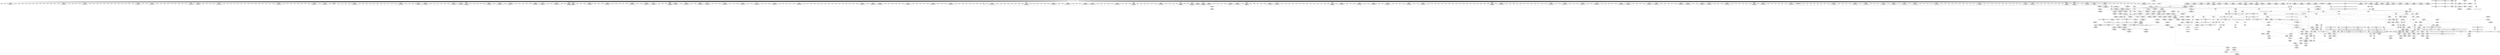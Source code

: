 digraph {
	CE0x57b6e10 [shape=record,shape=Mrecord,label="{CE0x57b6e10|56:_i8*,_:_CRE_571,572_}"]
	CE0x579b4d0 [shape=record,shape=Mrecord,label="{CE0x579b4d0|56:_i8*,_:_CRE_800,804_|*MultipleSource*|Function::selinux_kernel_create_files_as&Arg::inode::|security/selinux/hooks.c,3543}"]
	CE0x57f8f80 [shape=record,shape=Mrecord,label="{CE0x57f8f80|current_sid:_tmp2|*SummSource*}"]
	CE0x57f14b0 [shape=record,shape=Mrecord,label="{CE0x57f14b0|current_sid:_sid|security/selinux/hooks.c,220|*SummSource*}"]
	CE0x57ed610 [shape=record,shape=Mrecord,label="{CE0x57ed610|selinux_kernel_create_files_as:_tmp13|security/selinux/hooks.c,3554|*SummSink*}"]
	CE0x57eaf60 [shape=record,shape=Mrecord,label="{CE0x57eaf60|i8*_getelementptr_inbounds_(_25_x_i8_,_25_x_i8_*_.str3,_i32_0,_i32_0)|*Constant*}"]
	CE0x5782520 [shape=record,shape=Mrecord,label="{CE0x5782520|56:_i8*,_:_CRE_299,300_}"]
	CE0x57d8260 [shape=record,shape=Mrecord,label="{CE0x57d8260|28:_i32,_:_CRE_109,110_}"]
	CE0x5787110 [shape=record,shape=Mrecord,label="{CE0x5787110|i1_true|*Constant*|*SummSink*}"]
	CE0x57adb60 [shape=record,shape=Mrecord,label="{CE0x57adb60|56:_i8*,_:_CRE_921,922_}"]
	CE0x5796ac0 [shape=record,shape=Mrecord,label="{CE0x5796ac0|current_sid:_tmp1}"]
	CE0x5806290 [shape=record,shape=Mrecord,label="{CE0x5806290|i32_1|*Constant*|*SummSource*}"]
	CE0x57d8150 [shape=record,shape=Mrecord,label="{CE0x57d8150|28:_i32,_:_CRE_108,109_}"]
	CE0x5801030 [shape=record,shape=Mrecord,label="{CE0x5801030|current_sid:_tmp8|security/selinux/hooks.c,218}"]
	CE0x57831e0 [shape=record,shape=Mrecord,label="{CE0x57831e0|56:_i8*,_:_CRE_311,312_}"]
	CE0x57e31c0 [shape=record,shape=Mrecord,label="{CE0x57e31c0|i32_22|*Constant*}"]
	CE0x57f5640 [shape=record,shape=Mrecord,label="{CE0x57f5640|current_sid:_tmp14|security/selinux/hooks.c,218|*SummSource*}"]
	CE0x5804210 [shape=record,shape=Mrecord,label="{CE0x5804210|current_sid:_tobool1|security/selinux/hooks.c,218|*SummSink*}"]
	CE0x57ac2f0 [shape=record,shape=Mrecord,label="{CE0x57ac2f0|56:_i8*,_:_CRE_898,899_}"]
	CE0x578f2b0 [shape=record,shape=Mrecord,label="{CE0x578f2b0|i32_10|*Constant*|*SummSink*}"]
	CE0x57db1b0 [shape=record,shape=Mrecord,label="{CE0x57db1b0|i64_2|*Constant*|*SummSink*}"]
	CE0x5793380 [shape=record,shape=Mrecord,label="{CE0x5793380|56:_i8*,_:_CRE_175,176_}"]
	CE0x57d6f80 [shape=record,shape=Mrecord,label="{CE0x57d6f80|28:_i32,_:_CRE_91,92_}"]
	CE0x57aa710 [shape=record,shape=Mrecord,label="{CE0x57aa710|56:_i8*,_:_CRE_298,299_}"]
	CE0x57abfc0 [shape=record,shape=Mrecord,label="{CE0x57abfc0|56:_i8*,_:_CRE_895,896_}"]
	CE0x57dbd30 [shape=record,shape=Mrecord,label="{CE0x57dbd30|i64_0|*Constant*|*SummSource*}"]
	CE0x57ef130 [shape=record,shape=Mrecord,label="{CE0x57ef130|current_sid:_tmp3|*SummSource*}"]
	CE0x57d7180 [shape=record,shape=Mrecord,label="{CE0x57d7180|28:_i32,_:_CRE_93,94_}"]
	"CONST[source:0(mediator),value:2(dynamic)][purpose:{subject}]"
	CE0x578eab0 [shape=record,shape=Mrecord,label="{CE0x578eab0|selinux_kernel_create_files_as:_tmp|*SummSource*}"]
	CE0x579c1f0 [shape=record,shape=Mrecord,label="{CE0x579c1f0|56:_i8*,_:_CRE_856,864_|*MultipleSource*|Function::selinux_kernel_create_files_as&Arg::inode::|security/selinux/hooks.c,3543}"]
	CE0x579b890 [shape=record,shape=Mrecord,label="{CE0x579b890|56:_i8*,_:_CRE_816,824_|*MultipleSource*|Function::selinux_kernel_create_files_as&Arg::inode::|security/selinux/hooks.c,3543}"]
	CE0x57b3e60 [shape=record,shape=Mrecord,label="{CE0x57b3e60|56:_i8*,_:_CRE_488,496_|*MultipleSource*|Function::selinux_kernel_create_files_as&Arg::inode::|security/selinux/hooks.c,3543}"]
	CE0x57d6280 [shape=record,shape=Mrecord,label="{CE0x57d6280|28:_i32,_:_CRE_78,79_}"]
	CE0x57e6cc0 [shape=record,shape=Mrecord,label="{CE0x57e6cc0|i32_(i32,_i32,_i16,_i32,_%struct.common_audit_data*)*_bitcast_(i32_(i32,_i32,_i16,_i32,_%struct.common_audit_data.495*)*_avc_has_perm_to_i32_(i32,_i32,_i16,_i32,_%struct.common_audit_data*)*)|*Constant*|*SummSink*}"]
	CE0x57b1c20 [shape=record,shape=Mrecord,label="{CE0x57b1c20|28:_i32,_:_CRE_13,14_}"]
	CE0x5792380 [shape=record,shape=Mrecord,label="{CE0x5792380|selinux_kernel_create_files_as:_tmp9|security/selinux/hooks.c,3553|*SummSource*}"]
	CE0x5782eb0 [shape=record,shape=Mrecord,label="{CE0x5782eb0|56:_i8*,_:_CRE_308,309_}"]
	CE0x5798990 [shape=record,shape=Mrecord,label="{CE0x5798990|56:_i8*,_:_CRE_620,621_}"]
	CE0x57b3800 [shape=record,shape=Mrecord,label="{CE0x57b3800|56:_i8*,_:_CRE_483,484_}"]
	CE0x57a5f10 [shape=record,shape=Mrecord,label="{CE0x57a5f10|56:_i8*,_:_CRE_206,207_}"]
	CE0x57aa4f0 [shape=record,shape=Mrecord,label="{CE0x57aa4f0|56:_i8*,_:_CRE_296,297_}"]
	CE0x57b8460 [shape=record,shape=Mrecord,label="{CE0x57b8460|56:_i8*,_:_CRE_592,593_}"]
	CE0x5787790 [shape=record,shape=Mrecord,label="{CE0x5787790|current_sid:_tmp9|security/selinux/hooks.c,218|*SummSource*}"]
	CE0x578ff20 [shape=record,shape=Mrecord,label="{CE0x578ff20|56:_i8*,_:_CRE_144,145_}"]
	CE0x57842f0 [shape=record,shape=Mrecord,label="{CE0x57842f0|56:_i8*,_:_CRE_392,400_|*MultipleSource*|Function::selinux_kernel_create_files_as&Arg::inode::|security/selinux/hooks.c,3543}"]
	CE0x57a8c80 [shape=record,shape=Mrecord,label="{CE0x57a8c80|56:_i8*,_:_CRE_273,274_}"]
	CE0x57a6130 [shape=record,shape=Mrecord,label="{CE0x57a6130|56:_i8*,_:_CRE_240,241_}"]
	CE0x57a20c0 [shape=record,shape=Mrecord,label="{CE0x57a20c0|56:_i8*,_:_CRE_143,144_}"]
	CE0x57aba70 [shape=record,shape=Mrecord,label="{CE0x57aba70|56:_i8*,_:_CRE_890,891_}"]
	CE0x5786510 [shape=record,shape=Mrecord,label="{CE0x5786510|current_sid:_tobool|security/selinux/hooks.c,218|*SummSink*}"]
	CE0x57f04b0 [shape=record,shape=Mrecord,label="{CE0x57f04b0|i32_0|*Constant*}"]
	CE0x5807940 [shape=record,shape=Mrecord,label="{CE0x5807940|get_current:_bb}"]
	CE0x57a7cd0 [shape=record,shape=Mrecord,label="{CE0x57a7cd0|56:_i8*,_:_CRE_155,156_}"]
	CE0x57a7ef0 [shape=record,shape=Mrecord,label="{CE0x57a7ef0|56:_i8*,_:_CRE_157,158_}"]
	CE0x57ac0d0 [shape=record,shape=Mrecord,label="{CE0x57ac0d0|56:_i8*,_:_CRE_896,897_}"]
	CE0x57ecb70 [shape=record,shape=Mrecord,label="{CE0x57ecb70|selinux_kernel_create_files_as:_sid3|security/selinux/hooks.c,3554}"]
	CE0x57dee60 [shape=record,shape=Mrecord,label="{CE0x57dee60|current_sid:_entry|*SummSource*}"]
	CE0x57feb30 [shape=record,shape=Mrecord,label="{CE0x57feb30|current_sid:_tmp10|security/selinux/hooks.c,218|*SummSink*}"]
	CE0x579d310 [shape=record,shape=Mrecord,label="{CE0x579d310|56:_i8*,_:_CRE_878,879_}"]
	CE0x57d8f20 [shape=record,shape=Mrecord,label="{CE0x57d8f20|28:_i32,_:_CRE_128,136_|*MultipleSource*|*LoadInst*|security/selinux/hooks.c,3543|security/selinux/hooks.c,3543|security/selinux/hooks.c,3548}"]
	CE0x57afd30 [shape=record,shape=Mrecord,label="{CE0x57afd30|selinux_kernel_create_files_as:_tmp2|*LoadInst*|security/selinux/hooks.c,3543}"]
	CE0x5786360 [shape=record,shape=Mrecord,label="{CE0x5786360|current_sid:_call|security/selinux/hooks.c,218|*SummSource*}"]
	CE0x57fb8d0 [shape=record,shape=Mrecord,label="{CE0x57fb8d0|current_sid:_tmp7|security/selinux/hooks.c,218|*SummSink*}"]
	CE0x57b79c0 [shape=record,shape=Mrecord,label="{CE0x57b79c0|56:_i8*,_:_CRE_582,583_}"]
	CE0x57dcb50 [shape=record,shape=Mrecord,label="{CE0x57dcb50|128:_i8*,_:_CRE_88,89_|*MultipleSource*|Function::selinux_kernel_create_files_as&Arg::new::|security/selinux/hooks.c,3544}"]
	CE0x57937a0 [shape=record,shape=Mrecord,label="{CE0x57937a0|selinux_kernel_create_files_as:_tmp4|*LoadInst*|security/selinux/hooks.c,3544}"]
	CE0x5782fc0 [shape=record,shape=Mrecord,label="{CE0x5782fc0|56:_i8*,_:_CRE_309,310_}"]
	CE0x58075c0 [shape=record,shape=Mrecord,label="{CE0x58075c0|current_sid:_tmp24|security/selinux/hooks.c,220|*SummSource*}"]
	CE0x57a0310 [shape=record,shape=Mrecord,label="{CE0x57a0310|56:_i8*,_:_CRE_268,269_}"]
	CE0x57f3620 [shape=record,shape=Mrecord,label="{CE0x57f3620|selinux_kernel_create_files_as:_create_sid|security/selinux/hooks.c,3554|*SummSource*}"]
	CE0x578f870 [shape=record,shape=Mrecord,label="{CE0x578f870|56:_i8*,_:_CRE_185,186_}"]
	CE0x5785b60 [shape=record,shape=Mrecord,label="{CE0x5785b60|56:_i8*,_:_CRE_477,478_}"]
	CE0x5792a20 [shape=record,shape=Mrecord,label="{CE0x5792a20|56:_i8*,_:_CRE_165,166_}"]
	CE0x57b4830 [shape=record,shape=Mrecord,label="{CE0x57b4830|56:_i8*,_:_CRE_520,528_|*MultipleSource*|Function::selinux_kernel_create_files_as&Arg::inode::|security/selinux/hooks.c,3543}"]
	CE0x57e03c0 [shape=record,shape=Mrecord,label="{CE0x57e03c0|i32_3|*Constant*}"]
	CE0x57ffc50 [shape=record,shape=Mrecord,label="{CE0x57ffc50|current_sid:_bb|*SummSource*}"]
	CE0x579da60 [shape=record,shape=Mrecord,label="{CE0x579da60|56:_i8*,_:_CRE_190,191_}"]
	CE0x5782960 [shape=record,shape=Mrecord,label="{CE0x5782960|56:_i8*,_:_CRE_303,304_}"]
	CE0x57a9fa0 [shape=record,shape=Mrecord,label="{CE0x57a9fa0|56:_i8*,_:_CRE_291,292_}"]
	CE0x57f1010 [shape=record,shape=Mrecord,label="{CE0x57f1010|selinux_kernel_create_files_as:_tmp14|security/selinux/hooks.c,3555|*SummSource*}"]
	CE0x57e04e0 [shape=record,shape=Mrecord,label="{CE0x57e04e0|i32_3|*Constant*|*SummSource*}"]
	CE0x57de1d0 [shape=record,shape=Mrecord,label="{CE0x57de1d0|selinux_kernel_create_files_as:_tmp4|*LoadInst*|security/selinux/hooks.c,3544|*SummSink*}"]
	CE0x57a1540 [shape=record,shape=Mrecord,label="{CE0x57a1540|56:_i8*,_:_CRE_76,80_|*MultipleSource*|Function::selinux_kernel_create_files_as&Arg::inode::|security/selinux/hooks.c,3543}"]
	CE0x57b7250 [shape=record,shape=Mrecord,label="{CE0x57b7250|56:_i8*,_:_CRE_575,576_}"]
	CE0x57d6c80 [shape=record,shape=Mrecord,label="{CE0x57d6c80|28:_i32,_:_CRE_88,89_}"]
	CE0x57f4420 [shape=record,shape=Mrecord,label="{CE0x57f4420|12:_i32,_:_CME_16,20_|*MultipleSource*|*LoadInst*|security/selinux/hooks.c,3544|security/selinux/hooks.c,3544|security/selinux/hooks.c,3554}"]
	CE0x57da900 [shape=record,shape=Mrecord,label="{CE0x57da900|selinux_kernel_create_files_as:_cmp|security/selinux/hooks.c,3553}"]
	CE0x57fcd20 [shape=record,shape=Mrecord,label="{CE0x57fcd20|current_sid:_tmp6|security/selinux/hooks.c,218|*SummSink*}"]
	CE0x57d7980 [shape=record,shape=Mrecord,label="{CE0x57d7980|28:_i32,_:_CRE_101,102_}"]
	CE0x579bc50 [shape=record,shape=Mrecord,label="{CE0x579bc50|56:_i8*,_:_CRE_832,840_|*MultipleSource*|Function::selinux_kernel_create_files_as&Arg::inode::|security/selinux/hooks.c,3543}"]
	CE0x57e5e70 [shape=record,shape=Mrecord,label="{CE0x57e5e70|_ret_i32_%retval.0,_!dbg_!27728|security/selinux/avc.c,775|*SummSource*}"]
	CE0x578a760 [shape=record,shape=Mrecord,label="{CE0x578a760|get_current:_tmp4|./arch/x86/include/asm/current.h,14|*SummSink*}"]
	CE0x57f7d90 [shape=record,shape=Mrecord,label="{CE0x57f7d90|GLOBAL:___llvm_gcov_ctr125|Global_var:__llvm_gcov_ctr125}"]
	CE0x5784c50 [shape=record,shape=Mrecord,label="{CE0x5784c50|56:_i8*,_:_CRE_432,440_|*MultipleSource*|Function::selinux_kernel_create_files_as&Arg::inode::|security/selinux/hooks.c,3543}"]
	CE0x579d0f0 [shape=record,shape=Mrecord,label="{CE0x579d0f0|56:_i8*,_:_CRE_876,877_}"]
	CE0x57a8450 [shape=record,shape=Mrecord,label="{CE0x57a8450|56:_i8*,_:_CRE_258,259_}"]
	CE0x57d7780 [shape=record,shape=Mrecord,label="{CE0x57d7780|28:_i32,_:_CRE_99,100_}"]
	CE0x57893f0 [shape=record,shape=Mrecord,label="{CE0x57893f0|56:_i8*,_:_CRE_159,160_}"]
	CE0x57fbe90 [shape=record,shape=Mrecord,label="{CE0x57fbe90|GLOBAL:_current_task|Global_var:current_task|*SummSink*}"]
	CE0x57fc0f0 [shape=record,shape=Mrecord,label="{CE0x57fc0f0|i64*_getelementptr_inbounds_(_11_x_i64_,_11_x_i64_*___llvm_gcov_ctr125,_i64_0,_i64_8)|*Constant*|*SummSink*}"]
	CE0x57dc120 [shape=record,shape=Mrecord,label="{CE0x57dc120|GLOBAL:___llvm_gcov_ctr277|Global_var:__llvm_gcov_ctr277|*SummSource*}"]
	CE0x57f5d50 [shape=record,shape=Mrecord,label="{CE0x57f5d50|GLOBAL:_current_task|Global_var:current_task}"]
	CE0x579cba0 [shape=record,shape=Mrecord,label="{CE0x579cba0|56:_i8*,_:_CRE_871,872_}"]
	CE0x57ed490 [shape=record,shape=Mrecord,label="{CE0x57ed490|selinux_kernel_create_files_as:_tmp13|security/selinux/hooks.c,3554|*SummSource*}"]
	CE0x5783fb0 [shape=record,shape=Mrecord,label="{CE0x5783fb0|56:_i8*,_:_CRE_376,384_|*MultipleSource*|Function::selinux_kernel_create_files_as&Arg::inode::|security/selinux/hooks.c,3543}"]
	CE0x57a0530 [shape=record,shape=Mrecord,label="{CE0x57a0530|56:_i8*,_:_CRE_270,271_}"]
	CE0x57aafb0 [shape=record,shape=Mrecord,label="{CE0x57aafb0|56:_i8*,_:_CRE_172,173_}"]
	CE0x57a9500 [shape=record,shape=Mrecord,label="{CE0x57a9500|56:_i8*,_:_CRE_281,282_}"]
	CE0x57d94b0 [shape=record,shape=Mrecord,label="{CE0x57d94b0|28:_i32,_:_CRE_152,160_|*MultipleSource*|*LoadInst*|security/selinux/hooks.c,3543|security/selinux/hooks.c,3543|security/selinux/hooks.c,3548}"]
	CE0x579ccb0 [shape=record,shape=Mrecord,label="{CE0x579ccb0|56:_i8*,_:_CRE_872,873_}"]
	CE0x57fd620 [shape=record,shape=Mrecord,label="{CE0x57fd620|current_sid:_tmp1|*SummSource*}"]
	CE0x5809a30 [shape=record,shape=Mrecord,label="{CE0x5809a30|current_sid:_call4|security/selinux/hooks.c,218}"]
	CE0x57b3c40 [shape=record,shape=Mrecord,label="{CE0x57b3c40|56:_i8*,_:_CRE_487,488_}"]
	CE0x57b0a70 [shape=record,shape=Mrecord,label="{CE0x57b0a70|selinux_kernel_create_files_as:_security|security/selinux/hooks.c,3544|*SummSource*}"]
	CE0x57b5190 [shape=record,shape=Mrecord,label="{CE0x57b5190|56:_i8*,_:_CRE_553,554_}"]
	CE0x57b77a0 [shape=record,shape=Mrecord,label="{CE0x57b77a0|56:_i8*,_:_CRE_580,581_}"]
	CE0x57dbbd0 [shape=record,shape=Mrecord,label="{CE0x57dbbd0|i64_0|*Constant*}"]
	CE0x57a7050 [shape=record,shape=Mrecord,label="{CE0x57a7050|56:_i8*,_:_CRE_245,246_}"]
	CE0x57ebc40 [shape=record,shape=Mrecord,label="{CE0x57ebc40|i8*_getelementptr_inbounds_(_45_x_i8_,_45_x_i8_*_.str12,_i32_0,_i32_0)|*Constant*|*SummSink*}"]
	CE0x5798550 [shape=record,shape=Mrecord,label="{CE0x5798550|56:_i8*,_:_CRE_616,617_}"]
	CE0x580c990 [shape=record,shape=Mrecord,label="{CE0x580c990|COLLAPSED:_CMRE:_elem_0::|security/selinux/hooks.c,218}"]
	CE0x57853d0 [shape=record,shape=Mrecord,label="{CE0x57853d0|56:_i8*,_:_CRE_464,472_|*MultipleSource*|Function::selinux_kernel_create_files_as&Arg::inode::|security/selinux/hooks.c,3543}"]
	CE0x5797560 [shape=record,shape=Mrecord,label="{CE0x5797560|56:_i8*,_:_CRE_601,602_}"]
	CE0x57d8ae0 [shape=record,shape=Mrecord,label="{CE0x57d8ae0|28:_i32,_:_CRE_117,118_}"]
	CE0x57a1160 [shape=record,shape=Mrecord,label="{CE0x57a1160|56:_i8*,_:_CRE_137,138_}"]
	CE0x57e1f80 [shape=record,shape=Mrecord,label="{CE0x57e1f80|28:_i32,_:_CRE_71,72_}"]
	CE0x57b63d0 [shape=record,shape=Mrecord,label="{CE0x57b63d0|28:_i32,_:_CRE_34,35_|*MultipleSource*|*LoadInst*|security/selinux/hooks.c,3543|security/selinux/hooks.c,3543|security/selinux/hooks.c,3548}"]
	CE0x57e66a0 [shape=record,shape=Mrecord,label="{CE0x57e66a0|selinux_kernel_create_files_as:_call2|security/selinux/hooks.c,3548|*SummSource*}"]
	CE0x57ae2d0 [shape=record,shape=Mrecord,label="{CE0x57ae2d0|56:_i8*,_:_CRE_928,929_}"]
	CE0x5782850 [shape=record,shape=Mrecord,label="{CE0x5782850|56:_i8*,_:_CRE_302,303_}"]
	CE0x57b5f90 [shape=record,shape=Mrecord,label="{CE0x57b5f90|28:_i32,_:_CRE_24,28_|*MultipleSource*|*LoadInst*|security/selinux/hooks.c,3543|security/selinux/hooks.c,3543|security/selinux/hooks.c,3548}"]
	CE0x57f4d10 [shape=record,shape=Mrecord,label="{CE0x57f4d10|i64*_getelementptr_inbounds_(_11_x_i64_,_11_x_i64_*___llvm_gcov_ctr125,_i64_0,_i64_6)|*Constant*|*SummSink*}"]
	CE0x57ebf10 [shape=record,shape=Mrecord,label="{CE0x57ebf10|i64*_getelementptr_inbounds_(_11_x_i64_,_11_x_i64_*___llvm_gcov_ctr125,_i64_0,_i64_9)|*Constant*}"]
	CE0x57b4a10 [shape=record,shape=Mrecord,label="{CE0x57b4a10|56:_i8*,_:_CRE_528,536_|*MultipleSource*|Function::selinux_kernel_create_files_as&Arg::inode::|security/selinux/hooks.c,3543}"]
	CE0x57d96b0 [shape=record,shape=Mrecord,label="{CE0x57d96b0|28:_i32,_:_CRE_160,168_|*MultipleSource*|*LoadInst*|security/selinux/hooks.c,3543|security/selinux/hooks.c,3543|security/selinux/hooks.c,3548}"]
	CE0x579b2f0 [shape=record,shape=Mrecord,label="{CE0x579b2f0|56:_i8*,_:_CRE_792,800_|*MultipleSource*|Function::selinux_kernel_create_files_as&Arg::inode::|security/selinux/hooks.c,3543}"]
	CE0x57ae3e0 [shape=record,shape=Mrecord,label="{CE0x57ae3e0|56:_i8*,_:_CRE_929,930_}"]
	CE0x57d7880 [shape=record,shape=Mrecord,label="{CE0x57d7880|28:_i32,_:_CRE_100,101_}"]
	CE0x5808e80 [shape=record,shape=Mrecord,label="{CE0x5808e80|i64*_getelementptr_inbounds_(_11_x_i64_,_11_x_i64_*___llvm_gcov_ctr125,_i64_0,_i64_10)|*Constant*|*SummSource*}"]
	CE0x57e3330 [shape=record,shape=Mrecord,label="{CE0x57e3330|i32_22|*Constant*|*SummSource*}"]
	CE0x57b24e0 [shape=record,shape=Mrecord,label="{CE0x57b24e0|128:_i8*,_:_CRE_36,40_|*MultipleSource*|Function::selinux_kernel_create_files_as&Arg::new::|security/selinux/hooks.c,3544}"]
	CE0x57e4750 [shape=record,shape=Mrecord,label="{CE0x57e4750|i16_48|*Constant*|*SummSink*}"]
	CE0x577c4a0 [shape=record,shape=Mrecord,label="{CE0x577c4a0|current_sid:_tmp4|security/selinux/hooks.c,218|*SummSource*}"]
	CE0x57904d0 [shape=record,shape=Mrecord,label="{CE0x57904d0|i64*_getelementptr_inbounds_(_5_x_i64_,_5_x_i64_*___llvm_gcov_ctr277,_i64_0,_i64_0)|*Constant*|*SummSource*}"]
	CE0x57faa40 [shape=record,shape=Mrecord,label="{CE0x57faa40|current_sid:_tmp5|security/selinux/hooks.c,218|*SummSink*}"]
	CE0x57da4b0 [shape=record,shape=Mrecord,label="{CE0x57da4b0|selinux_kernel_create_files_as:_tmp6|security/selinux/hooks.c,3548|*SummSink*}"]
	CE0x580b8c0 [shape=record,shape=Mrecord,label="{CE0x580b8c0|current_sid:_cred|security/selinux/hooks.c,218|*SummSink*}"]
	CE0x57e4310 [shape=record,shape=Mrecord,label="{CE0x57e4310|avc_has_perm:_tsid|Function::avc_has_perm&Arg::tsid::|*SummSink*}"]
	CE0x5803980 [shape=record,shape=Mrecord,label="{CE0x5803980|current_sid:_if.end}"]
	CE0x57915d0 [shape=record,shape=Mrecord,label="{CE0x57915d0|56:_i8*,_:_CRE_196,197_}"]
	CE0x57ad610 [shape=record,shape=Mrecord,label="{CE0x57ad610|56:_i8*,_:_CRE_916,917_}"]
	CE0x578ad60 [shape=record,shape=Mrecord,label="{CE0x578ad60|56:_i8*,_:_CRE_4,8_|*MultipleSource*|Function::selinux_kernel_create_files_as&Arg::inode::|security/selinux/hooks.c,3543}"]
	CE0x5799c70 [shape=record,shape=Mrecord,label="{CE0x5799c70|56:_i8*,_:_CRE_684,688_|*MultipleSource*|Function::selinux_kernel_create_files_as&Arg::inode::|security/selinux/hooks.c,3543}"]
	CE0x57a4260 [shape=record,shape=Mrecord,label="{CE0x57a4260|56:_i8*,_:_CRE_178,179_}"]
	CE0x57d9cb0 [shape=record,shape=Mrecord,label="{CE0x57d9cb0|28:_i32,_:_CRE_192,196_|*MultipleSource*|*LoadInst*|security/selinux/hooks.c,3543|security/selinux/hooks.c,3543|security/selinux/hooks.c,3548}"]
	CE0x57f6160 [shape=record,shape=Mrecord,label="{CE0x57f6160|i64*_getelementptr_inbounds_(_11_x_i64_,_11_x_i64_*___llvm_gcov_ctr125,_i64_0,_i64_1)|*Constant*}"]
	CE0x57dfcd0 [shape=record,shape=Mrecord,label="{CE0x57dfcd0|selinux_kernel_create_files_as:_call|security/selinux/hooks.c,3545}"]
	CE0x579f880 [shape=record,shape=Mrecord,label="{CE0x579f880|56:_i8*,_:_CRE_205,206_}"]
	CE0x5782630 [shape=record,shape=Mrecord,label="{CE0x5782630|56:_i8*,_:_CRE_300,301_}"]
	CE0x57d7c00 [shape=record,shape=Mrecord,label="{CE0x57d7c00|28:_i32,_:_CRE_103,104_}"]
	CE0x57e2960 [shape=record,shape=Mrecord,label="{CE0x57e2960|selinux_kernel_create_files_as:_tmp3|security/selinux/hooks.c,3543|*SummSink*}"]
	CE0x57b1340 [shape=record,shape=Mrecord,label="{CE0x57b1340|avc_has_perm:_entry}"]
	CE0x57e10b0 [shape=record,shape=Mrecord,label="{CE0x57e10b0|28:_i32,_:_CRE_56,57_}"]
	CE0x57add80 [shape=record,shape=Mrecord,label="{CE0x57add80|56:_i8*,_:_CRE_923,924_}"]
	CE0x57998b0 [shape=record,shape=Mrecord,label="{CE0x57998b0|56:_i8*,_:_CRE_672,680_|*MultipleSource*|Function::selinux_kernel_create_files_as&Arg::inode::|security/selinux/hooks.c,3543}"]
	CE0x57b4470 [shape=record,shape=Mrecord,label="{CE0x57b4470|56:_i8*,_:_CRE_508,512_|*MultipleSource*|Function::selinux_kernel_create_files_as&Arg::inode::|security/selinux/hooks.c,3543}"]
	CE0x57aeb50 [shape=record,shape=Mrecord,label="{CE0x57aeb50|56:_i8*,_:_CRE_976,977_}"]
	CE0x57ab410 [shape=record,shape=Mrecord,label="{CE0x57ab410|56:_i8*,_:_CRE_884,885_}"]
	CE0x57b7030 [shape=record,shape=Mrecord,label="{CE0x57b7030|56:_i8*,_:_CRE_573,574_}"]
	CE0x57e44b0 [shape=record,shape=Mrecord,label="{CE0x57e44b0|i16_48|*Constant*}"]
	CE0x57e3d60 [shape=record,shape=Mrecord,label="{CE0x57e3d60|avc_has_perm:_ssid|Function::avc_has_perm&Arg::ssid::}"]
	CE0x57a9c70 [shape=record,shape=Mrecord,label="{CE0x57a9c70|56:_i8*,_:_CRE_288,289_}"]
	CE0x57f4930 [shape=record,shape=Mrecord,label="{CE0x57f4930|i64*_getelementptr_inbounds_(_5_x_i64_,_5_x_i64_*___llvm_gcov_ctr277,_i64_0,_i64_4)|*Constant*|*SummSink*}"]
	CE0x57d6880 [shape=record,shape=Mrecord,label="{CE0x57d6880|28:_i32,_:_CRE_84,85_}"]
	CE0x579ef30 [shape=record,shape=Mrecord,label="{CE0x579ef30|_call_void_mcount()_#3}"]
	CE0x5782740 [shape=record,shape=Mrecord,label="{CE0x5782740|56:_i8*,_:_CRE_301,302_}"]
	CE0x580c210 [shape=record,shape=Mrecord,label="{CE0x580c210|i32_22|*Constant*}"]
	CE0x57ada50 [shape=record,shape=Mrecord,label="{CE0x57ada50|56:_i8*,_:_CRE_920,921_}"]
	CE0x6c96020 [shape=record,shape=Mrecord,label="{CE0x6c96020|selinux_kernel_create_files_as:_if.end|*SummSource*}"]
	CE0x57f7ef0 [shape=record,shape=Mrecord,label="{CE0x57f7ef0|GLOBAL:___llvm_gcov_ctr125|Global_var:__llvm_gcov_ctr125|*SummSource*}"]
	CE0x57a6c10 [shape=record,shape=Mrecord,label="{CE0x57a6c10|56:_i8*,_:_CRE_247,248_}"]
	CE0x57935a0 [shape=record,shape=Mrecord,label="{CE0x57935a0|56:_i8*,_:_CRE_177,178_}"]
	CE0x5793270 [shape=record,shape=Mrecord,label="{CE0x5793270|56:_i8*,_:_CRE_174,175_}"]
	CE0x5790ba0 [shape=record,shape=Mrecord,label="{CE0x5790ba0|i64*_getelementptr_inbounds_(_2_x_i64_,_2_x_i64_*___llvm_gcov_ctr98,_i64_0,_i64_1)|*Constant*|*SummSink*}"]
	CE0x578fd40 [shape=record,shape=Mrecord,label="{CE0x578fd40|selinux_kernel_create_files_as:_entry|*SummSink*}"]
	CE0x57f32b0 [shape=record,shape=Mrecord,label="{CE0x57f32b0|_ret_i32_%call2,_!dbg_!27733|security/selinux/hooks.c,3555}"]
	CE0x57a8d90 [shape=record,shape=Mrecord,label="{CE0x57a8d90|56:_i8*,_:_CRE_274,275_}"]
	CE0x5792b30 [shape=record,shape=Mrecord,label="{CE0x5792b30|56:_i8*,_:_CRE_166,167_}"]
	CE0x57e1580 [shape=record,shape=Mrecord,label="{CE0x57e1580|28:_i32,_:_CRE_61,62_}"]
	CE0x7703960 [shape=record,shape=Mrecord,label="{CE0x7703960|selinux_kernel_create_files_as:_tmp|*SummSink*}"]
	CE0x57ec0e0 [shape=record,shape=Mrecord,label="{CE0x57ec0e0|i64*_getelementptr_inbounds_(_11_x_i64_,_11_x_i64_*___llvm_gcov_ctr125,_i64_0,_i64_9)|*Constant*|*SummSource*}"]
	CE0x57d7af0 [shape=record,shape=Mrecord,label="{CE0x57d7af0|28:_i32,_:_CRE_102,103_}"]
	CE0x57ebbd0 [shape=record,shape=Mrecord,label="{CE0x57ebbd0|i8*_getelementptr_inbounds_(_45_x_i8_,_45_x_i8_*_.str12,_i32_0,_i32_0)|*Constant*|*SummSource*}"]
	CE0x57d9eb0 [shape=record,shape=Mrecord,label="{CE0x57d9eb0|28:_i32,_:_CRE_200,208_|*MultipleSource*|*LoadInst*|security/selinux/hooks.c,3543|security/selinux/hooks.c,3543|security/selinux/hooks.c,3548}"]
	CE0x5791900 [shape=record,shape=Mrecord,label="{CE0x5791900|56:_i8*,_:_CRE_199,200_}"]
	CE0x57dc1e0 [shape=record,shape=Mrecord,label="{CE0x57dc1e0|selinux_kernel_create_files_as:_tmp8|security/selinux/hooks.c,3553|*SummSink*}"]
	CE0x579ad50 [shape=record,shape=Mrecord,label="{CE0x579ad50|56:_i8*,_:_CRE_760,768_|*MultipleSource*|Function::selinux_kernel_create_files_as&Arg::inode::|security/selinux/hooks.c,3543}"]
	CE0x5782da0 [shape=record,shape=Mrecord,label="{CE0x5782da0|56:_i8*,_:_CRE_307,308_}"]
	CE0x5796d00 [shape=record,shape=Mrecord,label="{CE0x5796d00|56:_i8*,_:_CRE_149,150_}"]
	CE0x57aa1c0 [shape=record,shape=Mrecord,label="{CE0x57aa1c0|56:_i8*,_:_CRE_293,294_}"]
	CE0x5783a10 [shape=record,shape=Mrecord,label="{CE0x5783a10|56:_i8*,_:_CRE_344,352_|*MultipleSource*|Function::selinux_kernel_create_files_as&Arg::inode::|security/selinux/hooks.c,3543}"]
	CE0x57a00f0 [shape=record,shape=Mrecord,label="{CE0x57a00f0|56:_i8*,_:_CRE_266,267_}"]
	CE0x57a8560 [shape=record,shape=Mrecord,label="{CE0x57a8560|56:_i8*,_:_CRE_259,260_}"]
	CE0x57f5e30 [shape=record,shape=Mrecord,label="{CE0x57f5e30|%struct.task_struct*_(%struct.task_struct**)*_asm_movq_%gs:$_1:P_,$0_,_r,im,_dirflag_,_fpsr_,_flags_}"]
	CE0x7703ab0 [shape=record,shape=Mrecord,label="{CE0x7703ab0|i64_1|*Constant*|*SummSource*}"]
	CE0x580a3c0 [shape=record,shape=Mrecord,label="{CE0x580a3c0|get_current:_entry}"]
	CE0x579af30 [shape=record,shape=Mrecord,label="{CE0x579af30|56:_i8*,_:_CRE_768,776_|*MultipleSource*|Function::selinux_kernel_create_files_as&Arg::inode::|security/selinux/hooks.c,3543}"]
	CE0x57b3a20 [shape=record,shape=Mrecord,label="{CE0x57b3a20|56:_i8*,_:_CRE_485,486_}"]
	CE0x57e1280 [shape=record,shape=Mrecord,label="{CE0x57e1280|28:_i32,_:_CRE_58,59_}"]
	CE0x57ece90 [shape=record,shape=Mrecord,label="{CE0x57ece90|selinux_kernel_create_files_as:_sid3|security/selinux/hooks.c,3554|*SummSink*}"]
	CE0x579a5d0 [shape=record,shape=Mrecord,label="{CE0x579a5d0|56:_i8*,_:_CRE_728,736_|*MultipleSource*|Function::selinux_kernel_create_files_as&Arg::inode::|security/selinux/hooks.c,3543}"]
	CE0x57b6bf0 [shape=record,shape=Mrecord,label="{CE0x57b6bf0|56:_i8*,_:_CRE_569,570_}"]
	CE0x57e1d80 [shape=record,shape=Mrecord,label="{CE0x57e1d80|28:_i32,_:_CRE_69,70_}"]
	CE0x577ddd0 [shape=record,shape=Mrecord,label="{CE0x577ddd0|current_sid:_tmp12|security/selinux/hooks.c,218}"]
	CE0x57b6ae0 [shape=record,shape=Mrecord,label="{CE0x57b6ae0|56:_i8*,_:_CRE_568,569_}"]
	CE0x57969e0 [shape=record,shape=Mrecord,label="{CE0x57969e0|i64*_getelementptr_inbounds_(_11_x_i64_,_11_x_i64_*___llvm_gcov_ctr125,_i64_0,_i64_1)|*Constant*|*SummSink*}"]
	CE0x57b8570 [shape=record,shape=Mrecord,label="{CE0x57b8570|56:_i8*,_:_CRE_593,594_}"]
	"CONST[source:1(input),value:2(dynamic)][purpose:{subject}]"
	CE0x577c400 [shape=record,shape=Mrecord,label="{CE0x577c400|current_sid:_tmp4|security/selinux/hooks.c,218}"]
	CE0x5787860 [shape=record,shape=Mrecord,label="{CE0x5787860|current_sid:_tmp9|security/selinux/hooks.c,218|*SummSink*}"]
	CE0x57dfd40 [shape=record,shape=Mrecord,label="{CE0x57dfd40|selinux_kernel_create_files_as:_sid1|security/selinux/hooks.c,3548|*SummSink*}"]
	CE0x57994f0 [shape=record,shape=Mrecord,label="{CE0x57994f0|56:_i8*,_:_CRE_656,664_|*MultipleSource*|Function::selinux_kernel_create_files_as&Arg::inode::|security/selinux/hooks.c,3543}"]
	CE0x57b3020 [shape=record,shape=Mrecord,label="{CE0x57b3020|128:_i8*,_:_CRE_64,72_|*MultipleSource*|Function::selinux_kernel_create_files_as&Arg::new::|security/selinux/hooks.c,3544}"]
	CE0x57ab850 [shape=record,shape=Mrecord,label="{CE0x57ab850|56:_i8*,_:_CRE_888,889_}"]
	CE0x5798770 [shape=record,shape=Mrecord,label="{CE0x5798770|56:_i8*,_:_CRE_618,619_}"]
	CE0x57b0f10 [shape=record,shape=Mrecord,label="{CE0x57b0f10|selinux_kernel_create_files_as:_sid1|security/selinux/hooks.c,3548|*SummSource*}"]
	CE0x579b110 [shape=record,shape=Mrecord,label="{CE0x579b110|56:_i8*,_:_CRE_776,792_|*MultipleSource*|Function::selinux_kernel_create_files_as&Arg::inode::|security/selinux/hooks.c,3543}"]
	CE0x57b3220 [shape=record,shape=Mrecord,label="{CE0x57b3220|i64*_getelementptr_inbounds_(_2_x_i64_,_2_x_i64_*___llvm_gcov_ctr98,_i64_0,_i64_1)|*Constant*}"]
	CE0x579c5b0 [shape=record,shape=Mrecord,label="{CE0x579c5b0|56:_i8*,_:_CRE_866,867_}"]
	CE0x57e4070 [shape=record,shape=Mrecord,label="{CE0x57e4070|avc_has_perm:_tsid|Function::avc_has_perm&Arg::tsid::}"]
	CE0x5786400 [shape=record,shape=Mrecord,label="{CE0x5786400|current_sid:_call|security/selinux/hooks.c,218|*SummSink*}"]
	CE0x57855b0 [shape=record,shape=Mrecord,label="{CE0x57855b0|56:_i8*,_:_CRE_473,474_}"]
	CE0x57a2ad0 [shape=record,shape=Mrecord,label="{CE0x57a2ad0|_call_void_mcount()_#3|*SummSink*}"]
	CE0x57d6d80 [shape=record,shape=Mrecord,label="{CE0x57d6d80|28:_i32,_:_CRE_89,90_}"]
	CE0x57a39a0 [shape=record,shape=Mrecord,label="{CE0x57a39a0|i32_10|*Constant*}"]
	CE0x57e0610 [shape=record,shape=Mrecord,label="{CE0x57e0610|i32_3|*Constant*|*SummSink*}"]
	CE0x57f9b10 [shape=record,shape=Mrecord,label="{CE0x57f9b10|current_sid:_tmp5|security/selinux/hooks.c,218}"]
	CE0x57b5d90 [shape=record,shape=Mrecord,label="{CE0x57b5d90|28:_i32,_:_CRE_22,23_}"]
	CE0x57fcfe0 [shape=record,shape=Mrecord,label="{CE0x57fcfe0|current_sid:_tmp7|security/selinux/hooks.c,218|*SummSource*}"]
	CE0x57fa350 [shape=record,shape=Mrecord,label="{CE0x57fa350|current_sid:_call|security/selinux/hooks.c,218}"]
	CE0x5797ab0 [shape=record,shape=Mrecord,label="{CE0x5797ab0|56:_i8*,_:_CRE_606,607_}"]
	CE0x57dcf10 [shape=record,shape=Mrecord,label="{CE0x57dcf10|128:_i8*,_:_CRE_104,112_|*MultipleSource*|Function::selinux_kernel_create_files_as&Arg::new::|security/selinux/hooks.c,3544}"]
	CE0x578f760 [shape=record,shape=Mrecord,label="{CE0x578f760|56:_i8*,_:_CRE_184,185_}"]
	CE0x580cb10 [shape=record,shape=Mrecord,label="{CE0x580cb10|current_sid:_tmp22|security/selinux/hooks.c,218}"]
	CE0x57dd0f0 [shape=record,shape=Mrecord,label="{CE0x57dd0f0|128:_i8*,_:_CRE_112,120_|*MultipleSource*|Function::selinux_kernel_create_files_as&Arg::new::|security/selinux/hooks.c,3544}"]
	CE0x57b67b0 [shape=record,shape=Mrecord,label="{CE0x57b67b0|56:_i8*,_:_CRE_565,566_}"]
	CE0x57a9610 [shape=record,shape=Mrecord,label="{CE0x57a9610|56:_i8*,_:_CRE_282,283_}"]
	CE0x57ab120 [shape=record,shape=Mrecord,label="{CE0x57ab120|56:_i8*,_:_CRE_881,882_}"]
	CE0x577f720 [shape=record,shape=Mrecord,label="{CE0x577f720|56:_i8*,_:_CRE_557,558_}"]
	CE0x57d3ed0 [shape=record,shape=Mrecord,label="{CE0x57d3ed0|selinux_kernel_create_files_as:_tmp12|security/selinux/hooks.c,3554|*SummSink*}"]
	CE0x578a360 [shape=record,shape=Mrecord,label="{CE0x578a360|i64*_getelementptr_inbounds_(_11_x_i64_,_11_x_i64_*___llvm_gcov_ctr125,_i64_0,_i64_6)|*Constant*|*SummSource*}"]
	CE0x5798bb0 [shape=record,shape=Mrecord,label="{CE0x5798bb0|56:_i8*,_:_CRE_622,623_}"]
	CE0x57b8240 [shape=record,shape=Mrecord,label="{CE0x57b8240|56:_i8*,_:_CRE_590,591_}"]
	CE0x57dd690 [shape=record,shape=Mrecord,label="{CE0x57dd690|128:_i8*,_:_CRE_136,144_|*MultipleSource*|Function::selinux_kernel_create_files_as&Arg::new::|security/selinux/hooks.c,3544}"]
	CE0x577d030 [shape=record,shape=Mrecord,label="{CE0x577d030|current_sid:_tmp16|security/selinux/hooks.c,218|*SummSource*}"]
	CE0x5808710 [shape=record,shape=Mrecord,label="{CE0x5808710|current_sid:_tmp18|security/selinux/hooks.c,218|*SummSink*}"]
	CE0x580d300 [shape=record,shape=Mrecord,label="{CE0x580d300|current_sid:_tmp23|security/selinux/hooks.c,218|*SummSink*}"]
	CE0x5791e00 [shape=record,shape=Mrecord,label="{CE0x5791e00|selinux_kernel_create_files_as:_tmp10|security/selinux/hooks.c,3553|*SummSink*}"]
	CE0x57e2b30 [shape=record,shape=Mrecord,label="{CE0x57e2b30|selinux_kernel_create_files_as:_new|Function::selinux_kernel_create_files_as&Arg::new::}"]
	CE0x57b1980 [shape=record,shape=Mrecord,label="{CE0x57b1980|28:_i32,_:_CRE_10,11_}"]
	CE0x57e07b0 [shape=record,shape=Mrecord,label="{CE0x57e07b0|28:_i32,_:_CRE_48,49_}"]
	CE0x57df970 [shape=record,shape=Mrecord,label="{CE0x57df970|current_sid:_entry}"]
	CE0x5798cc0 [shape=record,shape=Mrecord,label="{CE0x5798cc0|56:_i8*,_:_CRE_623,624_}"]
	CE0x57b2300 [shape=record,shape=Mrecord,label="{CE0x57b2300|128:_i8*,_:_CRE_32,36_|*MultipleSource*|Function::selinux_kernel_create_files_as&Arg::new::|security/selinux/hooks.c,3544}"]
	CE0x57ad3f0 [shape=record,shape=Mrecord,label="{CE0x57ad3f0|56:_i8*,_:_CRE_914,915_}"]
	CE0x57ec6a0 [shape=record,shape=Mrecord,label="{CE0x57ec6a0|current_sid:_tmp17|security/selinux/hooks.c,218|*SummSource*}"]
	CE0x57a8fb0 [shape=record,shape=Mrecord,label="{CE0x57a8fb0|56:_i8*,_:_CRE_276,277_}"]
	CE0x57ab630 [shape=record,shape=Mrecord,label="{CE0x57ab630|56:_i8*,_:_CRE_886,887_}"]
	CE0x57d9ab0 [shape=record,shape=Mrecord,label="{CE0x57d9ab0|28:_i32,_:_CRE_184,192_|*MultipleSource*|*LoadInst*|security/selinux/hooks.c,3543|security/selinux/hooks.c,3543|security/selinux/hooks.c,3548}"]
	CE0x579f660 [shape=record,shape=Mrecord,label="{CE0x579f660|56:_i8*,_:_CRE_203,204_}"]
	CE0x5803150 [shape=record,shape=Mrecord,label="{CE0x5803150|i64_5|*Constant*|*SummSource*}"]
	CE0x5783bf0 [shape=record,shape=Mrecord,label="{CE0x5783bf0|56:_i8*,_:_CRE_352,360_|*MultipleSource*|Function::selinux_kernel_create_files_as&Arg::inode::|security/selinux/hooks.c,3543}"]
	CE0x57a91d0 [shape=record,shape=Mrecord,label="{CE0x57a91d0|56:_i8*,_:_CRE_278,279_}"]
	CE0x578f070 [shape=record,shape=Mrecord,label="{CE0x578f070|56:_i8*,_:_CRE_252,253_}"]
	CE0x57e45e0 [shape=record,shape=Mrecord,label="{CE0x57e45e0|i16_48|*Constant*|*SummSource*}"]
	CE0x57e0b50 [shape=record,shape=Mrecord,label="{CE0x57e0b50|28:_i32,_:_CRE_50,51_}"]
	CE0x57db900 [shape=record,shape=Mrecord,label="{CE0x57db900|selinux_kernel_create_files_as:_tmp7|security/selinux/hooks.c,3553|*SummSink*}"]
	CE0x57914c0 [shape=record,shape=Mrecord,label="{CE0x57914c0|56:_i8*,_:_CRE_195,196_}"]
	CE0x57da2b0 [shape=record,shape=Mrecord,label="{CE0x57da2b0|selinux_kernel_create_files_as:_tmp6|security/selinux/hooks.c,3548|*SummSource*}"]
	CE0x5785d80 [shape=record,shape=Mrecord,label="{CE0x5785d80|56:_i8*,_:_CRE_479,480_}"]
	CE0x57deab0 [shape=record,shape=Mrecord,label="{CE0x57deab0|selinux_kernel_create_files_as:_tmp12|security/selinux/hooks.c,3554}"]
	CE0x57eadd0 [shape=record,shape=Mrecord,label="{CE0x57eadd0|GLOBAL:_lockdep_rcu_suspicious|*Constant*|*SummSource*}"]
	CE0x57df0d0 [shape=record,shape=Mrecord,label="{CE0x57df0d0|_ret_i32_%tmp24,_!dbg_!27742|security/selinux/hooks.c,220}"]
	CE0x578ee50 [shape=record,shape=Mrecord,label="{CE0x578ee50|56:_i8*,_:_CRE_250,251_}"]
	CE0x580b750 [shape=record,shape=Mrecord,label="{CE0x580b750|current_sid:_sid|security/selinux/hooks.c,220|*SummSink*}"]
	CE0x57ac1e0 [shape=record,shape=Mrecord,label="{CE0x57ac1e0|56:_i8*,_:_CRE_897,898_}"]
	CE0x579c720 [shape=record,shape=Mrecord,label="{CE0x579c720|56:_i8*,_:_CRE_868,869_}"]
	CE0x57fc2d0 [shape=record,shape=Mrecord,label="{CE0x57fc2d0|i64*_getelementptr_inbounds_(_11_x_i64_,_11_x_i64_*___llvm_gcov_ctr125,_i64_0,_i64_8)|*Constant*}"]
	CE0x579c3d0 [shape=record,shape=Mrecord,label="{CE0x579c3d0|56:_i8*,_:_CRE_865,866_}"]
	CE0x579db70 [shape=record,shape=Mrecord,label="{CE0x579db70|56:_i8*,_:_CRE_191,192_}"]
	CE0x57abc90 [shape=record,shape=Mrecord,label="{CE0x57abc90|56:_i8*,_:_CRE_892,893_}"]
	CE0x577c570 [shape=record,shape=Mrecord,label="{CE0x577c570|current_sid:_tmp4|security/selinux/hooks.c,218|*SummSink*}"]
	CE0x57917f0 [shape=record,shape=Mrecord,label="{CE0x57917f0|56:_i8*,_:_CRE_198,199_}"]
	CE0x5791c40 [shape=record,shape=Mrecord,label="{CE0x5791c40|selinux_kernel_create_files_as:_tmp10|security/selinux/hooks.c,3553|*SummSource*}"]
	CE0x5784890 [shape=record,shape=Mrecord,label="{CE0x5784890|56:_i8*,_:_CRE_416,424_|*MultipleSource*|Function::selinux_kernel_create_files_as&Arg::inode::|security/selinux/hooks.c,3543}"]
	CE0x578dc00 [shape=record,shape=Mrecord,label="{CE0x578dc00|i32_0|*Constant*}"]
	CE0x580c540 [shape=record,shape=Mrecord,label="{CE0x580c540|current_sid:_security|security/selinux/hooks.c,218|*SummSource*}"]
	CE0x57d2100 [shape=record,shape=Mrecord,label="{CE0x57d2100|i64*_getelementptr_inbounds_(_5_x_i64_,_5_x_i64_*___llvm_gcov_ctr277,_i64_0,_i64_3)|*Constant*}"]
	CE0x5789610 [shape=record,shape=Mrecord,label="{CE0x5789610|56:_i8*,_:_CRE_161,162_}"]
	CE0x57b1510 [shape=record,shape=Mrecord,label="{CE0x57b1510|28:_i32,_:_CRE_8,9_}"]
	CE0x57920e0 [shape=record,shape=Mrecord,label="{CE0x57920e0|selinux_kernel_create_files_as:_i_security|security/selinux/hooks.c,3543|*SummSink*}"]
	CE0x580bd60 [shape=record,shape=Mrecord,label="{CE0x580bd60|current_sid:_tmp21|security/selinux/hooks.c,218}"]
	CE0x57836b0 [shape=record,shape=Mrecord,label="{CE0x57836b0|56:_i8*,_:_CRE_328,336_|*MultipleSource*|Function::selinux_kernel_create_files_as&Arg::inode::|security/selinux/hooks.c,3543}"]
	CE0x579ca90 [shape=record,shape=Mrecord,label="{CE0x579ca90|56:_i8*,_:_CRE_870,871_}"]
	CE0x57b8020 [shape=record,shape=Mrecord,label="{CE0x57b8020|56:_i8*,_:_CRE_588,589_}"]
	CE0x57d7f30 [shape=record,shape=Mrecord,label="{CE0x57d7f30|28:_i32,_:_CRE_106,107_}"]
	CE0x5784a70 [shape=record,shape=Mrecord,label="{CE0x5784a70|56:_i8*,_:_CRE_424,432_|*MultipleSource*|Function::selinux_kernel_create_files_as&Arg::inode::|security/selinux/hooks.c,3543}"]
	CE0x579f330 [shape=record,shape=Mrecord,label="{CE0x579f330|56:_i8*,_:_CRE_200,201_}"]
	CE0x57862f0 [shape=record,shape=Mrecord,label="{CE0x57862f0|i64*_getelementptr_inbounds_(_2_x_i64_,_2_x_i64_*___llvm_gcov_ctr98,_i64_0,_i64_0)|*Constant*}"]
	CE0x57ffb30 [shape=record,shape=Mrecord,label="{CE0x57ffb30|current_sid:_bb}"]
	CE0x57e1480 [shape=record,shape=Mrecord,label="{CE0x57e1480|28:_i32,_:_CRE_60,61_}"]
	CE0x5801e50 [shape=record,shape=Mrecord,label="{CE0x5801e50|COLLAPSED:_GCMRE___llvm_gcov_ctr98_internal_global_2_x_i64_zeroinitializer:_elem_0:default:}"]
	CE0x57afe40 [shape=record,shape=Mrecord,label="{CE0x57afe40|56:_i8*,_:_CRE_984,988_|*MultipleSource*|Function::selinux_kernel_create_files_as&Arg::inode::|security/selinux/hooks.c,3543}"]
	CE0x57e00b0 [shape=record,shape=Mrecord,label="{CE0x57e00b0|selinux_kernel_create_files_as:_call|security/selinux/hooks.c,3545|*SummSource*}"]
	CE0x579f990 [shape=record,shape=Mrecord,label="{CE0x579f990|selinux_kernel_create_files_as:_if.end|*SummSink*}"]
	CE0x577d1a0 [shape=record,shape=Mrecord,label="{CE0x577d1a0|current_sid:_tmp16|security/selinux/hooks.c,218|*SummSink*}"]
	CE0x5802760 [shape=record,shape=Mrecord,label="{CE0x5802760|current_sid:_if.end|*SummSink*}"]
	CE0x577fc70 [shape=record,shape=Mrecord,label="{CE0x577fc70|56:_i8*,_:_CRE_562,563_}"]
	CE0x57b5c90 [shape=record,shape=Mrecord,label="{CE0x57b5c90|28:_i32,_:_CRE_21,22_}"]
	CE0x57ac950 [shape=record,shape=Mrecord,label="{CE0x57ac950|56:_i8*,_:_CRE_904,905_}"]
	CE0x57f3240 [shape=record,shape=Mrecord,label="{CE0x57f3240|current_sid:_do.body|*SummSink*}"]
	CE0x5802230 [shape=record,shape=Mrecord,label="{CE0x5802230|current_sid:_tmp8|security/selinux/hooks.c,218|*SummSink*}"]
	CE0x57e0d70 [shape=record,shape=Mrecord,label="{CE0x57e0d70|28:_i32,_:_CRE_52,53_}"]
	CE0x57f8f10 [shape=record,shape=Mrecord,label="{CE0x57f8f10|current_sid:_tmp2}"]
	CE0x57ec710 [shape=record,shape=Mrecord,label="{CE0x57ec710|current_sid:_tmp17|security/selinux/hooks.c,218|*SummSink*}"]
	CE0x5802880 [shape=record,shape=Mrecord,label="{CE0x5802880|i64*_getelementptr_inbounds_(_11_x_i64_,_11_x_i64_*___llvm_gcov_ctr125,_i64_0,_i64_0)|*Constant*}"]
	CE0x57ecb00 [shape=record,shape=Mrecord,label="{CE0x57ecb00|selinux_kernel_create_files_as:_tmp14|security/selinux/hooks.c,3555}"]
	CE0x5789f50 [shape=record,shape=Mrecord,label="{CE0x5789f50|current_sid:_tmp12|security/selinux/hooks.c,218|*SummSink*}"]
	CE0x5806510 [shape=record,shape=Mrecord,label="{CE0x5806510|current_sid:_sid|security/selinux/hooks.c,220}"]
	CE0x57ae0b0 [shape=record,shape=Mrecord,label="{CE0x57ae0b0|56:_i8*,_:_CRE_926,927_}"]
	CE0x5807a70 [shape=record,shape=Mrecord,label="{CE0x5807a70|get_current:_bb|*SummSource*}"]
	CE0x57b4260 [shape=record,shape=Mrecord,label="{CE0x57b4260|56:_i8*,_:_CRE_504,508_|*MultipleSource*|Function::selinux_kernel_create_files_as&Arg::inode::|security/selinux/hooks.c,3543}"]
	CE0x57b4650 [shape=record,shape=Mrecord,label="{CE0x57b4650|56:_i8*,_:_CRE_512,520_|*MultipleSource*|Function::selinux_kernel_create_files_as&Arg::inode::|security/selinux/hooks.c,3543}"]
	CE0x57e1680 [shape=record,shape=Mrecord,label="{CE0x57e1680|28:_i32,_:_CRE_62,63_}"]
	CE0x57fce60 [shape=record,shape=Mrecord,label="{CE0x57fce60|current_sid:_tmp7|security/selinux/hooks.c,218}"]
	CE0x57a6df0 [shape=record,shape=Mrecord,label="{CE0x57a6df0|56:_i8*,_:_CRE_244,245_}"]
	CE0x7703a40 [shape=record,shape=Mrecord,label="{CE0x7703a40|i64_1|*Constant*}"]
	CE0x5785900 [shape=record,shape=Mrecord,label="{CE0x5785900|56:_i8*,_:_CRE_476,477_}"]
	CE0x57e3530 [shape=record,shape=Mrecord,label="{CE0x57e3530|selinux_kernel_create_files_as:_security|security/selinux/hooks.c,3544|*SummSink*}"]
	CE0x57af810 [shape=record,shape=Mrecord,label="{CE0x57af810|56:_i8*,_:_CRE_979,980_}"]
	CE0x57b3f70 [shape=record,shape=Mrecord,label="{CE0x57b3f70|56:_i8*,_:_CRE_496,500_|*MultipleSource*|Function::selinux_kernel_create_files_as&Arg::inode::|security/selinux/hooks.c,3543}"]
	CE0x580c340 [shape=record,shape=Mrecord,label="{CE0x580c340|current_sid:_security|security/selinux/hooks.c,218}"]
	CE0x5787aa0 [shape=record,shape=Mrecord,label="{CE0x5787aa0|current_sid:_tmp10|security/selinux/hooks.c,218}"]
	CE0x5784e30 [shape=record,shape=Mrecord,label="{CE0x5784e30|56:_i8*,_:_CRE_440,448_|*MultipleSource*|Function::selinux_kernel_create_files_as&Arg::inode::|security/selinux/hooks.c,3543}"]
	CE0x578da50 [shape=record,shape=Mrecord,label="{CE0x578da50|selinux_kernel_create_files_as:_inode|Function::selinux_kernel_create_files_as&Arg::inode::|*SummSink*}"]
	CE0x57a8930 [shape=record,shape=Mrecord,label="{CE0x57a8930|selinux_kernel_create_files_as:_tmp8|security/selinux/hooks.c,3553}"]
	CE0x57b5b90 [shape=record,shape=Mrecord,label="{CE0x57b5b90|28:_i32,_:_CRE_20,21_}"]
	CE0x580b850 [shape=record,shape=Mrecord,label="{CE0x580b850|current_sid:_cred|security/selinux/hooks.c,218|*SummSource*}"]
	CE0x57df5f0 [shape=record,shape=Mrecord,label="{CE0x57df5f0|GLOBAL:_current_sid|*Constant*}"]
	CE0x57fed90 [shape=record,shape=Mrecord,label="{CE0x57fed90|current_sid:_tmp11|security/selinux/hooks.c,218}"]
	CE0x57aa3e0 [shape=record,shape=Mrecord,label="{CE0x57aa3e0|56:_i8*,_:_CRE_295,296_}"]
	CE0x5789720 [shape=record,shape=Mrecord,label="{CE0x5789720|56:_i8*,_:_CRE_162,163_}"]
	CE0x57d7380 [shape=record,shape=Mrecord,label="{CE0x57d7380|28:_i32,_:_CRE_95,96_}"]
	CE0x57dd870 [shape=record,shape=Mrecord,label="{CE0x57dd870|128:_i8*,_:_CRE_144,152_|*MultipleSource*|Function::selinux_kernel_create_files_as&Arg::new::|security/selinux/hooks.c,3544}"]
	CE0x57d7e20 [shape=record,shape=Mrecord,label="{CE0x57d7e20|28:_i32,_:_CRE_105,106_}"]
	CE0x5783800 [shape=record,shape=Mrecord,label="{CE0x5783800|56:_i8*,_:_CRE_336,344_|*MultipleSource*|Function::selinux_kernel_create_files_as&Arg::inode::|security/selinux/hooks.c,3543}"]
	CE0x579ab70 [shape=record,shape=Mrecord,label="{CE0x579ab70|56:_i8*,_:_CRE_752,756_|*MultipleSource*|Function::selinux_kernel_create_files_as&Arg::inode::|security/selinux/hooks.c,3543}"]
	CE0x5809fc0 [shape=record,shape=Mrecord,label="{CE0x5809fc0|GLOBAL:_get_current|*Constant*}"]
	CE0x57b7580 [shape=record,shape=Mrecord,label="{CE0x57b7580|56:_i8*,_:_CRE_578,579_}"]
	CE0x57b68c0 [shape=record,shape=Mrecord,label="{CE0x57b68c0|56:_i8*,_:_CRE_566,567_}"]
	CE0x57eb020 [shape=record,shape=Mrecord,label="{CE0x57eb020|i8*_getelementptr_inbounds_(_25_x_i8_,_25_x_i8_*_.str3,_i32_0,_i32_0)|*Constant*|*SummSource*}"]
	CE0x5783dd0 [shape=record,shape=Mrecord,label="{CE0x5783dd0|56:_i8*,_:_CRE_360,376_|*MultipleSource*|Function::selinux_kernel_create_files_as&Arg::inode::|security/selinux/hooks.c,3543}"]
	CE0x57dc970 [shape=record,shape=Mrecord,label="{CE0x57dc970|128:_i8*,_:_CRE_80,88_|*MultipleSource*|Function::selinux_kernel_create_files_as&Arg::new::|security/selinux/hooks.c,3544}"]
	CE0x578ca80 [shape=record,shape=Mrecord,label="{CE0x578ca80|56:_i8*,_:_CRE_32,40_|*MultipleSource*|Function::selinux_kernel_create_files_as&Arg::inode::|security/selinux/hooks.c,3543}"]
	CE0x57ab520 [shape=record,shape=Mrecord,label="{CE0x57ab520|56:_i8*,_:_CRE_885,886_}"]
	CE0x57dc7d0 [shape=record,shape=Mrecord,label="{CE0x57dc7d0|128:_i8*,_:_CRE_72,80_|*MultipleSource*|Function::selinux_kernel_create_files_as&Arg::new::|security/selinux/hooks.c,3544}"]
	CE0x57a0420 [shape=record,shape=Mrecord,label="{CE0x57a0420|56:_i8*,_:_CRE_269,270_}"]
	CE0x57a9720 [shape=record,shape=Mrecord,label="{CE0x57a9720|56:_i8*,_:_CRE_283,284_}"]
	CE0x5840bd0 [shape=record,shape=Mrecord,label="{CE0x5840bd0|i64_1|*Constant*}"]
	CE0x578a6c0 [shape=record,shape=Mrecord,label="{CE0x578a6c0|get_current:_tmp4|./arch/x86/include/asm/current.h,14}"]
	CE0x57eae60 [shape=record,shape=Mrecord,label="{CE0x57eae60|GLOBAL:_lockdep_rcu_suspicious|*Constant*|*SummSink*}"]
	CE0x57b4fb0 [shape=record,shape=Mrecord,label="{CE0x57b4fb0|56:_i8*,_:_CRE_544,552_|*MultipleSource*|Function::selinux_kernel_create_files_as&Arg::inode::|security/selinux/hooks.c,3543}"]
	CE0x57b7ad0 [shape=record,shape=Mrecord,label="{CE0x57b7ad0|56:_i8*,_:_CRE_583,584_}"]
	CE0x57eccd0 [shape=record,shape=Mrecord,label="{CE0x57eccd0|selinux_kernel_create_files_as:_sid3|security/selinux/hooks.c,3554|*SummSource*}"]
	CE0x57a4590 [shape=record,shape=Mrecord,label="{CE0x57a4590|56:_i8*,_:_CRE_181,182_}"]
	CE0x580b6e0 [shape=record,shape=Mrecord,label="{CE0x580b6e0|current_sid:_cred|security/selinux/hooks.c,218}"]
	CE0x5796e10 [shape=record,shape=Mrecord,label="{CE0x5796e10|56:_i8*,_:_CRE_150,151_}"]
	CE0x57892e0 [shape=record,shape=Mrecord,label="{CE0x57892e0|56:_i8*,_:_CRE_158,159_}"]
	CE0x57a4480 [shape=record,shape=Mrecord,label="{CE0x57a4480|56:_i8*,_:_CRE_180,181_}"]
	CE0x57acc80 [shape=record,shape=Mrecord,label="{CE0x57acc80|56:_i8*,_:_CRE_907,908_}"]
	CE0x57d9030 [shape=record,shape=Mrecord,label="{CE0x57d9030|28:_i32,_:_CRE_136,144_|*MultipleSource*|*LoadInst*|security/selinux/hooks.c,3543|security/selinux/hooks.c,3543|security/selinux/hooks.c,3548}"]
	CE0x57e1780 [shape=record,shape=Mrecord,label="{CE0x57e1780|28:_i32,_:_CRE_63,64_}"]
	CE0x57846b0 [shape=record,shape=Mrecord,label="{CE0x57846b0|56:_i8*,_:_CRE_408,416_|*MultipleSource*|Function::selinux_kernel_create_files_as&Arg::inode::|security/selinux/hooks.c,3543}"]
	CE0x5809d20 [shape=record,shape=Mrecord,label="{CE0x5809d20|current_sid:_call4|security/selinux/hooks.c,218|*SummSink*}"]
	CE0x57ac730 [shape=record,shape=Mrecord,label="{CE0x57ac730|56:_i8*,_:_CRE_902,903_}"]
	CE0x57b88a0 [shape=record,shape=Mrecord,label="{CE0x57b88a0|56:_i8*,_:_CRE_596,597_}"]
	CE0x5796950 [shape=record,shape=Mrecord,label="{CE0x5796950|current_sid:_tmp|*SummSink*}"]
	CE0x57ddff0 [shape=record,shape=Mrecord,label="{CE0x57ddff0|selinux_kernel_create_files_as:_tmp4|*LoadInst*|security/selinux/hooks.c,3544|*SummSource*}"]
	CE0x57f2770 [shape=record,shape=Mrecord,label="{CE0x57f2770|i32_78|*Constant*}"]
	CE0x57b57f0 [shape=record,shape=Mrecord,label="{CE0x57b57f0|28:_i32,_:_CRE_16,17_}"]
	CE0x57d6580 [shape=record,shape=Mrecord,label="{CE0x57d6580|28:_i32,_:_CRE_81,82_}"]
	CE0x5797780 [shape=record,shape=Mrecord,label="{CE0x5797780|56:_i8*,_:_CRE_603,604_}"]
	CE0x57e6530 [shape=record,shape=Mrecord,label="{CE0x57e6530|selinux_kernel_create_files_as:_call2|security/selinux/hooks.c,3548}"]
	CE0x57d2910 [shape=record,shape=Mrecord,label="{CE0x57d2910|_call_void_lockdep_rcu_suspicious(i8*_getelementptr_inbounds_(_25_x_i8_,_25_x_i8_*_.str3,_i32_0,_i32_0),_i32_218,_i8*_getelementptr_inbounds_(_45_x_i8_,_45_x_i8_*_.str12,_i32_0,_i32_0))_#10,_!dbg_!27727|security/selinux/hooks.c,218|*SummSource*}"]
	CE0x580c6d0 [shape=record,shape=Mrecord,label="{CE0x580c6d0|current_sid:_security|security/selinux/hooks.c,218|*SummSink*}"]
	CE0x5808c30 [shape=record,shape=Mrecord,label="{CE0x5808c30|i64*_getelementptr_inbounds_(_11_x_i64_,_11_x_i64_*___llvm_gcov_ctr125,_i64_0,_i64_10)|*Constant*}"]
	CE0x57a6020 [shape=record,shape=Mrecord,label="{CE0x57a6020|56:_i8*,_:_CRE_207,208_}"]
	CE0x57a6240 [shape=record,shape=Mrecord,label="{CE0x57a6240|56:_i8*,_:_CRE_208,210_|*MultipleSource*|Function::selinux_kernel_create_files_as&Arg::inode::|security/selinux/hooks.c,3543}"]
	CE0x57fa800 [shape=record,shape=Mrecord,label="{CE0x57fa800|GLOBAL:_current_task|Global_var:current_task|*SummSource*}"]
	CE0x57eb220 [shape=record,shape=Mrecord,label="{CE0x57eb220|i32_218|*Constant*}"]
	CE0x57ad2e0 [shape=record,shape=Mrecord,label="{CE0x57ad2e0|56:_i8*,_:_CRE_913,914_}"]
	CE0x57e3ec0 [shape=record,shape=Mrecord,label="{CE0x57e3ec0|avc_has_perm:_ssid|Function::avc_has_perm&Arg::ssid::|*SummSink*}"]
	CE0x57f1190 [shape=record,shape=Mrecord,label="{CE0x57f1190|selinux_kernel_create_files_as:_tmp15|security/selinux/hooks.c,3555|*SummSink*}"]
	CE0x57b3b30 [shape=record,shape=Mrecord,label="{CE0x57b3b30|56:_i8*,_:_CRE_486,487_}"]
	CE0x57e58b0 [shape=record,shape=Mrecord,label="{CE0x57e58b0|avc_has_perm:_auditdata|Function::avc_has_perm&Arg::auditdata::|*SummSink*}"]
	CE0x57979a0 [shape=record,shape=Mrecord,label="{CE0x57979a0|56:_i8*,_:_CRE_605,606_}"]
	CE0x579f770 [shape=record,shape=Mrecord,label="{CE0x579f770|56:_i8*,_:_CRE_204,205_}"]
	CE0x57e0f10 [shape=record,shape=Mrecord,label="{CE0x57e0f10|28:_i32,_:_CRE_54,55_}"]
	CE0x57e2e50 [shape=record,shape=Mrecord,label="{CE0x57e2e50|selinux_kernel_create_files_as:_new|Function::selinux_kernel_create_files_as&Arg::new::|*SummSource*}"]
	CE0x57af7a0 [shape=record,shape=Mrecord,label="{CE0x57af7a0|56:_i8*,_:_CRE_980,981_}"]
	CE0x57a93f0 [shape=record,shape=Mrecord,label="{CE0x57a93f0|56:_i8*,_:_CRE_280,281_}"]
	CE0x57b05c0 [shape=record,shape=Mrecord,label="{CE0x57b05c0|selinux_kernel_create_files_as:_tmp3|security/selinux/hooks.c,3543}"]
	CE0x57f2e70 [shape=record,shape=Mrecord,label="{CE0x57f2e70|selinux_kernel_create_files_as:_tmp15|security/selinux/hooks.c,3555|*SummSource*}"]
	CE0x5802920 [shape=record,shape=Mrecord,label="{CE0x5802920|i64*_getelementptr_inbounds_(_11_x_i64_,_11_x_i64_*___llvm_gcov_ctr125,_i64_0,_i64_0)|*Constant*|*SummSource*}"]
	CE0x57ef240 [shape=record,shape=Mrecord,label="{CE0x57ef240|current_sid:_tmp3|*SummSink*}"]
	CE0x57b8350 [shape=record,shape=Mrecord,label="{CE0x57b8350|56:_i8*,_:_CRE_591,592_}"]
	CE0x5798ee0 [shape=record,shape=Mrecord,label="{CE0x5798ee0|56:_i8*,_:_CRE_624,628_|*MultipleSource*|Function::selinux_kernel_create_files_as&Arg::inode::|security/selinux/hooks.c,3543}"]
	CE0x57a6780 [shape=record,shape=Mrecord,label="{CE0x57a6780|selinux_kernel_create_files_as:_i_security|security/selinux/hooks.c,3543}"]
	CE0x5807430 [shape=record,shape=Mrecord,label="{CE0x5807430|current_sid:_tmp24|security/selinux/hooks.c,220}"]
	CE0x57dec30 [shape=record,shape=Mrecord,label="{CE0x57dec30|selinux_kernel_create_files_as:_tmp12|security/selinux/hooks.c,3554|*SummSource*}"]
	CE0x57ab300 [shape=record,shape=Mrecord,label="{CE0x57ab300|56:_i8*,_:_CRE_883,884_}"]
	CE0x579ffe0 [shape=record,shape=Mrecord,label="{CE0x579ffe0|56:_i8*,_:_CRE_265,266_}"]
	CE0x5798110 [shape=record,shape=Mrecord,label="{CE0x5798110|56:_i8*,_:_CRE_612,613_}"]
	CE0x57df900 [shape=record,shape=Mrecord,label="{CE0x57df900|GLOBAL:_current_sid|*Constant*|*SummSink*}"]
	CE0x57f6a40 [shape=record,shape=Mrecord,label="{CE0x57f6a40|current_sid:_tobool|security/selinux/hooks.c,218}"]
	CE0x580cfb0 [shape=record,shape=Mrecord,label="{CE0x580cfb0|current_sid:_tmp23|security/selinux/hooks.c,218}"]
	CE0x57916e0 [shape=record,shape=Mrecord,label="{CE0x57916e0|56:_i8*,_:_CRE_197,198_}"]
	CE0x57f2510 [shape=record,shape=Mrecord,label="{CE0x57f2510|_ret_%struct.task_struct*_%tmp4,_!dbg_!27714|./arch/x86/include/asm/current.h,14|*SummSink*}"]
	CE0x577e360 [shape=record,shape=Mrecord,label="{CE0x577e360|56:_i8*,_:_CRE_16,24_|*MultipleSource*|Function::selinux_kernel_create_files_as&Arg::inode::|security/selinux/hooks.c,3543}"]
	CE0x5797ef0 [shape=record,shape=Mrecord,label="{CE0x5797ef0|56:_i8*,_:_CRE_610,611_}"]
	CE0x57a16b0 [shape=record,shape=Mrecord,label="{CE0x57a16b0|56:_i8*,_:_CRE_80,88_|*MultipleSource*|Function::selinux_kernel_create_files_as&Arg::inode::|security/selinux/hooks.c,3543}"]
	CE0x57fea00 [shape=record,shape=Mrecord,label="{CE0x57fea00|current_sid:_tmp10|security/selinux/hooks.c,218|*SummSource*}"]
	CE0x57d6b80 [shape=record,shape=Mrecord,label="{CE0x57d6b80|28:_i32,_:_CRE_87,88_}"]
	CE0x5785e90 [shape=record,shape=Mrecord,label="{CE0x5785e90|56:_i8*,_:_CRE_480,481_}"]
	CE0x57b0450 [shape=record,shape=Mrecord,label="{CE0x57b0450|selinux_kernel_create_files_as:_tmp2|*LoadInst*|security/selinux/hooks.c,3543|*SummSource*}"]
	CE0x578b060 [shape=record,shape=Mrecord,label="{CE0x578b060|i64*_getelementptr_inbounds_(_5_x_i64_,_5_x_i64_*___llvm_gcov_ctr277,_i64_0,_i64_0)|*Constant*|*SummSink*}"]
	CE0x5789500 [shape=record,shape=Mrecord,label="{CE0x5789500|56:_i8*,_:_CRE_160,161_}"]
	CE0x57a1c60 [shape=record,shape=Mrecord,label="{CE0x57a1c60|56:_i8*,_:_CRE_72,76_|*MultipleSource*|Function::selinux_kernel_create_files_as&Arg::inode::|security/selinux/hooks.c,3543}"]
	CE0x577ff00 [shape=record,shape=Mrecord,label="{CE0x577ff00|selinux_kernel_create_files_as:_entry|*SummSource*}"]
	CE0x57e2080 [shape=record,shape=Mrecord,label="{CE0x57e2080|28:_i32,_:_CRE_72,73_}"]
	CE0x57de830 [shape=record,shape=Mrecord,label="{CE0x57de830|selinux_kernel_create_files_as:_tmp11|security/selinux/hooks.c,3554|*SummSink*}"]
	CE0x57fc740 [shape=record,shape=Mrecord,label="{CE0x57fc740|current_sid:_tmp15|security/selinux/hooks.c,218|*SummSink*}"]
	CE0x57f9c80 [shape=record,shape=Mrecord,label="{CE0x57f9c80|current_sid:_tmp5|security/selinux/hooks.c,218|*SummSource*}"]
	CE0x58085a0 [shape=record,shape=Mrecord,label="{CE0x58085a0|current_sid:_tmp18|security/selinux/hooks.c,218|*SummSource*}"]
	CE0x5783510 [shape=record,shape=Mrecord,label="{CE0x5783510|56:_i8*,_:_CRE_320,328_|*MultipleSource*|Function::selinux_kernel_create_files_as&Arg::inode::|security/selinux/hooks.c,3543}"]
	CE0x5805040 [shape=record,shape=Mrecord,label="{CE0x5805040|i64*_getelementptr_inbounds_(_11_x_i64_,_11_x_i64_*___llvm_gcov_ctr125,_i64_0,_i64_8)|*Constant*|*SummSource*}"]
	CE0x57b0e70 [shape=record,shape=Mrecord,label="{CE0x57b0e70|selinux_kernel_create_files_as:_sid1|security/selinux/hooks.c,3548}"]
	CE0x5785790 [shape=record,shape=Mrecord,label="{CE0x5785790|56:_i8*,_:_CRE_474,475_}"]
	CE0x5780b60 [shape=record,shape=Mrecord,label="{CE0x5780b60|selinux_kernel_create_files_as:_if.end}"]
	CE0x57a3fa0 [shape=record,shape=Mrecord,label="{CE0x57a3fa0|56:_i8*,_:_CRE_104,112_|*MultipleSource*|Function::selinux_kernel_create_files_as&Arg::inode::|security/selinux/hooks.c,3543}"]
	CE0x5791ae0 [shape=record,shape=Mrecord,label="{CE0x5791ae0|selinux_kernel_create_files_as:_tmp10|security/selinux/hooks.c,3553}"]
	CE0x580cd80 [shape=record,shape=Mrecord,label="{CE0x580cd80|current_sid:_tmp22|security/selinux/hooks.c,218|*SummSink*}"]
	CE0x577cb80 [shape=record,shape=Mrecord,label="{CE0x577cb80|get_current:_tmp}"]
	CE0x5785c70 [shape=record,shape=Mrecord,label="{CE0x5785c70|56:_i8*,_:_CRE_478,479_}"]
	CE0x57e4e50 [shape=record,shape=Mrecord,label="{CE0x57e4e50|i32_2|*Constant*}"]
	CE0x578ba80 [shape=record,shape=Mrecord,label="{CE0x578ba80|56:_i8*,_:_CRE_40,48_|*MultipleSource*|Function::selinux_kernel_create_files_as&Arg::inode::|security/selinux/hooks.c,3543}"]
	CE0x57f0c50 [shape=record,shape=Mrecord,label="{CE0x57f0c50|current_sid:_land.lhs.true}"]
	CE0x57f1e30 [shape=record,shape=Mrecord,label="{CE0x57f1e30|_call_void_mcount()_#3|*SummSink*}"]
	CE0x577fb60 [shape=record,shape=Mrecord,label="{CE0x577fb60|56:_i8*,_:_CRE_561,562_}"]
	CE0x5785970 [shape=record,shape=Mrecord,label="{CE0x5785970|56:_i8*,_:_CRE_475,476_}"]
	CE0x57b6d00 [shape=record,shape=Mrecord,label="{CE0x57b6d00|56:_i8*,_:_CRE_570,571_}"]
	"CONST[source:2(external),value:2(dynamic)][purpose:{subject}]"
	CE0x5798000 [shape=record,shape=Mrecord,label="{CE0x5798000|56:_i8*,_:_CRE_611,612_}"]
	CE0x61122e0 [shape=record,shape=Mrecord,label="{CE0x61122e0|56:_i8*,_:_CRE_120,128_|*MultipleSource*|Function::selinux_kernel_create_files_as&Arg::inode::|security/selinux/hooks.c,3543}"]
	CE0x5798440 [shape=record,shape=Mrecord,label="{CE0x5798440|56:_i8*,_:_CRE_615,616_}"]
	CE0x57e5330 [shape=record,shape=Mrecord,label="{CE0x57e5330|avc_has_perm:_requested|Function::avc_has_perm&Arg::requested::|*SummSource*}"]
	CE0x57a92e0 [shape=record,shape=Mrecord,label="{CE0x57a92e0|56:_i8*,_:_CRE_279,280_}"]
	CE0x57abda0 [shape=record,shape=Mrecord,label="{CE0x57abda0|56:_i8*,_:_CRE_893,894_}"]
	CE0x5806110 [shape=record,shape=Mrecord,label="{CE0x5806110|i32_1|*Constant*}"]
	CE0x57a9d80 [shape=record,shape=Mrecord,label="{CE0x57a9d80|56:_i8*,_:_CRE_289,290_}"]
	CE0x57b7690 [shape=record,shape=Mrecord,label="{CE0x57b7690|56:_i8*,_:_CRE_579,580_}"]
	CE0x57db3e0 [shape=record,shape=Mrecord,label="{CE0x57db3e0|selinux_kernel_create_files_as:_tmp7|security/selinux/hooks.c,3553|*SummSource*}"]
	CE0x57ae600 [shape=record,shape=Mrecord,label="{CE0x57ae600|56:_i8*,_:_CRE_931,932_}"]
	CE0x57b0630 [shape=record,shape=Mrecord,label="{CE0x57b0630|selinux_kernel_create_files_as:_tmp2|*LoadInst*|security/selinux/hooks.c,3543|*SummSink*}"]
	CE0x579f550 [shape=record,shape=Mrecord,label="{CE0x579f550|56:_i8*,_:_CRE_202,203_}"]
	CE0x5797890 [shape=record,shape=Mrecord,label="{CE0x5797890|56:_i8*,_:_CRE_604,605_}"]
	CE0x57d8590 [shape=record,shape=Mrecord,label="{CE0x57d8590|28:_i32,_:_CRE_112,113_}"]
	CE0x57b6090 [shape=record,shape=Mrecord,label="{CE0x57b6090|28:_i32,_:_CRE_28,32_|*MultipleSource*|*LoadInst*|security/selinux/hooks.c,3543|security/selinux/hooks.c,3543|security/selinux/hooks.c,3548}"]
	CE0x57de750 [shape=record,shape=Mrecord,label="{CE0x57de750|selinux_kernel_create_files_as:_tmp11|security/selinux/hooks.c,3554}"]
	CE0x57a7bc0 [shape=record,shape=Mrecord,label="{CE0x57a7bc0|56:_i8*,_:_CRE_154,155_}"]
	CE0x5797de0 [shape=record,shape=Mrecord,label="{CE0x5797de0|56:_i8*,_:_CRE_609,610_}"]
	CE0x579c790 [shape=record,shape=Mrecord,label="{CE0x579c790|56:_i8*,_:_CRE_867,868_}"]
	CE0x57a8120 [shape=record,shape=Mrecord,label="{CE0x57a8120|56:_i8*,_:_CRE_255,256_}"]
	CE0x5793490 [shape=record,shape=Mrecord,label="{CE0x5793490|56:_i8*,_:_CRE_176,177_}"]
	CE0x57a8040 [shape=record,shape=Mrecord,label="{CE0x57a8040|56:_i8*,_:_CRE_254,255_}"]
	CE0x57e1380 [shape=record,shape=Mrecord,label="{CE0x57e1380|28:_i32,_:_CRE_59,60_}"]
	CE0x578fba0 [shape=record,shape=Mrecord,label="{CE0x578fba0|56:_i8*,_:_CRE_188,189_}"]
	CE0x57d8e10 [shape=record,shape=Mrecord,label="{CE0x57d8e10|28:_i32,_:_CRE_120,128_|*MultipleSource*|*LoadInst*|security/selinux/hooks.c,3543|security/selinux/hooks.c,3543|security/selinux/hooks.c,3548}"]
	CE0x57b7470 [shape=record,shape=Mrecord,label="{CE0x57b7470|56:_i8*,_:_CRE_577,578_}"]
	CE0x57e7070 [shape=record,shape=Mrecord,label="{CE0x57e7070|avc_has_perm:_entry|*SummSource*}"]
	CE0x5808470 [shape=record,shape=Mrecord,label="{CE0x5808470|current_sid:_tmp18|security/selinux/hooks.c,218}"]
	CE0x57b6540 [shape=record,shape=Mrecord,label="{CE0x57b6540|28:_i32,_:_CRE_40,44_|*MultipleSource*|*LoadInst*|security/selinux/hooks.c,3543|security/selinux/hooks.c,3543|security/selinux/hooks.c,3548}"]
	CE0x57dde10 [shape=record,shape=Mrecord,label="{CE0x57dde10|128:_i8*,_:_CRE_168,176_|*MultipleSource*|Function::selinux_kernel_create_files_as&Arg::new::|security/selinux/hooks.c,3544}"]
	CE0x57f86c0 [shape=record,shape=Mrecord,label="{CE0x57f86c0|GLOBAL:_current_sid.__warned|Global_var:current_sid.__warned|*SummSink*}"]
	CE0x578c190 [shape=record,shape=Mrecord,label="{CE0x578c190|GLOBAL:_lockdep_rcu_suspicious|*Constant*}"]
	CE0x57f5050 [shape=record,shape=Mrecord,label="{CE0x57f5050|i64_3|*Constant*|*SummSink*}"]
	CE0x57fad30 [shape=record,shape=Mrecord,label="{CE0x57fad30|current_sid:_tmp6|security/selinux/hooks.c,218|*SummSource*}"]
	CE0x577daf0 [shape=record,shape=Mrecord,label="{CE0x577daf0|current_sid:_tmp11|security/selinux/hooks.c,218|*SummSource*}"]
	CE0x57a2020 [shape=record,shape=Mrecord,label="{CE0x57a2020|56:_i8*,_:_CRE_142,143_}"]
	CE0x57b36f0 [shape=record,shape=Mrecord,label="{CE0x57b36f0|56:_i8*,_:_CRE_482,483_}"]
	CE0x57f7310 [shape=record,shape=Mrecord,label="{CE0x57f7310|current_sid:_if.then|*SummSink*}"]
	CE0x57f7450 [shape=record,shape=Mrecord,label="{CE0x57f7450|current_sid:_do.end}"]
	"CONST[source:0(mediator),value:2(dynamic)][purpose:{object}]"
	CE0x5803fc0 [shape=record,shape=Mrecord,label="{CE0x5803fc0|current_sid:_tobool1|security/selinux/hooks.c,218}"]
	CE0x57906e0 [shape=record,shape=Mrecord,label="{CE0x57906e0|get_current:_tmp1|*SummSource*}"]
	CE0x579be30 [shape=record,shape=Mrecord,label="{CE0x579be30|56:_i8*,_:_CRE_840,848_|*MultipleSource*|Function::selinux_kernel_create_files_as&Arg::inode::|security/selinux/hooks.c,3543}"]
	CE0x578c910 [shape=record,shape=Mrecord,label="{CE0x578c910|56:_i8*,_:_CRE_24,32_|*MultipleSource*|Function::selinux_kernel_create_files_as&Arg::inode::|security/selinux/hooks.c,3543}"]
	CE0x57aab70 [shape=record,shape=Mrecord,label="{CE0x57aab70|56:_i8*,_:_CRE_168,169_}"]
	CE0x57ddc30 [shape=record,shape=Mrecord,label="{CE0x57ddc30|128:_i8*,_:_CRE_160,168_|*MultipleSource*|Function::selinux_kernel_create_files_as&Arg::new::|security/selinux/hooks.c,3544}"]
	CE0x57dae50 [shape=record,shape=Mrecord,label="{CE0x57dae50|i64*_getelementptr_inbounds_(_5_x_i64_,_5_x_i64_*___llvm_gcov_ctr277,_i64_0,_i64_3)|*Constant*|*SummSink*}"]
	CE0x57f4f40 [shape=record,shape=Mrecord,label="{CE0x57f4f40|i64_3|*Constant*|*SummSource*}"]
	CE0x57f45d0 [shape=record,shape=Mrecord,label="{CE0x57f45d0|12:_i32,_:_CME_20,24_|*MultipleSource*|*LoadInst*|security/selinux/hooks.c,3544|security/selinux/hooks.c,3544|security/selinux/hooks.c,3554}"]
	CE0x57aff50 [shape=record,shape=Mrecord,label="{CE0x57aff50|56:_i8*,_:_CRE_988,992_|*MultipleSource*|Function::selinux_kernel_create_files_as&Arg::inode::|security/selinux/hooks.c,3543}"]
	CE0x57eb580 [shape=record,shape=Mrecord,label="{CE0x57eb580|i32_218|*Constant*|*SummSink*}"]
	CE0x57ae820 [shape=record,shape=Mrecord,label="{CE0x57ae820|56:_i8*,_:_CRE_933,934_}"]
	CE0x57ac400 [shape=record,shape=Mrecord,label="{CE0x57ac400|56:_i8*,_:_CRE_899,900_}"]
	CE0x57ade90 [shape=record,shape=Mrecord,label="{CE0x57ade90|56:_i8*,_:_CRE_924,925_}"]
	CE0x57b8680 [shape=record,shape=Mrecord,label="{CE0x57b8680|56:_i8*,_:_CRE_594,595_}"]
	CE0x57b66d0 [shape=record,shape=Mrecord,label="{CE0x57b66d0|56:_i8*,_:_CRE_564,565_}"]
	"CONST[source:1(input),value:2(dynamic)][purpose:{object}]"
	CE0x57aac80 [shape=record,shape=Mrecord,label="{CE0x57aac80|56:_i8*,_:_CRE_169,170_}"]
	CE0x57d6780 [shape=record,shape=Mrecord,label="{CE0x57d6780|28:_i32,_:_CRE_83,84_}"]
	CE0x57e51c0 [shape=record,shape=Mrecord,label="{CE0x57e51c0|%struct.common_audit_data*_null|*Constant*}"]
	CE0x57edd60 [shape=record,shape=Mrecord,label="{CE0x57edd60|current_sid:_do.body}"]
	CE0x57e29d0 [shape=record,shape=Mrecord,label="{CE0x57e29d0|selinux_kernel_create_files_as:_tmp3|security/selinux/hooks.c,3543|*SummSource*}"]
	CE0x57e49c0 [shape=record,shape=Mrecord,label="{CE0x57e49c0|avc_has_perm:_tclass|Function::avc_has_perm&Arg::tclass::|*SummSink*}"]
	CE0x57f7240 [shape=record,shape=Mrecord,label="{CE0x57f7240|current_sid:_if.then|*SummSource*}"]
	CE0x579d420 [shape=record,shape=Mrecord,label="{CE0x579d420|56:_i8*,_:_CRE_879,880_}"]
	CE0x57b3d50 [shape=record,shape=Mrecord,label="{CE0x57b3d50|56:_i8*,_:_CRE_552,553_}"]
	CE0x57a3e30 [shape=record,shape=Mrecord,label="{CE0x57a3e30|56:_i8*,_:_CRE_96,104_|*MultipleSource*|Function::selinux_kernel_create_files_as&Arg::inode::|security/selinux/hooks.c,3543}"]
	CE0x57deef0 [shape=record,shape=Mrecord,label="{CE0x57deef0|current_sid:_entry|*SummSink*}"]
	CE0x5787310 [shape=record,shape=Mrecord,label="{CE0x5787310|current_sid:_tmp14|security/selinux/hooks.c,218}"]
	CE0x579d530 [shape=record,shape=Mrecord,label="{CE0x579d530|56:_i8*,_:_CRE_880,881_}"]
	CE0x579fcb0 [shape=record,shape=Mrecord,label="{CE0x579fcb0|56:_i8*,_:_CRE_262,263_}"]
	CE0x5793dd0 [shape=record,shape=Mrecord,label="{CE0x5793dd0|128:_i8*,_:_CRE_16,20_|*MultipleSource*|Function::selinux_kernel_create_files_as&Arg::new::|security/selinux/hooks.c,3544}"]
	CE0x57e2180 [shape=record,shape=Mrecord,label="{CE0x57e2180|28:_i32,_:_CRE_73,74_}"]
	CE0x578aeb0 [shape=record,shape=Mrecord,label="{CE0x578aeb0|56:_i8*,_:_CRE_8,12_|*MultipleSource*|Function::selinux_kernel_create_files_as&Arg::inode::|security/selinux/hooks.c,3543}"]
	CE0x57ad720 [shape=record,shape=Mrecord,label="{CE0x57ad720|56:_i8*,_:_CRE_917,918_}"]
	CE0x57b8130 [shape=record,shape=Mrecord,label="{CE0x57b8130|56:_i8*,_:_CRE_589,590_}"]
	CE0x57e1980 [shape=record,shape=Mrecord,label="{CE0x57e1980|28:_i32,_:_CRE_65,66_}"]
	CE0x577dc60 [shape=record,shape=Mrecord,label="{CE0x577dc60|current_sid:_tmp11|security/selinux/hooks.c,218|*SummSink*}"]
	CE0x57fb7d0 [shape=record,shape=Mrecord,label="{CE0x57fb7d0|get_current:_tmp3|*SummSource*}"]
	CE0x57f3ec0 [shape=record,shape=Mrecord,label="{CE0x57f3ec0|12:_i32,_:_CME_8,12_|*MultipleSource*|*LoadInst*|security/selinux/hooks.c,3544|security/selinux/hooks.c,3544|security/selinux/hooks.c,3554}"]
	CE0x578f650 [shape=record,shape=Mrecord,label="{CE0x578f650|56:_i8*,_:_CRE_183,184_}"]
	CE0x5792800 [shape=record,shape=Mrecord,label="{CE0x5792800|56:_i8*,_:_CRE_163,164_}"]
	CE0x578ec30 [shape=record,shape=Mrecord,label="{CE0x578ec30|56:_i8*,_:_CRE_248,249_}"]
	CE0x57d2980 [shape=record,shape=Mrecord,label="{CE0x57d2980|_call_void_lockdep_rcu_suspicious(i8*_getelementptr_inbounds_(_25_x_i8_,_25_x_i8_*_.str3,_i32_0,_i32_0),_i32_218,_i8*_getelementptr_inbounds_(_45_x_i8_,_45_x_i8_*_.str12,_i32_0,_i32_0))_#10,_!dbg_!27727|security/selinux/hooks.c,218|*SummSink*}"]
	CE0x57a90c0 [shape=record,shape=Mrecord,label="{CE0x57a90c0|56:_i8*,_:_CRE_277,278_}"]
	CE0x57af450 [shape=record,shape=Mrecord,label="{CE0x57af450|56:_i8*,_:_CRE_977,978_}"]
	CE0x57ffd30 [shape=record,shape=Mrecord,label="{CE0x57ffd30|current_sid:_bb|*SummSink*}"]
	CE0x57a8ea0 [shape=record,shape=Mrecord,label="{CE0x57a8ea0|56:_i8*,_:_CRE_275,276_}"]
	CE0x57aa600 [shape=record,shape=Mrecord,label="{CE0x57aa600|56:_i8*,_:_CRE_297,298_}"]
	CE0x57f5230 [shape=record,shape=Mrecord,label="{CE0x57f5230|get_current:_tmp2|*SummSource*}"]
	CE0x578ed40 [shape=record,shape=Mrecord,label="{CE0x578ed40|56:_i8*,_:_CRE_249,250_}"]
	CE0x57a0200 [shape=record,shape=Mrecord,label="{CE0x57a0200|56:_i8*,_:_CRE_267,268_}"]
	CE0x579ba70 [shape=record,shape=Mrecord,label="{CE0x579ba70|56:_i8*,_:_CRE_824,832_|*MultipleSource*|Function::selinux_kernel_create_files_as&Arg::inode::|security/selinux/hooks.c,3543}"]
	CE0x57f34c0 [shape=record,shape=Mrecord,label="{CE0x57f34c0|selinux_kernel_create_files_as:_create_sid|security/selinux/hooks.c,3554}"]
	CE0x57f85b0 [shape=record,shape=Mrecord,label="{CE0x57f85b0|GLOBAL:_current_sid.__warned|Global_var:current_sid.__warned|*SummSource*}"]
	CE0x5797bc0 [shape=record,shape=Mrecord,label="{CE0x5797bc0|56:_i8*,_:_CRE_607,608_}"]
	CE0x57f8ff0 [shape=record,shape=Mrecord,label="{CE0x57f8ff0|current_sid:_tmp2|*SummSink*}"]
	CE0x5798dd0 [shape=record,shape=Mrecord,label="{CE0x5798dd0|56:_i8*,_:_CRE_864,865_}"]
	CE0x57daec0 [shape=record,shape=Mrecord,label="{CE0x57daec0|i64_2|*Constant*}"]
	CE0x5801bd0 [shape=record,shape=Mrecord,label="{CE0x5801bd0|get_current:_tmp|*SummSink*}"]
	CE0x5792910 [shape=record,shape=Mrecord,label="{CE0x5792910|56:_i8*,_:_CRE_164,165_}"]
	CE0x57d6180 [shape=record,shape=Mrecord,label="{CE0x57d6180|28:_i32,_:_CRE_77,78_}"]
	CE0x57a1af0 [shape=record,shape=Mrecord,label="{CE0x57a1af0|56:_i8*,_:_CRE_64,72_|*MultipleSource*|Function::selinux_kernel_create_files_as&Arg::inode::|security/selinux/hooks.c,3543}"]
	CE0x57b78b0 [shape=record,shape=Mrecord,label="{CE0x57b78b0|56:_i8*,_:_CRE_581,582_}"]
	CE0x579dd90 [shape=record,shape=Mrecord,label="{CE0x579dd90|56:_i8*,_:_CRE_193,194_}"]
	CE0x579fbd0 [shape=record,shape=Mrecord,label="{CE0x579fbd0|56:_i8*,_:_CRE_261,262_}"]
	CE0x57d7580 [shape=record,shape=Mrecord,label="{CE0x57d7580|28:_i32,_:_CRE_97,98_}"]
	CE0x57d8bf0 [shape=record,shape=Mrecord,label="{CE0x57d8bf0|28:_i32,_:_CRE_118,119_}"]
	CE0x57ae4f0 [shape=record,shape=Mrecord,label="{CE0x57ae4f0|56:_i8*,_:_CRE_930,931_}"]
	CE0x5782a70 [shape=record,shape=Mrecord,label="{CE0x5782a70|56:_i8*,_:_CRE_304,305_}"]
	CE0x58017f0 [shape=record,shape=Mrecord,label="{CE0x58017f0|COLLAPSED:_GCMRE___llvm_gcov_ctr125_internal_global_11_x_i64_zeroinitializer:_elem_0:default:}"]
	CE0x579fed0 [shape=record,shape=Mrecord,label="{CE0x579fed0|56:_i8*,_:_CRE_264,265_}"]
	CE0x57e41a0 [shape=record,shape=Mrecord,label="{CE0x57e41a0|avc_has_perm:_tsid|Function::avc_has_perm&Arg::tsid::|*SummSource*}"]
	CE0x57d8480 [shape=record,shape=Mrecord,label="{CE0x57d8480|28:_i32,_:_CRE_111,112_}"]
	CE0x57abb80 [shape=record,shape=Mrecord,label="{CE0x57abb80|56:_i8*,_:_CRE_891,892_}"]
	CE0x578aaa0 [shape=record,shape=Mrecord,label="{CE0x578aaa0|current_sid:_land.lhs.true2|*SummSource*}"]
	CE0x57ee730 [shape=record,shape=Mrecord,label="{CE0x57ee730|current_sid:_do.body|*SummSource*}"]
	CE0x58037a0 [shape=record,shape=Mrecord,label="{CE0x58037a0|current_sid:_do.end|*SummSource*}"]
	CE0x57d7480 [shape=record,shape=Mrecord,label="{CE0x57d7480|28:_i32,_:_CRE_96,97_}"]
	CE0x57dfb00 [shape=record,shape=Mrecord,label="{CE0x57dfb00|selinux_kernel_create_files_as:_tmp5|security/selinux/hooks.c,3544|*SummSink*}"]
	CE0x57e5260 [shape=record,shape=Mrecord,label="{CE0x57e5260|avc_has_perm:_requested|Function::avc_has_perm&Arg::requested::}"]
	CE0x57eb3c0 [shape=record,shape=Mrecord,label="{CE0x57eb3c0|i32_218|*Constant*|*SummSource*}"]
	CE0x577fd80 [shape=record,shape=Mrecord,label="{CE0x577fd80|56:_i8*,_:_CRE_563,564_}"]
	CE0x5797030 [shape=record,shape=Mrecord,label="{CE0x5797030|56:_i8*,_:_CRE_152,153_}"]
	CE0x579a990 [shape=record,shape=Mrecord,label="{CE0x579a990|56:_i8*,_:_CRE_744,752_|*MultipleSource*|Function::selinux_kernel_create_files_as&Arg::inode::|security/selinux/hooks.c,3543}"]
	CE0x57b2a80 [shape=record,shape=Mrecord,label="{CE0x57b2a80|128:_i8*,_:_CRE_48,52_|*MultipleSource*|Function::selinux_kernel_create_files_as&Arg::new::|security/selinux/hooks.c,3544}"]
	CE0x57b2c60 [shape=record,shape=Mrecord,label="{CE0x57b2c60|128:_i8*,_:_CRE_52,56_|*MultipleSource*|Function::selinux_kernel_create_files_as&Arg::new::|security/selinux/hooks.c,3544}"]
	CE0x57e0e40 [shape=record,shape=Mrecord,label="{CE0x57e0e40|28:_i32,_:_CRE_53,54_}"]
	CE0x578fe10 [shape=record,shape=Mrecord,label="{CE0x578fe10|get_current:_tmp1|*SummSink*}"]
	CE0x579ced0 [shape=record,shape=Mrecord,label="{CE0x579ced0|56:_i8*,_:_CRE_874,875_}"]
	CE0x57b94b0 [shape=record,shape=Mrecord,label="{CE0x57b94b0|56:_i8*,_:_CRE_224,232_|*MultipleSource*|Function::selinux_kernel_create_files_as&Arg::inode::|security/selinux/hooks.c,3543}"]
	CE0x57b35e0 [shape=record,shape=Mrecord,label="{CE0x57b35e0|56:_i8*,_:_CRE_481,482_}"]
	CE0x579cfe0 [shape=record,shape=Mrecord,label="{CE0x579cfe0|56:_i8*,_:_CRE_875,876_}"]
	CE0x57ec780 [shape=record,shape=Mrecord,label="{CE0x57ec780|current_sid:_tmp19|security/selinux/hooks.c,218|*SummSource*}"]
	CE0x57e6290 [shape=record,shape=Mrecord,label="{CE0x57e6290|selinux_kernel_create_files_as:_cmp|security/selinux/hooks.c,3553|*SummSink*}"]
	CE0x57ff510 [shape=record,shape=Mrecord,label="{CE0x57ff510|i64_4|*Constant*|*SummSink*}"]
	CE0x57ad940 [shape=record,shape=Mrecord,label="{CE0x57ad940|56:_i8*,_:_CRE_919,920_}"]
	CE0x57a7160 [shape=record,shape=Mrecord,label="{CE0x57a7160|56:_i8*,_:_CRE_246,247_}"]
	CE0x57b89b0 [shape=record,shape=Mrecord,label="{CE0x57b89b0|56:_i8*,_:_CRE_597,598_}"]
	CE0x57b28a0 [shape=record,shape=Mrecord,label="{CE0x57b28a0|128:_i8*,_:_CRE_44,48_|*MultipleSource*|Function::selinux_kernel_create_files_as&Arg::new::|security/selinux/hooks.c,3544}"]
	CE0x57de7c0 [shape=record,shape=Mrecord,label="{CE0x57de7c0|selinux_kernel_create_files_as:_tmp11|security/selinux/hooks.c,3554|*SummSource*}"]
	CE0x57b54e0 [shape=record,shape=Mrecord,label="{CE0x57b54e0|56:_i8*,_:_CRE_556,557_}"]
	CE0x57b7f10 [shape=record,shape=Mrecord,label="{CE0x57b7f10|56:_i8*,_:_CRE_587,588_}"]
	CE0x57f4280 [shape=record,shape=Mrecord,label="{CE0x57f4280|12:_i32,_:_CME_12,16_|*MultipleSource*|*LoadInst*|security/selinux/hooks.c,3544|security/selinux/hooks.c,3544|security/selinux/hooks.c,3554}"]
	CE0x57d7280 [shape=record,shape=Mrecord,label="{CE0x57d7280|28:_i32,_:_CRE_94,95_}"]
	CE0x5793a80 [shape=record,shape=Mrecord,label="{CE0x5793a80|128:_i8*,_:_CRE_4,8_|*MultipleSource*|Function::selinux_kernel_create_files_as&Arg::new::|security/selinux/hooks.c,3544}"]
	CE0x578fa90 [shape=record,shape=Mrecord,label="{CE0x578fa90|56:_i8*,_:_CRE_187,188_}"]
	CE0x579a7b0 [shape=record,shape=Mrecord,label="{CE0x579a7b0|56:_i8*,_:_CRE_736,740_|*MultipleSource*|Function::selinux_kernel_create_files_as&Arg::inode::|security/selinux/hooks.c,3543}"]
	CE0x57ed770 [shape=record,shape=Mrecord,label="{CE0x57ed770|_ret_i32_%call2,_!dbg_!27733|security/selinux/hooks.c,3555|*SummSource*}"]
	CE0x579c010 [shape=record,shape=Mrecord,label="{CE0x579c010|56:_i8*,_:_CRE_848,856_|*MultipleSource*|Function::selinux_kernel_create_files_as&Arg::inode::|security/selinux/hooks.c,3543}"]
	CE0x57b5a90 [shape=record,shape=Mrecord,label="{CE0x57b5a90|28:_i32,_:_CRE_19,20_}"]
	CE0x5808940 [shape=record,shape=Mrecord,label="{CE0x5808940|current_sid:_tmp19|security/selinux/hooks.c,218}"]
	CE0x5797670 [shape=record,shape=Mrecord,label="{CE0x5797670|56:_i8*,_:_CRE_602,603_}"]
	CE0x57f57b0 [shape=record,shape=Mrecord,label="{CE0x57f57b0|current_sid:_tmp14|security/selinux/hooks.c,218|*SummSink*}"]
	CE0x57ae710 [shape=record,shape=Mrecord,label="{CE0x57ae710|56:_i8*,_:_CRE_932,933_}"]
	CE0x57db370 [shape=record,shape=Mrecord,label="{CE0x57db370|selinux_kernel_create_files_as:_tmp7|security/selinux/hooks.c,3553}"]
	CE0x57d5fb0 [shape=record,shape=Mrecord,label="{CE0x57d5fb0|28:_i32,_:_CRE_75,76_}"]
	CE0x5785010 [shape=record,shape=Mrecord,label="{CE0x5785010|56:_i8*,_:_CRE_448,456_|*MultipleSource*|Function::selinux_kernel_create_files_as&Arg::inode::|security/selinux/hooks.c,3543}"]
	CE0x57e1180 [shape=record,shape=Mrecord,label="{CE0x57e1180|28:_i32,_:_CRE_57,58_}"]
	CE0x5792640 [shape=record,shape=Mrecord,label="{CE0x5792640|i32_10|*Constant*|*SummSource*}"]
	CE0x57e1c80 [shape=record,shape=Mrecord,label="{CE0x57e1c80|28:_i32,_:_CRE_68,69_}"]
	CE0x57b3910 [shape=record,shape=Mrecord,label="{CE0x57b3910|56:_i8*,_:_CRE_484,485_}"]
	CE0x5840b60 [shape=record,shape=Mrecord,label="{CE0x5840b60|get_current:_tmp|*SummSource*}"]
	CE0x57ad0c0 [shape=record,shape=Mrecord,label="{CE0x57ad0c0|56:_i8*,_:_CRE_911,912_}"]
	CE0x57b1b50 [shape=record,shape=Mrecord,label="{CE0x57b1b50|28:_i32,_:_CRE_12,13_}"]
	CE0x57a1f50 [shape=record,shape=Mrecord,label="{CE0x57a1f50|56:_i8*,_:_CRE_141,142_}"]
	CE0x57f1cf0 [shape=record,shape=Mrecord,label="{CE0x57f1cf0|_call_void_mcount()_#3}"]
	CE0x579cdc0 [shape=record,shape=Mrecord,label="{CE0x579cdc0|56:_i8*,_:_CRE_873,874_}"]
	CE0x57dfb70 [shape=record,shape=Mrecord,label="{CE0x57dfb70|selinux_kernel_create_files_as:_tmp5|security/selinux/hooks.c,3544|*SummSource*}"]
	CE0x58032c0 [shape=record,shape=Mrecord,label="{CE0x58032c0|i64_5|*Constant*|*SummSink*}"]
	CE0x5798880 [shape=record,shape=Mrecord,label="{CE0x5798880|56:_i8*,_:_CRE_619,620_}"]
	CE0x5807140 [shape=record,shape=Mrecord,label="{CE0x5807140|i64*_getelementptr_inbounds_(_2_x_i64_,_2_x_i64_*___llvm_gcov_ctr98,_i64_0,_i64_0)|*Constant*|*SummSink*}"]
	CE0x579fb10 [shape=record,shape=Mrecord,label="{CE0x579fb10|selinux_kernel_create_files_as:_if.then|*SummSource*}"]
	CE0x57fabb0 [shape=record,shape=Mrecord,label="{CE0x57fabb0|current_sid:_tmp6|security/selinux/hooks.c,218}"]
	CE0x578f180 [shape=record,shape=Mrecord,label="{CE0x578f180|56:_i8*,_:_CRE_253,254_}"]
	CE0x5808f30 [shape=record,shape=Mrecord,label="{CE0x5808f30|i64*_getelementptr_inbounds_(_11_x_i64_,_11_x_i64_*___llvm_gcov_ctr125,_i64_0,_i64_10)|*Constant*|*SummSink*}"]
	CE0x580cc80 [shape=record,shape=Mrecord,label="{CE0x580cc80|current_sid:_tmp22|security/selinux/hooks.c,218|*SummSource*}"]
	CE0x57f2180 [shape=record,shape=Mrecord,label="{CE0x57f2180|get_current:_entry|*SummSink*}"]
	CE0x57ab960 [shape=record,shape=Mrecord,label="{CE0x57ab960|56:_i8*,_:_CRE_889,890_}"]
	CE0x5798aa0 [shape=record,shape=Mrecord,label="{CE0x5798aa0|56:_i8*,_:_CRE_621,622_}"]
	CE0x57b5990 [shape=record,shape=Mrecord,label="{CE0x57b5990|28:_i32,_:_CRE_18,19_}"]
	CE0x57d7d10 [shape=record,shape=Mrecord,label="{CE0x57d7d10|28:_i32,_:_CRE_104,105_}"]
	CE0x577d550 [shape=record,shape=Mrecord,label="{CE0x577d550|i8_1|*Constant*|*SummSource*}"]
	CE0x57ebad0 [shape=record,shape=Mrecord,label="{CE0x57ebad0|i8*_getelementptr_inbounds_(_45_x_i8_,_45_x_i8_*_.str12,_i32_0,_i32_0)|*Constant*}"]
	CE0x580b550 [shape=record,shape=Mrecord,label="{CE0x580b550|i32_78|*Constant*|*SummSink*}"]
	CE0x57acb70 [shape=record,shape=Mrecord,label="{CE0x57acb70|56:_i8*,_:_CRE_906,907_}"]
	CE0x57ac840 [shape=record,shape=Mrecord,label="{CE0x57ac840|56:_i8*,_:_CRE_903,904_}"]
	CE0x57aed70 [shape=record,shape=Mrecord,label="{CE0x57aed70|56:_i8*,_:_CRE_944,952_|*MultipleSource*|Function::selinux_kernel_create_files_as&Arg::inode::|security/selinux/hooks.c,3543}"]
	CE0x57d6e80 [shape=record,shape=Mrecord,label="{CE0x57d6e80|28:_i32,_:_CRE_90,91_}"]
	CE0x57f51c0 [shape=record,shape=Mrecord,label="{CE0x57f51c0|get_current:_tmp2}"]
	CE0x5782b80 [shape=record,shape=Mrecord,label="{CE0x5782b80|56:_i8*,_:_CRE_305,306_}"]
	CE0x578a1e0 [shape=record,shape=Mrecord,label="{CE0x578a1e0|i64*_getelementptr_inbounds_(_11_x_i64_,_11_x_i64_*___llvm_gcov_ctr125,_i64_0,_i64_6)|*Constant*}"]
	CE0x57ad1d0 [shape=record,shape=Mrecord,label="{CE0x57ad1d0|56:_i8*,_:_CRE_912,913_}"]
	CE0x579fdc0 [shape=record,shape=Mrecord,label="{CE0x579fdc0|56:_i8*,_:_CRE_263,264_}"]
	CE0x57f0be0 [shape=record,shape=Mrecord,label="{CE0x57f0be0|current_sid:_land.lhs.true2}"]
	CE0x57b5550 [shape=record,shape=Mrecord,label="{CE0x57b5550|56:_i8*,_:_CRE_555,556_}"]
	CE0x579f440 [shape=record,shape=Mrecord,label="{CE0x579f440|56:_i8*,_:_CRE_201,202_}"]
	CE0x57b98a0 [shape=record,shape=Mrecord,label="{CE0x57b98a0|56:_i8*,_:_CRE_241,242_}"]
	CE0x57e6050 [shape=record,shape=Mrecord,label="{CE0x57e6050|_ret_i32_%retval.0,_!dbg_!27728|security/selinux/avc.c,775|*SummSink*}"]
	CE0x5808fa0 [shape=record,shape=Mrecord,label="{CE0x5808fa0|current_sid:_tmp19|security/selinux/hooks.c,218|*SummSink*}"]
	CE0x57b1eb0 [shape=record,shape=Mrecord,label="{CE0x57b1eb0|128:_i8*,_:_CRE_20,24_|*MultipleSource*|Function::selinux_kernel_create_files_as&Arg::new::|security/selinux/hooks.c,3544}"]
	CE0x5790c60 [shape=record,shape=Mrecord,label="{CE0x5790c60|selinux_kernel_create_files_as:_bb|*SummSink*}"]
	CE0x57830d0 [shape=record,shape=Mrecord,label="{CE0x57830d0|56:_i8*,_:_CRE_310,311_}"]
	CE0x57e4920 [shape=record,shape=Mrecord,label="{CE0x57e4920|avc_has_perm:_tclass|Function::avc_has_perm&Arg::tclass::|*SummSource*}"]
	CE0x57b4110 [shape=record,shape=Mrecord,label="{CE0x57b4110|56:_i8*,_:_CRE_500,504_|*MultipleSource*|Function::selinux_kernel_create_files_as&Arg::inode::|security/selinux/hooks.c,3543}"]
	CE0x57dda50 [shape=record,shape=Mrecord,label="{CE0x57dda50|128:_i8*,_:_CRE_152,160_|*MultipleSource*|Function::selinux_kernel_create_files_as&Arg::new::|security/selinux/hooks.c,3544}"]
	CE0x5801280 [shape=record,shape=Mrecord,label="{CE0x5801280|0:_i8,_:_GCMR_current_sid.__warned_internal_global_i8_0,_section_.data.unlikely_,_align_1:_elem_0:default:}"]
	CE0x5797cd0 [shape=record,shape=Mrecord,label="{CE0x5797cd0|56:_i8*,_:_CRE_608,609_}"]
	CE0x57e5570 [shape=record,shape=Mrecord,label="{CE0x57e5570|_ret_i32_%retval.0,_!dbg_!27728|security/selinux/avc.c,775}"]
	CE0x578f410 [shape=record,shape=Mrecord,label="{CE0x578f410|56:_i8*,_:_CRE_0,2_|*MultipleSource*|Function::selinux_kernel_create_files_as&Arg::inode::|security/selinux/hooks.c,3543}"]
	CE0x57e0ca0 [shape=record,shape=Mrecord,label="{CE0x57e0ca0|28:_i32,_:_CRE_51,52_}"]
	CE0x57f5ec0 [shape=record,shape=Mrecord,label="{CE0x57f5ec0|%struct.task_struct*_(%struct.task_struct**)*_asm_movq_%gs:$_1:P_,$0_,_r,im,_dirflag_,_fpsr_,_flags_|*SummSource*}"]
	CE0x57b5720 [shape=record,shape=Mrecord,label="{CE0x57b5720|28:_i32,_:_CRE_15,16_}"]
	CE0x578ef60 [shape=record,shape=Mrecord,label="{CE0x578ef60|56:_i8*,_:_CRE_251,252_}"]
	CE0x5790040 [shape=record,shape=Mrecord,label="{CE0x5790040|56:_i8*,_:_CRE_145,146_}"]
	CE0x57df280 [shape=record,shape=Mrecord,label="{CE0x57df280|_ret_i32_%tmp24,_!dbg_!27742|security/selinux/hooks.c,220|*SummSink*}"]
	CE0x57adc70 [shape=record,shape=Mrecord,label="{CE0x57adc70|56:_i8*,_:_CRE_922,923_}"]
	CE0x57aec60 [shape=record,shape=Mrecord,label="{CE0x57aec60|56:_i8*,_:_CRE_936,944_|*MultipleSource*|Function::selinux_kernel_create_files_as&Arg::inode::|security/selinux/hooks.c,3543}"]
	CE0x57f4e60 [shape=record,shape=Mrecord,label="{CE0x57f4e60|i64_3|*Constant*}"]
	CE0x57b1cf0 [shape=record,shape=Mrecord,label="{CE0x57b1cf0|28:_i32,_:_CRE_14,15_}"]
	CE0x57ac620 [shape=record,shape=Mrecord,label="{CE0x57ac620|56:_i8*,_:_CRE_901,902_}"]
	CE0x579fa00 [shape=record,shape=Mrecord,label="{CE0x579fa00|i64*_getelementptr_inbounds_(_5_x_i64_,_5_x_i64_*___llvm_gcov_ctr277,_i64_0,_i64_0)|*Constant*}"]
	CE0x57ab740 [shape=record,shape=Mrecord,label="{CE0x57ab740|56:_i8*,_:_CRE_887,888_}"]
	CE0x57f6b10 [shape=record,shape=Mrecord,label="{CE0x57f6b10|current_sid:_tobool|security/selinux/hooks.c,218|*SummSource*}"]
	CE0x577f830 [shape=record,shape=Mrecord,label="{CE0x577f830|56:_i8*,_:_CRE_558,559_}"]
	CE0x5797450 [shape=record,shape=Mrecord,label="{CE0x5797450|56:_i8*,_:_CRE_600,601_}"]
	CE0x57ae930 [shape=record,shape=Mrecord,label="{CE0x57ae930|56:_i8*,_:_CRE_934,935_}"]
	CE0x5780a10 [shape=record,shape=Mrecord,label="{CE0x5780a10|selinux_kernel_create_files_as:_tmp1|*SummSink*}"]
	CE0x57ae1c0 [shape=record,shape=Mrecord,label="{CE0x57ae1c0|56:_i8*,_:_CRE_927,928_}"]
	CE0x57f4780 [shape=record,shape=Mrecord,label="{CE0x57f4780|i64*_getelementptr_inbounds_(_5_x_i64_,_5_x_i64_*___llvm_gcov_ctr277,_i64_0,_i64_4)|*Constant*}"]
	CE0x5809330 [shape=record,shape=Mrecord,label="{CE0x5809330|current_sid:_tmp20|security/selinux/hooks.c,218|*SummSource*}"]
	CE0x57d86a0 [shape=record,shape=Mrecord,label="{CE0x57d86a0|28:_i32,_:_CRE_113,114_}"]
	CE0x57e5c30 [shape=record,shape=Mrecord,label="{CE0x57e5c30|avc_has_perm:_auditdata|Function::avc_has_perm&Arg::auditdata::|*SummSource*}"]
	CE0x57fb350 [shape=record,shape=Mrecord,label="{CE0x57fb350|current_sid:_land.lhs.true|*SummSink*}"]
	CE0x5790150 [shape=record,shape=Mrecord,label="{CE0x5790150|56:_i8*,_:_CRE_146,147_}"]
	CE0x57f2cf0 [shape=record,shape=Mrecord,label="{CE0x57f2cf0|selinux_kernel_create_files_as:_tmp15|security/selinux/hooks.c,3555}"]
	CE0x57fb260 [shape=record,shape=Mrecord,label="{CE0x57fb260|current_sid:_land.lhs.true|*SummSource*}"]
	CE0x577fa50 [shape=record,shape=Mrecord,label="{CE0x577fa50|56:_i8*,_:_CRE_560,561_}"]
	CE0x57ad830 [shape=record,shape=Mrecord,label="{CE0x57ad830|56:_i8*,_:_CRE_918,919_}"]
	CE0x57b96c0 [shape=record,shape=Mrecord,label="{CE0x57b96c0|56:_i8*,_:_CRE_232,236_|*MultipleSource*|Function::selinux_kernel_create_files_as&Arg::inode::|security/selinux/hooks.c,3543}"]
	CE0x57e1880 [shape=record,shape=Mrecord,label="{CE0x57e1880|28:_i32,_:_CRE_64,65_}"]
	CE0x57fa530 [shape=record,shape=Mrecord,label="{CE0x57fa530|current_sid:_tmp3}"]
	CE0x5793900 [shape=record,shape=Mrecord,label="{CE0x5793900|128:_i8*,_:_CRE_0,4_|*MultipleSource*|Function::selinux_kernel_create_files_as&Arg::new::|security/selinux/hooks.c,3544}"]
	CE0x57d2610 [shape=record,shape=Mrecord,label="{CE0x57d2610|i8_1|*Constant*|*SummSink*}"]
	CE0x57df780 [shape=record,shape=Mrecord,label="{CE0x57df780|GLOBAL:_current_sid|*Constant*|*SummSource*}"]
	CE0x57aa2d0 [shape=record,shape=Mrecord,label="{CE0x57aa2d0|56:_i8*,_:_CRE_294,295_}"]
	CE0x57daff0 [shape=record,shape=Mrecord,label="{CE0x57daff0|i64_2|*Constant*|*SummSource*}"]
	CE0x5809190 [shape=record,shape=Mrecord,label="{CE0x5809190|current_sid:_tmp20|security/selinux/hooks.c,218}"]
	CE0x57b7be0 [shape=record,shape=Mrecord,label="{CE0x57b7be0|56:_i8*,_:_CRE_584,585_}"]
	CE0x57a6350 [shape=record,shape=Mrecord,label="{CE0x57a6350|56:_i8*,_:_CRE_212,216_|*MultipleSource*|Function::selinux_kernel_create_files_as&Arg::inode::|security/selinux/hooks.c,3543}"]
	CE0x57db780 [shape=record,shape=Mrecord,label="{CE0x57db780|get_current:_tmp4|./arch/x86/include/asm/current.h,14|*SummSource*}"]
	CE0x58040e0 [shape=record,shape=Mrecord,label="{CE0x58040e0|current_sid:_tobool1|security/selinux/hooks.c,218|*SummSource*}"]
	CE0x57e5b20 [shape=record,shape=Mrecord,label="{CE0x57e5b20|avc_has_perm:_auditdata|Function::avc_has_perm&Arg::auditdata::}"]
	CE0x57aef10 [shape=record,shape=Mrecord,label="{CE0x57aef10|56:_i8*,_:_CRE_952,960_|*MultipleSource*|Function::selinux_kernel_create_files_as&Arg::inode::|security/selinux/hooks.c,3543}"]
	CE0x5803860 [shape=record,shape=Mrecord,label="{CE0x5803860|current_sid:_do.end|*SummSink*}"]
	CE0x5792500 [shape=record,shape=Mrecord,label="{CE0x5792500|selinux_kernel_create_files_as:_tmp9|security/selinux/hooks.c,3553|*SummSink*}"]
	CE0x580b5c0 [shape=record,shape=Mrecord,label="{CE0x580b5c0|i32_78|*Constant*|*SummSource*}"]
	CE0x57a38c0 [shape=record,shape=Mrecord,label="{CE0x57a38c0|i32_0|*Constant*|*SummSink*}"]
	CE0x57e50a0 [shape=record,shape=Mrecord,label="{CE0x57e50a0|i32_2|*Constant*|*SummSink*}"]
	CE0x57832f0 [shape=record,shape=Mrecord,label="{CE0x57832f0|56:_i8*,_:_CRE_472,473_}"]
	CE0x5802090 [shape=record,shape=Mrecord,label="{CE0x5802090|current_sid:_tmp8|security/selinux/hooks.c,218|*SummSource*}"]
	CE0x578f980 [shape=record,shape=Mrecord,label="{CE0x578f980|56:_i8*,_:_CRE_186,187_}"]
	CE0x57e1e80 [shape=record,shape=Mrecord,label="{CE0x57e1e80|28:_i32,_:_CRE_70,71_}"]
	CE0x57e2ba0 [shape=record,shape=Mrecord,label="{CE0x57e2ba0|selinux_kernel_create_files_as:_new|Function::selinux_kernel_create_files_as&Arg::new::|*SummSink*}"]
	CE0x57a1e20 [shape=record,shape=Mrecord,label="{CE0x57a1e20|56:_i8*,_:_CRE_139,140_}"]
	CE0x580a310 [shape=record,shape=Mrecord,label="{CE0x580a310|GLOBAL:_get_current|*Constant*|*SummSink*}"]
	CE0x57b2130 [shape=record,shape=Mrecord,label="{CE0x57b2130|128:_i8*,_:_CRE_28,32_|*MultipleSource*|Function::selinux_kernel_create_files_as&Arg::new::|security/selinux/hooks.c,3544}"]
	CE0x5792220 [shape=record,shape=Mrecord,label="{CE0x5792220|selinux_kernel_create_files_as:_tmp9|security/selinux/hooks.c,3553}"]
	CE0x57a7ab0 [shape=record,shape=Mrecord,label="{CE0x57a7ab0|56:_i8*,_:_CRE_153,154_}"]
	CE0x57a8840 [shape=record,shape=Mrecord,label="{CE0x57a8840|GLOBAL:___llvm_gcov_ctr277|Global_var:__llvm_gcov_ctr277|*SummSink*}"]
	CE0x579d950 [shape=record,shape=Mrecord,label="{CE0x579d950|56:_i8*,_:_CRE_189,190_}"]
	CE0x5798ff0 [shape=record,shape=Mrecord,label="{CE0x5798ff0|56:_i8*,_:_CRE_632,640_|*MultipleSource*|Function::selinux_kernel_create_files_as&Arg::inode::|security/selinux/hooks.c,3543}"]
	CE0x5796a50 [shape=record,shape=Mrecord,label="{CE0x5796a50|i64_1|*Constant*}"]
	CE0x57b4bf0 [shape=record,shape=Mrecord,label="{CE0x57b4bf0|56:_i8*,_:_CRE_536,540_|*MultipleSource*|Function::selinux_kernel_create_files_as&Arg::inode::|security/selinux/hooks.c,3543}"]
	CE0x57b13b0 [shape=record,shape=Mrecord,label="{CE0x57b13b0|28:_i32,_:_CRE_0,8_|*MultipleSource*|*LoadInst*|security/selinux/hooks.c,3543|security/selinux/hooks.c,3543|security/selinux/hooks.c,3548}"]
	CE0x5801ac0 [shape=record,shape=Mrecord,label="{CE0x5801ac0|i64*_getelementptr_inbounds_(_11_x_i64_,_11_x_i64_*___llvm_gcov_ctr125,_i64_0,_i64_0)|*Constant*|*SummSink*}"]
	CE0x5790260 [shape=record,shape=Mrecord,label="{CE0x5790260|56:_i8*,_:_CRE_147,148_}"]
	CE0x77039d0 [shape=record,shape=Mrecord,label="{CE0x77039d0|selinux_kernel_create_files_as:_tmp1}"]
	CE0x57f71a0 [shape=record,shape=Mrecord,label="{CE0x57f71a0|current_sid:_if.then}"]
	CE0x57f2400 [shape=record,shape=Mrecord,label="{CE0x57f2400|_ret_%struct.task_struct*_%tmp4,_!dbg_!27714|./arch/x86/include/asm/current.h,14}"]
	CE0x57e0fe0 [shape=record,shape=Mrecord,label="{CE0x57e0fe0|28:_i32,_:_CRE_55,56_}"]
	CE0x57abeb0 [shape=record,shape=Mrecord,label="{CE0x57abeb0|56:_i8*,_:_CRE_894,895_}"]
	CE0x57d6680 [shape=record,shape=Mrecord,label="{CE0x57d6680|28:_i32,_:_CRE_82,83_}"]
	CE0x57b1690 [shape=record,shape=Mrecord,label="{CE0x57b1690|28:_i32,_:_CRE_9,10_}"]
	CE0x5803a50 [shape=record,shape=Mrecord,label="{CE0x5803a50|current_sid:_if.end|*SummSource*}"]
	CE0x578ac60 [shape=record,shape=Mrecord,label="{CE0x578ac60|56:_i8*,_:_CRE_2,4_|*MultipleSource*|Function::selinux_kernel_create_files_as&Arg::inode::|security/selinux/hooks.c,3543}"]
	CE0x57d8d00 [shape=record,shape=Mrecord,label="{CE0x57d8d00|28:_i32,_:_CRE_119,120_}"]
	CE0x579a210 [shape=record,shape=Mrecord,label="{CE0x579a210|56:_i8*,_:_CRE_704,712_|*MultipleSource*|Function::selinux_kernel_create_files_as&Arg::inode::|security/selinux/hooks.c,3543}"]
	CE0x57a9a50 [shape=record,shape=Mrecord,label="{CE0x57a9a50|56:_i8*,_:_CRE_286,287_}"]
	CE0x57809a0 [shape=record,shape=Mrecord,label="{CE0x57809a0|selinux_kernel_create_files_as:_tmp1|*SummSource*}"]
	CE0x57a29e0 [shape=record,shape=Mrecord,label="{CE0x57a29e0|_call_void_mcount()_#3|*SummSource*}"]
	CE0x57b00f0 [shape=record,shape=Mrecord,label="{CE0x57b00f0|56:_i8*,_:_CRE_992,1000_|*MultipleSource*|Function::selinux_kernel_create_files_as&Arg::inode::|security/selinux/hooks.c,3543}"]
	CE0x57d8040 [shape=record,shape=Mrecord,label="{CE0x57d8040|28:_i32,_:_CRE_107,108_}"]
	CE0x57a7de0 [shape=record,shape=Mrecord,label="{CE0x57a7de0|56:_i8*,_:_CRE_156,157_}"]
	CE0x57d8370 [shape=record,shape=Mrecord,label="{CE0x57d8370|28:_i32,_:_CRE_110,111_}"]
	CE0x57f1200 [shape=record,shape=Mrecord,label="{CE0x57f1200|i64*_getelementptr_inbounds_(_5_x_i64_,_5_x_i64_*___llvm_gcov_ctr277,_i64_0,_i64_4)|*Constant*|*SummSource*}"]
	CE0x5790840 [shape=record,shape=Mrecord,label="{CE0x5790840|_call_void_mcount()_#3|*SummSink*}"]
	CE0x57e55e0 [shape=record,shape=Mrecord,label="{CE0x57e55e0|%struct.common_audit_data*_null|*Constant*|*SummSource*}"]
	CE0x5798660 [shape=record,shape=Mrecord,label="{CE0x5798660|56:_i8*,_:_CRE_617,618_}"]
	CE0x57b69d0 [shape=record,shape=Mrecord,label="{CE0x57b69d0|56:_i8*,_:_CRE_567,568_}"]
	CE0x57dd4b0 [shape=record,shape=Mrecord,label="{CE0x57dd4b0|128:_i8*,_:_CRE_128,136_|*MultipleSource*|Function::selinux_kernel_create_files_as&Arg::new::|security/selinux/hooks.c,3544}"]
	CE0x57f59e0 [shape=record,shape=Mrecord,label="{CE0x57f59e0|i1_true|*Constant*}"]
	CE0x5786e10 [shape=record,shape=Mrecord,label="{CE0x5786e10|current_sid:_tmp13|security/selinux/hooks.c,218|*SummSource*}"]
	CE0x57851f0 [shape=record,shape=Mrecord,label="{CE0x57851f0|56:_i8*,_:_CRE_456,464_|*MultipleSource*|Function::selinux_kernel_create_files_as&Arg::inode::|security/selinux/hooks.c,3543}"]
	CE0x578bbf0 [shape=record,shape=Mrecord,label="{CE0x578bbf0|56:_i8*,_:_CRE_48,56_|*MultipleSource*|Function::selinux_kernel_create_files_as&Arg::inode::|security/selinux/hooks.c,3543}"]
	CE0x57a46a0 [shape=record,shape=Mrecord,label="{CE0x57a46a0|56:_i8*,_:_CRE_182,183_}"]
	CE0x57b1a80 [shape=record,shape=Mrecord,label="{CE0x57b1a80|28:_i32,_:_CRE_11,12_}"]
	CE0x57a1980 [shape=record,shape=Mrecord,label="{CE0x57a1980|56:_i8*,_:_CRE_56,64_|*MultipleSource*|Function::selinux_kernel_create_files_as&Arg::inode::|security/selinux/hooks.c,3543}"]
	CE0x577ceb0 [shape=record,shape=Mrecord,label="{CE0x577ceb0|current_sid:_tmp16|security/selinux/hooks.c,218}"]
	CE0x57e0260 [shape=record,shape=Mrecord,label="{CE0x57e0260|selinux_kernel_create_files_as:_call|security/selinux/hooks.c,3545|*SummSink*}"]
	CE0x57f4d80 [shape=record,shape=Mrecord,label="{CE0x57f4d80|i64_2|*Constant*}"]
	CE0x57ff440 [shape=record,shape=Mrecord,label="{CE0x57ff440|i64_4|*Constant*|*SummSource*}"]
	CE0x5799190 [shape=record,shape=Mrecord,label="{CE0x5799190|56:_i8*,_:_CRE_640,648_|*MultipleSource*|Function::selinux_kernel_create_files_as&Arg::inode::|security/selinux/hooks.c,3543}"]
	CE0x57e32c0 [shape=record,shape=Mrecord,label="{CE0x57e32c0|i32_22|*Constant*|*SummSink*}"]
	CE0x57fc660 [shape=record,shape=Mrecord,label="{CE0x57fc660|current_sid:_tmp15|security/selinux/hooks.c,218}"]
	CE0x57a9e90 [shape=record,shape=Mrecord,label="{CE0x57a9e90|56:_i8*,_:_CRE_290,291_}"]
	CE0x5807750 [shape=record,shape=Mrecord,label="{CE0x5807750|current_sid:_tmp24|security/selinux/hooks.c,220|*SummSink*}"]
	CE0x57d6480 [shape=record,shape=Mrecord,label="{CE0x57d6480|28:_i32,_:_CRE_80,81_}"]
	CE0x57d9280 [shape=record,shape=Mrecord,label="{CE0x57d9280|28:_i32,_:_CRE_144,152_|*MultipleSource*|*LoadInst*|security/selinux/hooks.c,3543|security/selinux/hooks.c,3543|security/selinux/hooks.c,3548}"]
	CE0x580be90 [shape=record,shape=Mrecord,label="{CE0x580be90|current_sid:_tmp21|security/selinux/hooks.c,218|*SummSource*}"]
	CE0x580bf80 [shape=record,shape=Mrecord,label="{CE0x580bf80|current_sid:_tmp21|security/selinux/hooks.c,218|*SummSink*}"]
	CE0x57b6190 [shape=record,shape=Mrecord,label="{CE0x57b6190|28:_i32,_:_CRE_32,34_|*MultipleSource*|*LoadInst*|security/selinux/hooks.c,3543|security/selinux/hooks.c,3543|security/selinux/hooks.c,3548}"]
	CE0x578e9d0 [shape=record,shape=Mrecord,label="{CE0x578e9d0|selinux_kernel_create_files_as:_tmp}"]
	CE0x579d200 [shape=record,shape=Mrecord,label="{CE0x579d200|56:_i8*,_:_CRE_877,878_}"]
	CE0x57ff5b0 [shape=record,shape=Mrecord,label="{CE0x57ff5b0|current_sid:_tmp9|security/selinux/hooks.c,218}"]
	CE0x5801860 [shape=record,shape=Mrecord,label="{CE0x5801860|current_sid:_tmp|*SummSource*}"]
	CE0x57a8670 [shape=record,shape=Mrecord,label="{CE0x57a8670|56:_i8*,_:_CRE_260,261_}"]
	CE0x57b8790 [shape=record,shape=Mrecord,label="{CE0x57b8790|56:_i8*,_:_CRE_595,596_}"]
	CE0x5784150 [shape=record,shape=Mrecord,label="{CE0x5784150|56:_i8*,_:_CRE_384,388_|*MultipleSource*|Function::selinux_kernel_create_files_as&Arg::inode::|security/selinux/hooks.c,3543}"]
	CE0x5786e80 [shape=record,shape=Mrecord,label="{CE0x5786e80|current_sid:_tmp13|security/selinux/hooks.c,218|*SummSink*}"]
	CE0x577df50 [shape=record,shape=Mrecord,label="{CE0x577df50|current_sid:_tmp12|security/selinux/hooks.c,218|*SummSource*}"]
	CE0x57a6c80 [shape=record,shape=Mrecord,label="{CE0x57a6c80|56:_i8*,_:_CRE_242,243_}"]
	CE0x57b7cf0 [shape=record,shape=Mrecord,label="{CE0x57b7cf0|56:_i8*,_:_CRE_585,586_}"]
	CE0x5803040 [shape=record,shape=Mrecord,label="{CE0x5803040|i64_5|*Constant*}"]
	CE0x5798330 [shape=record,shape=Mrecord,label="{CE0x5798330|56:_i8*,_:_CRE_614,615_}"]
	CE0x57844d0 [shape=record,shape=Mrecord,label="{CE0x57844d0|56:_i8*,_:_CRE_400,408_|*MultipleSource*|Function::selinux_kernel_create_files_as&Arg::inode::|security/selinux/hooks.c,3543}"]
	CE0x57d6380 [shape=record,shape=Mrecord,label="{CE0x57d6380|28:_i32,_:_CRE_79,80_}"]
	CE0x57f1d90 [shape=record,shape=Mrecord,label="{CE0x57f1d90|_call_void_mcount()_#3|*SummSource*}"]
	CE0x57ff3a0 [shape=record,shape=Mrecord,label="{CE0x57ff3a0|i64_4|*Constant*}"]
	CE0x57a9830 [shape=record,shape=Mrecord,label="{CE0x57a9830|56:_i8*,_:_CRE_284,285_}"]
	CE0x57af630 [shape=record,shape=Mrecord,label="{CE0x57af630|56:_i8*,_:_CRE_978,979_}"]
	CE0x57a4370 [shape=record,shape=Mrecord,label="{CE0x57a4370|56:_i8*,_:_CRE_179,180_}"]
	CE0x578a9d0 [shape=record,shape=Mrecord,label="{CE0x578a9d0|current_sid:_tmp}"]
	CE0x57fa6f0 [shape=record,shape=Mrecord,label="{CE0x57fa6f0|%struct.task_struct*_(%struct.task_struct**)*_asm_movq_%gs:$_1:P_,$0_,_r,im,_dirflag_,_fpsr_,_flags_|*SummSink*}"]
	CE0x5786da0 [shape=record,shape=Mrecord,label="{CE0x5786da0|current_sid:_tmp13|security/selinux/hooks.c,218}"]
	CE0x57eb130 [shape=record,shape=Mrecord,label="{CE0x57eb130|i8*_getelementptr_inbounds_(_25_x_i8_,_25_x_i8_*_.str3,_i32_0,_i32_0)|*Constant*|*SummSink*}"]
	CE0x5790400 [shape=record,shape=Mrecord,label="{CE0x5790400|selinux_kernel_create_files_as:_entry}"]
	CE0x57ed8d0 [shape=record,shape=Mrecord,label="{CE0x57ed8d0|_ret_i32_%call2,_!dbg_!27733|security/selinux/hooks.c,3555|*SummSink*}"]
	CE0x57aad90 [shape=record,shape=Mrecord,label="{CE0x57aad90|56:_i8*,_:_CRE_170,171_}"]
	CE0x57b2e40 [shape=record,shape=Mrecord,label="{CE0x57b2e40|128:_i8*,_:_CRE_56,64_|*MultipleSource*|Function::selinux_kernel_create_files_as&Arg::new::|security/selinux/hooks.c,3544}"]
	CE0x57af060 [shape=record,shape=Mrecord,label="{CE0x57af060|56:_i8*,_:_CRE_960,968_|*MultipleSource*|Function::selinux_kernel_create_files_as&Arg::inode::|security/selinux/hooks.c,3543}"]
	CE0x5793c00 [shape=record,shape=Mrecord,label="{CE0x5793c00|128:_i8*,_:_CRE_8,16_|*MultipleSource*|Function::selinux_kernel_create_files_as&Arg::new::|security/selinux/hooks.c,3544}"]
	CE0x5791260 [shape=record,shape=Mrecord,label="{CE0x5791260|selinux_kernel_create_files_as:_bb}"]
	CE0x57f19e0 [shape=record,shape=Mrecord,label="{CE0x57f19e0|0:_i32,_4:_i32,_8:_i32,_12:_i32,_:_CMRE_4,8_|*MultipleSource*|security/selinux/hooks.c,218|security/selinux/hooks.c,218|security/selinux/hooks.c,220}"]
	CE0x57f3be0 [shape=record,shape=Mrecord,label="{CE0x57f3be0|12:_i32,_:_CME_0,4_|*MultipleSource*|*LoadInst*|security/selinux/hooks.c,3544|security/selinux/hooks.c,3544|security/selinux/hooks.c,3554}"]
	CE0x579dc80 [shape=record,shape=Mrecord,label="{CE0x579dc80|56:_i8*,_:_CRE_192,193_}"]
	CE0x57db690 [shape=record,shape=Mrecord,label="{CE0x57db690|get_current:_tmp2|*SummSink*}"]
	CE0x57f17f0 [shape=record,shape=Mrecord,label="{CE0x57f17f0|i64*_getelementptr_inbounds_(_2_x_i64_,_2_x_i64_*___llvm_gcov_ctr98,_i64_0,_i64_0)|*Constant*|*SummSource*}"]
	CE0x57913b0 [shape=record,shape=Mrecord,label="{CE0x57913b0|56:_i8*,_:_CRE_194,195_}"]
	CE0x5799a90 [shape=record,shape=Mrecord,label="{CE0x5799a90|56:_i8*,_:_CRE_680,684_|*MultipleSource*|Function::selinux_kernel_create_files_as&Arg::inode::|security/selinux/hooks.c,3543}"]
	CE0x579a3f0 [shape=record,shape=Mrecord,label="{CE0x579a3f0|56:_i8*,_:_CRE_712,728_|*MultipleSource*|Function::selinux_kernel_create_files_as&Arg::inode::|security/selinux/hooks.c,3543}"]
	CE0x57a6e60 [shape=record,shape=Mrecord,label="{CE0x57a6e60|56:_i8*,_:_CRE_243,244_}"]
	CE0x57afb10 [shape=record,shape=Mrecord,label="{CE0x57afb10|56:_i8*,_:_CRE_982,983_}"]
	CE0x57b26c0 [shape=record,shape=Mrecord,label="{CE0x57b26c0|128:_i8*,_:_CRE_40,44_|*MultipleSource*|Function::selinux_kernel_create_files_as&Arg::new::|security/selinux/hooks.c,3544}"]
	CE0x57d88c0 [shape=record,shape=Mrecord,label="{CE0x57d88c0|28:_i32,_:_CRE_115,116_}"]
	CE0x57e4f30 [shape=record,shape=Mrecord,label="{CE0x57e4f30|i32_2|*Constant*|*SummSource*}"]
	CE0x578ab60 [shape=record,shape=Mrecord,label="{CE0x578ab60|current_sid:_land.lhs.true2|*SummSink*}"]
	CE0x57d98b0 [shape=record,shape=Mrecord,label="{CE0x57d98b0|28:_i32,_:_CRE_168,184_|*MultipleSource*|*LoadInst*|security/selinux/hooks.c,3543|security/selinux/hooks.c,3543|security/selinux/hooks.c,3548}"]
	CE0x577e260 [shape=record,shape=Mrecord,label="{CE0x577e260|56:_i8*,_:_CRE_12,16_|*MultipleSource*|Function::selinux_kernel_create_files_as&Arg::inode::|security/selinux/hooks.c,3543}"]
	CE0x57fbb40 [shape=record,shape=Mrecord,label="{CE0x57fbb40|GLOBAL:_current_sid.__warned|Global_var:current_sid.__warned}"]
	CE0x57daaa0 [shape=record,shape=Mrecord,label="{CE0x57daaa0|selinux_kernel_create_files_as:_cmp|security/selinux/hooks.c,3553|*SummSource*}"]
	CE0x57fc6d0 [shape=record,shape=Mrecord,label="{CE0x57fc6d0|current_sid:_tmp15|security/selinux/hooks.c,218|*SummSource*}"]
	CE0x57d87b0 [shape=record,shape=Mrecord,label="{CE0x57d87b0|28:_i32,_:_CRE_114,115_}"]
	CE0x57dcd30 [shape=record,shape=Mrecord,label="{CE0x57dcd30|128:_i8*,_:_CRE_96,104_|*MultipleSource*|Function::selinux_kernel_create_files_as&Arg::new::|security/selinux/hooks.c,3544}"]
	CE0x57e7260 [shape=record,shape=Mrecord,label="{CE0x57e7260|avc_has_perm:_entry|*SummSink*}"]
	CE0x57a79b0 [shape=record,shape=Mrecord,label="{CE0x57a79b0|selinux_kernel_create_files_as:_inode|Function::selinux_kernel_create_files_as&Arg::inode::|*SummSource*}"]
	CE0x57a1820 [shape=record,shape=Mrecord,label="{CE0x57a1820|56:_i8*,_:_CRE_88,96_|*MultipleSource*|Function::selinux_kernel_create_files_as&Arg::inode::|security/selinux/hooks.c,3543}"]
	CE0x57afc20 [shape=record,shape=Mrecord,label="{CE0x57afc20|56:_i8*,_:_CRE_983,984_}"]
	CE0x57e3e00 [shape=record,shape=Mrecord,label="{CE0x57e3e00|avc_has_perm:_ssid|Function::avc_has_perm&Arg::ssid::|*SummSource*}"]
	CE0x57fb6d0 [shape=record,shape=Mrecord,label="{CE0x57fb6d0|get_current:_tmp3}"]
	CE0x57d6a80 [shape=record,shape=Mrecord,label="{CE0x57d6a80|28:_i32,_:_CRE_86,87_}"]
	CE0x57b0240 [shape=record,shape=Mrecord,label="{CE0x57b0240|56:_i8*,_:_CRE_1000,1008_|*MultipleSource*|Function::selinux_kernel_create_files_as&Arg::inode::|security/selinux/hooks.c,3543}"]
	CE0x5799e50 [shape=record,shape=Mrecord,label="{CE0x5799e50|56:_i8*,_:_CRE_688,692_|*MultipleSource*|Function::selinux_kernel_create_files_as&Arg::inode::|security/selinux/hooks.c,3543}"]
	CE0x57ad500 [shape=record,shape=Mrecord,label="{CE0x57ad500|56:_i8*,_:_CRE_915,916_}"]
	CE0x57808d0 [shape=record,shape=Mrecord,label="{CE0x57808d0|selinux_kernel_create_files_as:_inode|Function::selinux_kernel_create_files_as&Arg::inode::}"]
	CE0x57a9b60 [shape=record,shape=Mrecord,label="{CE0x57a9b60|56:_i8*,_:_CRE_287,288_}"]
	CE0x57b58c0 [shape=record,shape=Mrecord,label="{CE0x57b58c0|28:_i32,_:_CRE_17,18_}"]
	CE0x57d2260 [shape=record,shape=Mrecord,label="{CE0x57d2260|i64*_getelementptr_inbounds_(_5_x_i64_,_5_x_i64_*___llvm_gcov_ctr277,_i64_0,_i64_3)|*Constant*|*SummSource*}"]
	CE0x5809bb0 [shape=record,shape=Mrecord,label="{CE0x5809bb0|current_sid:_call4|security/selinux/hooks.c,218|*SummSource*}"]
	CE0x579a030 [shape=record,shape=Mrecord,label="{CE0x579a030|56:_i8*,_:_CRE_696,704_|*MultipleSource*|Function::selinux_kernel_create_files_as&Arg::inode::|security/selinux/hooks.c,3543}"]
	CE0x57e6790 [shape=record,shape=Mrecord,label="{CE0x57e6790|selinux_kernel_create_files_as:_call2|security/selinux/hooks.c,3548|*SummSink*}"]
	CE0x5782c90 [shape=record,shape=Mrecord,label="{CE0x5782c90|56:_i8*,_:_CRE_306,307_}"]
	CE0x57dbef0 [shape=record,shape=Mrecord,label="{CE0x57dbef0|i64_0|*Constant*|*SummSink*}"]
	CE0x580a140 [shape=record,shape=Mrecord,label="{CE0x580a140|GLOBAL:_get_current|*Constant*|*SummSource*}"]
	CE0x57ed330 [shape=record,shape=Mrecord,label="{CE0x57ed330|selinux_kernel_create_files_as:_tmp13|security/selinux/hooks.c,3554}"]
	CE0x57a8340 [shape=record,shape=Mrecord,label="{CE0x57a8340|56:_i8*,_:_CRE_257,258_}"]
	CE0x57aca60 [shape=record,shape=Mrecord,label="{CE0x57aca60|56:_i8*,_:_CRE_905,906_}"]
	CE0x61124b0 [shape=record,shape=Mrecord,label="{CE0x61124b0|56:_i8*,_:_CRE_128,136_|*MultipleSource*|Function::selinux_kernel_create_files_as&Arg::inode::|security/selinux/hooks.c,3543}"]
	CE0x57a8a60 [shape=record,shape=Mrecord,label="{CE0x57a8a60|56:_i8*,_:_CRE_271,272_}"]
	CE0x57d7680 [shape=record,shape=Mrecord,label="{CE0x57d7680|28:_i32,_:_CRE_98,99_}"]
	CE0x579b6b0 [shape=record,shape=Mrecord,label="{CE0x579b6b0|56:_i8*,_:_CRE_808,816_|*MultipleSource*|Function::selinux_kernel_create_files_as&Arg::inode::|security/selinux/hooks.c,3543}"]
	CE0x57aa0b0 [shape=record,shape=Mrecord,label="{CE0x57aa0b0|56:_i8*,_:_CRE_292,293_}"]
	CE0x57da0b0 [shape=record,shape=Mrecord,label="{CE0x57da0b0|selinux_kernel_create_files_as:_tmp6|security/selinux/hooks.c,3548}"]
	CE0x579c980 [shape=record,shape=Mrecord,label="{CE0x579c980|56:_i8*,_:_CRE_869,870_}"]
	CE0x57ab1f0 [shape=record,shape=Mrecord,label="{CE0x57ab1f0|56:_i8*,_:_CRE_882,883_}"]
	CE0x57b9360 [shape=record,shape=Mrecord,label="{CE0x57b9360|56:_i8*,_:_CRE_216,224_|*MultipleSource*|Function::selinux_kernel_create_files_as&Arg::inode::|security/selinux/hooks.c,3543}"]
	CE0x57e1a80 [shape=record,shape=Mrecord,label="{CE0x57e1a80|28:_i32,_:_CRE_66,67_}"]
	CE0x57ec270 [shape=record,shape=Mrecord,label="{CE0x57ec270|i64*_getelementptr_inbounds_(_11_x_i64_,_11_x_i64_*___llvm_gcov_ctr125,_i64_0,_i64_9)|*Constant*|*SummSink*}"]
	CE0x57ec2e0 [shape=record,shape=Mrecord,label="{CE0x57ec2e0|current_sid:_tmp17|security/selinux/hooks.c,218}"]
	CE0x57b1f90 [shape=record,shape=Mrecord,label="{CE0x57b1f90|128:_i8*,_:_CRE_24,28_|*MultipleSource*|Function::selinux_kernel_create_files_as&Arg::new::|security/selinux/hooks.c,3544}"]
	CE0x57b09a0 [shape=record,shape=Mrecord,label="{CE0x57b09a0|selinux_kernel_create_files_as:_security|security/selinux/hooks.c,3544}"]
	CE0x5796f20 [shape=record,shape=Mrecord,label="{CE0x5796f20|56:_i8*,_:_CRE_151,152_}"]
	CE0x57a8b70 [shape=record,shape=Mrecord,label="{CE0x57a8b70|56:_i8*,_:_CRE_272,273_}"]
	CE0x5793160 [shape=record,shape=Mrecord,label="{CE0x5793160|56:_i8*,_:_CRE_173,174_}"]
	CE0x57df170 [shape=record,shape=Mrecord,label="{CE0x57df170|_ret_i32_%tmp24,_!dbg_!27742|security/selinux/hooks.c,220|*SummSource*}"]
	CE0x580d130 [shape=record,shape=Mrecord,label="{CE0x580d130|current_sid:_tmp23|security/selinux/hooks.c,218|*SummSource*}"]
	CE0x57e3b40 [shape=record,shape=Mrecord,label="{CE0x57e3b40|avc_has_perm:_requested|Function::avc_has_perm&Arg::requested::|*SummSink*}"]
	CE0x57f37a0 [shape=record,shape=Mrecord,label="{CE0x57f37a0|selinux_kernel_create_files_as:_create_sid|security/selinux/hooks.c,3554|*SummSink*}"]
	CE0x578ea40 [shape=record,shape=Mrecord,label="{CE0x578ea40|COLLAPSED:_GCMRE___llvm_gcov_ctr277_internal_global_5_x_i64_zeroinitializer:_elem_0:default:}"]
	CE0x57acd90 [shape=record,shape=Mrecord,label="{CE0x57acd90|56:_i8*,_:_CRE_908,909_}"]
	CE0x5783400 [shape=record,shape=Mrecord,label="{CE0x5783400|56:_i8*,_:_CRE_312,320_|*MultipleSource*|Function::selinux_kernel_create_files_as&Arg::inode::|security/selinux/hooks.c,3543}"]
	CE0x57d7080 [shape=record,shape=Mrecord,label="{CE0x57d7080|28:_i32,_:_CRE_92,93_}"]
	CE0x57dd2d0 [shape=record,shape=Mrecord,label="{CE0x57dd2d0|128:_i8*,_:_CRE_120,128_|*MultipleSource*|Function::selinux_kernel_create_files_as&Arg::new::|security/selinux/hooks.c,3544}"]
	CE0x579df30 [shape=record,shape=Mrecord,label="{CE0x579df30|selinux_kernel_create_files_as:_if.then|*SummSink*}"]
	CE0x57d6080 [shape=record,shape=Mrecord,label="{CE0x57d6080|28:_i32,_:_CRE_76,77_}"]
	CE0x577d3d0 [shape=record,shape=Mrecord,label="{CE0x577d3d0|i8_1|*Constant*}"]
	CE0x579efd0 [shape=record,shape=Mrecord,label="{CE0x579efd0|_call_void_mcount()_#3|*SummSource*}"]
	CE0x57aaea0 [shape=record,shape=Mrecord,label="{CE0x57aaea0|56:_i8*,_:_CRE_171,172_}"]
	CE0x5780f70 [shape=record,shape=Mrecord,label="{CE0x5780f70|selinux_kernel_create_files_as:_if.then}"]
	CE0x57aea40 [shape=record,shape=Mrecord,label="{CE0x57aea40|56:_i8*,_:_CRE_935,936_}"]
	CE0x57a8230 [shape=record,shape=Mrecord,label="{CE0x57a8230|56:_i8*,_:_CRE_256,257_}"]
	CE0x57e2280 [shape=record,shape=Mrecord,label="{CE0x57e2280|28:_i32,_:_CRE_74,75_}"]
	CE0x57e6b40 [shape=record,shape=Mrecord,label="{CE0x57e6b40|i32_(i32,_i32,_i16,_i32,_%struct.common_audit_data*)*_bitcast_(i32_(i32,_i32,_i16,_i32,_%struct.common_audit_data.495*)*_avc_has_perm_to_i32_(i32,_i32,_i16,_i32,_%struct.common_audit_data*)*)|*Constant*|*SummSource*}"]
	CE0x57fd840 [shape=record,shape=Mrecord,label="{CE0x57fd840|current_sid:_tmp1|*SummSink*}"]
	CE0x5798220 [shape=record,shape=Mrecord,label="{CE0x5798220|56:_i8*,_:_CRE_613,614_}"]
	CE0x57f6230 [shape=record,shape=Mrecord,label="{CE0x57f6230|i64*_getelementptr_inbounds_(_11_x_i64_,_11_x_i64_*___llvm_gcov_ctr125,_i64_0,_i64_1)|*Constant*|*SummSource*}"]
	CE0x5792010 [shape=record,shape=Mrecord,label="{CE0x5792010|selinux_kernel_create_files_as:_i_security|security/selinux/hooks.c,3543|*SummSource*}"]
	CE0x57b6f20 [shape=record,shape=Mrecord,label="{CE0x57b6f20|56:_i8*,_:_CRE_572,573_}"]
	CE0x57a1db0 [shape=record,shape=Mrecord,label="{CE0x57a1db0|56:_i8*,_:_CRE_140,141_}"]
	CE0x57b7360 [shape=record,shape=Mrecord,label="{CE0x57b7360|56:_i8*,_:_CRE_576,577_}"]
	"CONST[source:0(mediator),value:0(static)][purpose:{operation}]"
	CE0x57e48b0 [shape=record,shape=Mrecord,label="{CE0x57e48b0|avc_has_perm:_tclass|Function::avc_has_perm&Arg::tclass::}"]
	CE0x57f9e10 [shape=record,shape=Mrecord,label="{CE0x57f9e10|i64*_getelementptr_inbounds_(_2_x_i64_,_2_x_i64_*___llvm_gcov_ctr98,_i64_0,_i64_1)|*Constant*|*SummSource*}"]
	CE0x57b5e90 [shape=record,shape=Mrecord,label="{CE0x57b5e90|28:_i32,_:_CRE_23,24_}"]
	CE0x57a1300 [shape=record,shape=Mrecord,label="{CE0x57a1300|56:_i8*,_:_CRE_138,139_}"]
	CE0x57f1120 [shape=record,shape=Mrecord,label="{CE0x57f1120|selinux_kernel_create_files_as:_tmp14|security/selinux/hooks.c,3555|*SummSink*}"]
	CE0x57d6980 [shape=record,shape=Mrecord,label="{CE0x57d6980|28:_i32,_:_CRE_85,86_}"]
	CE0x57b5370 [shape=record,shape=Mrecord,label="{CE0x57b5370|56:_i8*,_:_CRE_554,555_}"]
	CE0x57a37f0 [shape=record,shape=Mrecord,label="{CE0x57a37f0|i32_0|*Constant*|*SummSource*}"]
	CE0x57afa00 [shape=record,shape=Mrecord,label="{CE0x57afa00|56:_i8*,_:_CRE_981,982_}"]
	CE0x57b7e00 [shape=record,shape=Mrecord,label="{CE0x57b7e00|56:_i8*,_:_CRE_586,587_}"]
	CE0x580bbe0 [shape=record,shape=Mrecord,label="{CE0x580bbe0|COLLAPSED:_GCMRE_current_task_external_global_%struct.task_struct*:_elem_0::|security/selinux/hooks.c,218}"]
	CE0x57992e0 [shape=record,shape=Mrecord,label="{CE0x57992e0|56:_i8*,_:_CRE_648,656_|*MultipleSource*|Function::selinux_kernel_create_files_as&Arg::inode::|security/selinux/hooks.c,3543}"]
	CE0x57acea0 [shape=record,shape=Mrecord,label="{CE0x57acea0|56:_i8*,_:_CRE_909,910_}"]
	CE0x57dc0b0 [shape=record,shape=Mrecord,label="{CE0x57dc0b0|GLOBAL:___llvm_gcov_ctr277|Global_var:__llvm_gcov_ctr277}"]
	CE0x57f5b60 [shape=record,shape=Mrecord,label="{CE0x57f5b60|i1_true|*Constant*|*SummSource*}"]
	CE0x57af270 [shape=record,shape=Mrecord,label="{CE0x57af270|56:_i8*,_:_CRE_968,976_|*MultipleSource*|Function::selinux_kernel_create_files_as&Arg::inode::|security/selinux/hooks.c,3543}"]
	CE0x5790f70 [shape=record,shape=Mrecord,label="{CE0x5790f70|get_current:_tmp1}"]
	CE0x57996d0 [shape=record,shape=Mrecord,label="{CE0x57996d0|56:_i8*,_:_CRE_664,672_|*MultipleSource*|Function::selinux_kernel_create_files_as&Arg::inode::|security/selinux/hooks.c,3543}"]
	CE0x5806430 [shape=record,shape=Mrecord,label="{CE0x5806430|i32_1|*Constant*|*SummSink*}"]
	CE0x57e1b80 [shape=record,shape=Mrecord,label="{CE0x57e1b80|28:_i32,_:_CRE_67,68_}"]
	CE0x58097a0 [shape=record,shape=Mrecord,label="{CE0x58097a0|current_sid:_tmp20|security/selinux/hooks.c,218|*SummSink*}"]
	CE0x5807b50 [shape=record,shape=Mrecord,label="{CE0x5807b50|get_current:_bb|*SummSink*}"]
	CE0x57e69e0 [shape=record,shape=Mrecord,label="{CE0x57e69e0|i32_(i32,_i32,_i16,_i32,_%struct.common_audit_data*)*_bitcast_(i32_(i32,_i32,_i16,_i32,_%struct.common_audit_data.495*)*_avc_has_perm_to_i32_(i32,_i32,_i16,_i32,_%struct.common_audit_data*)*)|*Constant*}"]
	CE0x57ef4b0 [shape=record,shape=Mrecord,label="{CE0x57ef4b0|_call_void_mcount()_#3}"]
	CE0x578f3a0 [shape=record,shape=Mrecord,label="{CE0x578f3a0|56:_i8*,_:_CRE_136,137_}"]
	CE0x57b8ac0 [shape=record,shape=Mrecord,label="{CE0x57b8ac0|56:_i8*,_:_CRE_598,599_}"]
	CE0x57adfa0 [shape=record,shape=Mrecord,label="{CE0x57adfa0|56:_i8*,_:_CRE_925,926_}"]
	CE0x57acfb0 [shape=record,shape=Mrecord,label="{CE0x57acfb0|56:_i8*,_:_CRE_910,911_}"]
	CE0x57e0960 [shape=record,shape=Mrecord,label="{CE0x57e0960|28:_i32,_:_CRE_49,50_}"]
	CE0x6112140 [shape=record,shape=Mrecord,label="{CE0x6112140|56:_i8*,_:_CRE_112,120_|*MultipleSource*|Function::selinux_kernel_create_files_as&Arg::inode::|security/selinux/hooks.c,3543}"]
	CE0x5796c30 [shape=record,shape=Mrecord,label="{CE0x5796c30|56:_i8*,_:_CRE_148,149_}"]
	CE0x57b7140 [shape=record,shape=Mrecord,label="{CE0x57b7140|56:_i8*,_:_CRE_574,575_}"]
	CE0x57f9fb0 [shape=record,shape=Mrecord,label="{CE0x57f9fb0|get_current:_tmp3|*SummSink*}"]
	CE0x57e5730 [shape=record,shape=Mrecord,label="{CE0x57e5730|%struct.common_audit_data*_null|*Constant*|*SummSink*}"]
	CE0x57d89d0 [shape=record,shape=Mrecord,label="{CE0x57d89d0|28:_i32,_:_CRE_116,117_}"]
	CE0x57a0f10 [shape=record,shape=Mrecord,label="{CE0x57a0f10|i64_1|*Constant*|*SummSink*}"]
	CE0x57f8020 [shape=record,shape=Mrecord,label="{CE0x57f8020|GLOBAL:___llvm_gcov_ctr125|Global_var:__llvm_gcov_ctr125|*SummSink*}"]
	CE0x57de160 [shape=record,shape=Mrecord,label="{CE0x57de160|selinux_kernel_create_files_as:_tmp5|security/selinux/hooks.c,3544}"]
	CE0x57f9a00 [shape=record,shape=Mrecord,label="{CE0x57f9a00|i64_0|*Constant*}"]
	CE0x580a4d0 [shape=record,shape=Mrecord,label="{CE0x580a4d0|get_current:_entry|*SummSource*}"]
	CE0x57a65a0 [shape=record,shape=Mrecord,label="{CE0x57a65a0|selinux_kernel_create_files_as:_tmp8|security/selinux/hooks.c,3553|*SummSource*}"]
	CE0x57f2360 [shape=record,shape=Mrecord,label="{CE0x57f2360|_ret_%struct.task_struct*_%tmp4,_!dbg_!27714|./arch/x86/include/asm/current.h,14|*SummSource*}"]
	CE0x5792c40 [shape=record,shape=Mrecord,label="{CE0x5792c40|56:_i8*,_:_CRE_167,168_}"]
	CE0x57ac510 [shape=record,shape=Mrecord,label="{CE0x57ac510|56:_i8*,_:_CRE_900,901_}"]
	CE0x57b4dd0 [shape=record,shape=Mrecord,label="{CE0x57b4dd0|56:_i8*,_:_CRE_540,544_|*MultipleSource*|Function::selinux_kernel_create_files_as&Arg::inode::|security/selinux/hooks.c,3543}"]
	CE0x57a9940 [shape=record,shape=Mrecord,label="{CE0x57a9940|56:_i8*,_:_CRE_285,286_}"]
	CE0x57f3ce0 [shape=record,shape=Mrecord,label="{CE0x57f3ce0|12:_i32,_:_CME_4,8_|*MultipleSource*|*LoadInst*|security/selinux/hooks.c,3544|security/selinux/hooks.c,3544|security/selinux/hooks.c,3554}"]
	CE0x57d28a0 [shape=record,shape=Mrecord,label="{CE0x57d28a0|_call_void_lockdep_rcu_suspicious(i8*_getelementptr_inbounds_(_25_x_i8_,_25_x_i8_*_.str3,_i32_0,_i32_0),_i32_218,_i8*_getelementptr_inbounds_(_45_x_i8_,_45_x_i8_*_.str12,_i32_0,_i32_0))_#10,_!dbg_!27727|security/selinux/hooks.c,218}"]
	CE0x577f940 [shape=record,shape=Mrecord,label="{CE0x577f940|56:_i8*,_:_CRE_559,560_}"]
	CE0x5797340 [shape=record,shape=Mrecord,label="{CE0x5797340|56:_i8*,_:_CRE_599,600_}"]
	CE0x5790e70 [shape=record,shape=Mrecord,label="{CE0x5790e70|selinux_kernel_create_files_as:_bb|*SummSource*}"]
	CE0x57db780 -> CE0x578a6c0
	CE0x57fb7d0 -> CE0x57fb6d0
	CE0x57b6090 -> CE0x57ed330
	"CONST[source:1(input),value:2(dynamic)][purpose:{object}]" -> CE0x577fb60
	CE0x57ebf10 -> CE0x57ec270
	"CONST[source:1(input),value:2(dynamic)][purpose:{object}]" -> CE0x57d6e80
	"CONST[source:1(input),value:2(dynamic)][purpose:{object}]" -> CE0x579c1f0
	CE0x57e4070 -> CE0x57e4310
	CE0x57a65a0 -> CE0x57a8930
	CE0x57f7450 -> CE0x5803860
	CE0x57e2b30 -> CE0x57b09a0
	CE0x5791260 -> CE0x57df970
	CE0x5792010 -> CE0x57a6780
	CE0x57a39a0 -> CE0x578f2b0
	CE0x58017f0 -> CE0x5808940
	"CONST[source:1(input),value:2(dynamic)][purpose:{object}]" -> CE0x57893f0
	"CONST[source:1(input),value:2(dynamic)][purpose:{object}]" -> CE0x5797560
	"CONST[source:1(input),value:2(dynamic)][purpose:{object}]" -> CE0x57ad2e0
	"CONST[source:1(input),value:2(dynamic)][purpose:{object}]" -> CE0x57ae710
	CE0x58075c0 -> CE0x5807430
	CE0x57da0b0 -> CE0x57da4b0
	CE0x57e5c30 -> CE0x57e5b20
	"CONST[source:1(input),value:2(dynamic)][purpose:{object}]" -> CE0x57a8b70
	"CONST[source:1(input),value:2(dynamic)][purpose:{subject}]" -> CE0x57dd2d0
	CE0x57f2e70 -> CE0x57f2cf0
	CE0x57809a0 -> CE0x77039d0
	CE0x57e5260 -> CE0x57e3b40
	"CONST[source:1(input),value:2(dynamic)][purpose:{object}]" -> CE0x578f180
	"CONST[source:1(input),value:2(dynamic)][purpose:{object}]" -> CE0x5798660
	"CONST[source:1(input),value:2(dynamic)][purpose:{object}]" -> CE0x57ac0d0
	CE0x57d2100 -> CE0x57de750
	CE0x57862f0 -> CE0x5801e50
	"CONST[source:1(input),value:2(dynamic)][purpose:{object}]" -> CE0x57b4470
	"CONST[source:1(input),value:2(dynamic)][purpose:{object}]" -> CE0x57b7be0
	"CONST[source:1(input),value:2(dynamic)][purpose:{object}]" -> CE0x57846b0
	CE0x57dc120 -> CE0x57dc0b0
	CE0x5791260 -> CE0x57da900
	CE0x5780f70 -> CE0x57deab0
	CE0x5790400 -> CE0x578e9d0
	"CONST[source:1(input),value:2(dynamic)][purpose:{object}]" -> CE0x57ae2d0
	"CONST[source:1(input),value:2(dynamic)][purpose:{object}]" -> CE0x5783dd0
	CE0x57ebf10 -> CE0x58017f0
	"CONST[source:1(input),value:2(dynamic)][purpose:{object}]" -> CE0x57b6190
	CE0x5801280 -> CE0x5801030
	CE0x57f8f80 -> CE0x57f8f10
	CE0x5803040 -> CE0x58032c0
	CE0x5791260 -> CE0x579ef30
	"CONST[source:1(input),value:2(dynamic)][purpose:{object}]" -> CE0x57d9cb0
	CE0x57f71a0 -> CE0x577ceb0
	CE0x57eb3c0 -> CE0x57eb220
	"CONST[source:1(input),value:2(dynamic)][purpose:{object}]" -> CE0x577fd80
	CE0x5840bd0 -> CE0x57fb6d0
	CE0x57df780 -> CE0x57df5f0
	"CONST[source:1(input),value:2(dynamic)][purpose:{object}]" -> CE0x579a5d0
	"CONST[source:1(input),value:2(dynamic)][purpose:{object}]" -> CE0x57ae4f0
	CE0x5802880 -> CE0x5801ac0
	"CONST[source:1(input),value:2(dynamic)][purpose:{object}]" -> CE0x57d6c80
	CE0x57f85b0 -> CE0x57fbb40
	"CONST[source:1(input),value:2(dynamic)][purpose:{object}]" -> CE0x57aafb0
	CE0x57808d0 -> CE0x57a6780
	"CONST[source:1(input),value:2(dynamic)][purpose:{object}]" -> CE0x57b7690
	"CONST[source:1(input),value:2(dynamic)][purpose:{object}]" -> CE0x57a7cd0
	CE0x578a6c0 -> CE0x57f2400
	"CONST[source:1(input),value:2(dynamic)][purpose:{object}]" -> CE0x5797670
	CE0x57f4780 -> CE0x57ecb00
	CE0x57f6b10 -> CE0x57f6a40
	CE0x57f4d80 -> CE0x57db1b0
	CE0x57f7450 -> CE0x580a3c0
	CE0x5801e50 -> CE0x577cb80
	"CONST[source:1(input),value:2(dynamic)][purpose:{object}]" -> CE0x57a79b0
	CE0x5791260 -> CE0x57b1340
	"CONST[source:1(input),value:2(dynamic)][purpose:{object}]" -> CE0x57d6b80
	CE0x5801860 -> CE0x578a9d0
	"CONST[source:1(input),value:2(dynamic)][purpose:{object}]" -> CE0x5782520
	"CONST[source:1(input),value:2(dynamic)][purpose:{object}]" -> CE0x57a3fa0
	CE0x577ddd0 -> CE0x58017f0
	"CONST[source:1(input),value:2(dynamic)][purpose:{object}]" -> CE0x57ad720
	"CONST[source:1(input),value:2(dynamic)][purpose:{object}]" -> CE0x57b6f20
	"CONST[source:1(input),value:2(dynamic)][purpose:{object}]" -> CE0x578ec30
	CE0x5796a50 -> CE0x5809190
	"CONST[source:1(input),value:2(dynamic)][purpose:{object}]" -> CE0x57a20c0
	CE0x57f14b0 -> CE0x5806510
	CE0x57ff5b0 -> CE0x5787aa0
	CE0x5796a50 -> CE0x5787310
	CE0x579efd0 -> CE0x579ef30
	"CONST[source:1(input),value:2(dynamic)][purpose:{object}]" -> CE0x578ef60
	"CONST[source:1(input),value:2(dynamic)][purpose:{object}]" -> CE0x57d7280
	"CONST[source:1(input),value:2(dynamic)][purpose:{object}]" -> CE0x57b4fb0
	"CONST[source:1(input),value:2(dynamic)][purpose:{object}]" -> CE0x57b8790
	"CONST[source:1(input),value:2(dynamic)][purpose:{object}]" -> CE0x57af450
	CE0x57edd60 -> CE0x57f0be0
	CE0x578ea40 -> CE0x578e9d0
	CE0x57df970 -> CE0x57f7450
	"CONST[source:1(input),value:2(dynamic)][purpose:{subject}]" -> CE0x57b3020
	CE0x57d2100 -> CE0x578ea40
	"CONST[source:1(input),value:2(dynamic)][purpose:{object}]" -> CE0x57ac510
	"CONST[source:1(input),value:2(dynamic)][purpose:{object}]" -> CE0x57b1cf0
	CE0x580cc80 -> CE0x580cb10
	CE0x57b3220 -> CE0x5790ba0
	CE0x5807940 -> CE0x57f51c0
	"CONST[source:1(input),value:2(dynamic)][purpose:{object}]" -> CE0x5798550
	CE0x5802880 -> CE0x578a9d0
	"CONST[source:1(input),value:2(dynamic)][purpose:{object}]" -> CE0x578ca80
	CE0x57ffb30 -> CE0x57f8f10
	CE0x578dc00 -> CE0x57f34c0
	CE0x57b05c0 -> CE0x57b0e70
	CE0x5790e70 -> CE0x5791260
	"CONST[source:1(input),value:2(dynamic)][purpose:{object}]" -> CE0x57d8d00
	CE0x57df970 -> CE0x5796ac0
	"CONST[source:1(input),value:2(dynamic)][purpose:{object}]" -> CE0x57b9360
	"CONST[source:1(input),value:2(dynamic)][purpose:{object}]" -> CE0x579d0f0
	CE0x5780f70 -> CE0x57de750
	CE0x5780f70 -> CE0x578ea40
	"CONST[source:1(input),value:2(dynamic)][purpose:{object}]" -> CE0x579f550
	"CONST[source:1(input),value:2(dynamic)][purpose:{object}]" -> CE0x57ad500
	CE0x57f1200 -> CE0x57f4780
	CE0x578ea40 -> CE0x5792220
	CE0x5808940 -> CE0x5808fa0
	CE0x5807940 -> CE0x57f1cf0
	CE0x57f0be0 -> CE0x5786da0
	"CONST[source:1(input),value:2(dynamic)][purpose:{object}]" -> CE0x5785970
	"CONST[source:1(input),value:2(dynamic)][purpose:{object}]" -> CE0x57836b0
	"CONST[source:1(input),value:2(dynamic)][purpose:{subject}]" -> CE0x57b1eb0
	"CONST[source:1(input),value:2(dynamic)][purpose:{object}]" -> CE0x57abfc0
	CE0x5808940 -> CE0x5809190
	"CONST[source:1(input),value:2(dynamic)][purpose:{object}]" -> CE0x5782da0
	"CONST[source:1(input),value:2(dynamic)][purpose:{object}]" -> CE0x57aa0b0
	"CONST[source:1(input),value:2(dynamic)][purpose:{object}]" -> CE0x57e0f10
	"CONST[source:1(input),value:2(dynamic)][purpose:{object}]" -> CE0x579fcb0
	CE0x57f34c0 -> CE0x57f37a0
	CE0x57f7450 -> CE0x5808940
	"CONST[source:1(input),value:2(dynamic)][purpose:{object}]" -> CE0x57d9eb0
	CE0x577c400 -> CE0x577c570
	CE0x5803fc0 -> CE0x57f71a0
	CE0x7703a40 -> CE0x57deab0
	"CONST[source:1(input),value:2(dynamic)][purpose:{object}]" -> CE0x57830d0
	CE0x57f4780 -> CE0x578ea40
	CE0x5790f70 -> CE0x5801e50
	CE0x57f71a0 -> CE0x5801280
	CE0x57a37f0 -> CE0x578dc00
	CE0x57ec2e0 -> CE0x57ec710
	"CONST[source:1(input),value:2(dynamic)][purpose:{object}]" -> CE0x57add80
	"CONST[source:1(input),value:2(dynamic)][purpose:{object}]" -> CE0x57b4650
	"CONST[source:1(input),value:2(dynamic)][purpose:{object}]" -> CE0x57855b0
	"CONST[source:1(input),value:2(dynamic)][purpose:{object}]" -> CE0x57a1300
	"CONST[source:1(input),value:2(dynamic)][purpose:{object}]" -> CE0x57b98a0
	"CONST[source:1(input),value:2(dynamic)][purpose:{object}]" -> CE0x5784890
	CE0x580a3c0 -> CE0x577cb80
	CE0x57f7450 -> CE0x580cfb0
	"CONST[source:1(input),value:2(dynamic)][purpose:{object}]" -> CE0x57d7780
	CE0x5791260 -> CE0x57db370
	CE0x5796ac0 -> CE0x58017f0
	"CONST[source:1(input),value:2(dynamic)][purpose:{object}]" -> CE0x57ae3e0
	CE0x57db370 -> CE0x57db900
	"CONST[source:1(input),value:2(dynamic)][purpose:{object}]" -> CE0x57ae930
	"CONST[source:1(input),value:2(dynamic)][purpose:{object}]" -> CE0x57b3b30
	"CONST[source:1(input),value:2(dynamic)][purpose:{object}]" -> CE0x57b5a90
	"CONST[source:1(input),value:2(dynamic)][purpose:{object}]" -> CE0x578f870
	CE0x5807430 -> CE0x5807750
	CE0x57f7450 -> CE0x580bd60
	"CONST[source:1(input),value:2(dynamic)][purpose:{object}]" -> CE0x57d8ae0
	"CONST[source:1(input),value:2(dynamic)][purpose:{object}]" -> CE0x57b5190
	CE0x577c400 -> CE0x57f9b10
	"CONST[source:1(input),value:2(dynamic)][purpose:{object}]" -> CE0x5783bf0
	CE0x578e9d0 -> CE0x77039d0
	CE0x57b3220 -> CE0x57f51c0
	"CONST[source:1(input),value:2(dynamic)][purpose:{object}]" -> CE0x57d7e20
	"CONST[source:1(input),value:2(dynamic)][purpose:{object}]" -> CE0x5798dd0
	CE0x57f19e0 -> CE0x5807430
	"CONST[source:1(input),value:2(dynamic)][purpose:{object}]" -> CE0x57e0b50
	"CONST[source:1(input),value:2(dynamic)][purpose:{object}]" -> CE0x5797cd0
	"CONST[source:1(input),value:2(dynamic)][purpose:{object}]" -> CE0x57a7bc0
	"CONST[source:1(input),value:2(dynamic)][purpose:{object}]" -> CE0x57af7a0
	"CONST[source:2(external),value:2(dynamic)][purpose:{subject}]" -> CE0x580c990
	CE0x578a1e0 -> CE0x58017f0
	CE0x57ec780 -> CE0x5808940
	"CONST[source:1(input),value:2(dynamic)][purpose:{object}]" -> CE0x5784a70
	CE0x57f4d80 -> CE0x577c400
	"CONST[source:1(input),value:2(dynamic)][purpose:{object}]" -> CE0x57a1820
	"CONST[source:1(input),value:2(dynamic)][purpose:{object}]" -> CE0x57a1540
	CE0x57ed330 -> CE0x57f4280
	"CONST[source:1(input),value:2(dynamic)][purpose:{object}]" -> CE0x57a1e20
	CE0x57dd4b0 -> CE0x57937a0
	"CONST[source:1(input),value:2(dynamic)][purpose:{object}]" -> CE0x57842f0
	"CONST[source:1(input),value:2(dynamic)][purpose:{object}]" -> CE0x579bc50
	CE0x77039d0 -> CE0x5780a10
	"CONST[source:1(input),value:2(dynamic)][purpose:{object}]" -> CE0x57aa2d0
	CE0x57df5f0 -> CE0x57df900
	CE0x57df970 -> CE0x57edd60
	"CONST[source:1(input),value:2(dynamic)][purpose:{object}]" -> CE0x57d6780
	"CONST[source:1(input),value:2(dynamic)][purpose:{object}]" -> CE0x57b7030
	"CONST[source:1(input),value:2(dynamic)][purpose:{object}]" -> CE0x6112140
	CE0x57edd60 -> CE0x57f3240
	CE0x57ebad0 -> CE0x57ebc40
	"CONST[source:1(input),value:2(dynamic)][purpose:{object}]" -> CE0x57b6bf0
	"CONST[source:1(input),value:2(dynamic)][purpose:{object}]" -> CE0x579f770
	CE0x57e3330 -> CE0x57e31c0
	CE0x57fa530 -> CE0x57ef240
	"CONST[source:1(input),value:2(dynamic)][purpose:{object}]" -> CE0x578ff20
	CE0x57dfcd0 -> CE0x57e3d60
	"CONST[source:1(input),value:2(dynamic)][purpose:{object}]" -> CE0x5790260
	CE0x57df970 -> CE0x57ffb30
	"CONST[source:1(input),value:2(dynamic)][purpose:{object}]" -> CE0x57acfb0
	"CONST[source:1(input),value:2(dynamic)][purpose:{subject}]" -> CE0x57f4420
	"CONST[source:1(input),value:2(dynamic)][purpose:{object}]" -> CE0x5797030
	"CONST[source:1(input),value:2(dynamic)][purpose:{object}]" -> CE0x579dd90
	"CONST[source:1(input),value:2(dynamic)][purpose:{object}]" -> CE0x57a6e60
	"CONST[source:1(input),value:2(dynamic)][purpose:{object}]" -> CE0x57d9ab0
	CE0x57deab0 -> CE0x57d3ed0
	"CONST[source:1(input),value:2(dynamic)][purpose:{object}]" -> CE0x57ac2f0
	CE0x57fd620 -> CE0x5796ac0
	CE0x57f9a00 -> CE0x57dbef0
	CE0x5796a50 -> CE0x57a0f10
	CE0x580a4d0 -> CE0x580a3c0
	CE0x5791260 -> CE0x57e6530
	"CONST[source:1(input),value:2(dynamic)][purpose:{object}]" -> CE0x57aed70
	"CONST[source:1(input),value:2(dynamic)][purpose:{object}]" -> CE0x57b5720
	CE0x58017f0 -> CE0x57fed90
	CE0x57edd60 -> CE0x58017f0
	CE0x58017f0 -> CE0x578a9d0
	CE0x580cb10 -> CE0x580cfb0
	CE0x57fc2d0 -> CE0x57fc660
	CE0x57ffb30 -> CE0x57ef4b0
	"CONST[source:1(input),value:2(dynamic)][purpose:{object}]" -> CE0x57a7160
	"CONST[source:1(input),value:2(dynamic)][purpose:{object}]" -> CE0x57a1c60
	"CONST[source:1(input),value:2(dynamic)][purpose:{object}]" -> CE0x57d6280
	CE0x57b09a0 -> CE0x57e3530
	"CONST[source:1(input),value:2(dynamic)][purpose:{object}]" -> CE0x5797ef0
	CE0x5803980 -> CE0x58017f0
	CE0x57a1980 -> CE0x57afd30
	CE0x57e03c0 -> CE0x57f34c0
	CE0x5792220 -> CE0x5792500
	"CONST[source:1(input),value:2(dynamic)][purpose:{object}]" -> CE0x57af060
	CE0x5803fc0 -> CE0x57ff5b0
	CE0x57f5e30 -> CE0x578a6c0
	"CONST[source:1(input),value:2(dynamic)][purpose:{object}]" -> CE0x57d7880
	"CONST[source:1(input),value:2(dynamic)][purpose:{subject}]" -> CE0x57b24e0
	"CONST[source:1(input),value:2(dynamic)][purpose:{object}]" -> CE0x579f880
	"CONST[source:1(input),value:2(dynamic)][purpose:{object}]" -> CE0x579d530
	"CONST[source:1(input),value:2(dynamic)][purpose:{object}]" -> CE0x57a6130
	"CONST[source:1(input),value:2(dynamic)][purpose:{object}]" -> CE0x57e07b0
	CE0x578dc00 -> CE0x57a6780
	CE0x578aaa0 -> CE0x57f0be0
	CE0x579fb10 -> CE0x5780f70
	CE0x578a6c0 -> CE0x578a760
	CE0x7703a40 -> CE0x57a0f10
	CE0x5780b60 -> CE0x57ecb00
	"CONST[source:1(input),value:2(dynamic)][purpose:{object}]" -> CE0x5782960
	CE0x57b0e70 -> CE0x57dfd40
	CE0x57ed490 -> CE0x57ed330
	CE0x57e03c0 -> CE0x57b0e70
	CE0x57ed770 -> CE0x57f32b0
	CE0x5780b60 -> CE0x578ea40
	"CONST[source:1(input),value:2(dynamic)][purpose:{object}]" -> CE0x577f830
	CE0x5801030 -> CE0x5802230
	CE0x57fbb40 -> CE0x5801280
	"CONST[source:1(input),value:2(dynamic)][purpose:{object}]" -> CE0x57ac840
	CE0x5807940 -> CE0x5801e50
	"CONST[source:1(input),value:2(dynamic)][purpose:{subject}]" -> CE0x57b2a80
	CE0x57a8930 -> CE0x57dc1e0
	"CONST[source:1(input),value:2(dynamic)][purpose:{object}]" -> CE0x579a3f0
	"CONST[source:1(input),value:2(dynamic)][purpose:{object}]" -> CE0x57a8340
	"CONST[source:1(input),value:2(dynamic)][purpose:{object}]" -> CE0x57a9500
	"CONST[source:1(input),value:2(dynamic)][purpose:{object}]" -> CE0x57b5550
	"CONST[source:1(input),value:2(dynamic)][purpose:{object}]" -> CE0x57b7580
	CE0x58037a0 -> CE0x57f7450
	CE0x5807940 -> CE0x5807b50
	"CONST[source:1(input),value:2(dynamic)][purpose:{object}]" -> CE0x579c5b0
	"CONST[source:1(input),value:2(dynamic)][purpose:{object}]" -> CE0x57e0e40
	CE0x6c96020 -> CE0x5780b60
	"CONST[source:1(input),value:2(dynamic)][purpose:{object}]" -> CE0x57afc20
	CE0x57f5d50 -> CE0x578a6c0
	CE0x57f0c50 -> CE0x5803fc0
	"CONST[source:1(input),value:2(dynamic)][purpose:{object}]" -> CE0x57a8ea0
	"CONST[source:1(input),value:2(dynamic)][purpose:{object}]" -> CE0x57853d0
	"CONST[source:1(input),value:2(dynamic)][purpose:{object}]" -> CE0x5790040
	CE0x57e4e50 -> CE0x57e50a0
	CE0x57fcfe0 -> CE0x57fce60
	"CONST[source:1(input),value:2(dynamic)][purpose:{object}]" -> CE0x57a46a0
	"CONST[source:1(input),value:2(dynamic)][purpose:{object}]" -> CE0x57adb60
	"CONST[source:1(input),value:2(dynamic)][purpose:{object}]" -> CE0x57916e0
	"CONST[source:1(input),value:2(dynamic)][purpose:{object}]" -> CE0x57b4dd0
	"CONST[source:1(input),value:2(dynamic)][purpose:{object}]" -> CE0x57d6d80
	"CONST[source:1(input),value:2(dynamic)][purpose:{object}]" -> CE0x5782740
	"CONST[source:1(input),value:2(dynamic)][purpose:{object}]" -> CE0x579ab70
	"CONST[source:1(input),value:2(dynamic)][purpose:{object}]" -> CE0x57d7af0
	CE0x77039d0 -> CE0x578ea40
	"CONST[source:1(input),value:2(dynamic)][purpose:{object}]" -> CE0x57d6380
	"CONST[source:1(input),value:2(dynamic)][purpose:{object}]" -> CE0x57a0200
	"CONST[source:1(input),value:2(dynamic)][purpose:{object}]" -> CE0x57e1880
	"CONST[source:1(input),value:2(dynamic)][purpose:{subject}]" -> CE0x57f3ec0
	CE0x580c540 -> CE0x580c340
	"CONST[source:1(input),value:2(dynamic)][purpose:{subject}]" -> CE0x57f4280
	CE0x57edd60 -> CE0x57f9b10
	"CONST[source:1(input),value:2(dynamic)][purpose:{object}]" -> CE0x578ee50
	CE0x5780f70 -> CE0x579df30
	CE0x57f0c50 -> CE0x5801030
	"CONST[source:1(input),value:2(dynamic)][purpose:{object}]" -> CE0x57b1b50
	CE0x57f71a0 -> CE0x58017f0
	CE0x57e5b20 -> CE0x57e58b0
	CE0x578a1e0 -> CE0x5786da0
	"CONST[source:1(input),value:2(dynamic)][purpose:{object}]" -> CE0x578f650
	"CONST[source:1(input),value:2(dynamic)][purpose:{object}]" -> CE0x5797ab0
	"CONST[source:1(input),value:2(dynamic)][purpose:{object}]" -> CE0x57a6df0
	CE0x57fbb40 -> CE0x5801030
	CE0x57df5f0 -> CE0x57df970
	"CONST[source:1(input),value:2(dynamic)][purpose:{object}]" -> CE0x57e1680
	"CONST[source:1(input),value:2(dynamic)][purpose:{object}]" -> CE0x57b7470
	CE0x57dc0b0 -> CE0x57a8930
	CE0x5806510 -> CE0x580b750
	CE0x580bbe0 -> CE0x580bbe0
	"CONST[source:1(input),value:2(dynamic)][purpose:{object}]" -> CE0x57e1a80
	"CONST[source:1(input),value:2(dynamic)][purpose:{object}]" -> CE0x579d310
	CE0x5807940 -> CE0x57f2400
	CE0x57f2360 -> CE0x57f2400
	"CONST[source:1(input),value:2(dynamic)][purpose:{object}]" -> CE0x5792c40
	"CONST[source:1(input),value:2(dynamic)][purpose:{object}]" -> CE0x57e2280
	CE0x5780f70 -> CE0x57f34c0
	CE0x57fb260 -> CE0x57f0c50
	"CONST[source:1(input),value:2(dynamic)][purpose:{object}]" -> CE0x57a6350
	CE0x579fa00 -> CE0x578e9d0
	CE0x57b1340 -> CE0x57e7260
	CE0x57e69e0 -> CE0x57b1340
	CE0x57f0c50 -> CE0x57fed90
	"CONST[source:1(input),value:2(dynamic)][purpose:{object}]" -> CE0x5799a90
	CE0x57fce60 -> CE0x57fb8d0
	"CONST[source:1(input),value:2(dynamic)][purpose:{object}]" -> CE0x5792a20
	CE0x57ff440 -> CE0x57ff3a0
	CE0x577ceb0 -> CE0x58017f0
	CE0x580a140 -> CE0x5809fc0
	CE0x57f32b0 -> CE0x57ed8d0
	CE0x5780b60 -> CE0x57f32b0
	"CONST[source:1(input),value:2(dynamic)][purpose:{object}]" -> CE0x57b0240
	"CONST[source:1(input),value:2(dynamic)][purpose:{object}]" -> CE0x57b1510
	CE0x578dc00 -> CE0x57a38c0
	"CONST[source:1(input),value:2(dynamic)][purpose:{object}]" -> CE0x579be30
	"CONST[source:1(input),value:2(dynamic)][purpose:{object}]" -> CE0x579fed0
	"CONST[source:1(input),value:2(dynamic)][purpose:{object}]" -> CE0x5798bb0
	"CONST[source:1(input),value:2(dynamic)][purpose:{object}]" -> CE0x578f3a0
	CE0x57a8930 -> CE0x5792220
	"CONST[source:1(input),value:2(dynamic)][purpose:{object}]" -> CE0x5798440
	"CONST[source:1(input),value:2(dynamic)][purpose:{object}]" -> CE0x57ae600
	"CONST[source:1(input),value:2(dynamic)][purpose:{object}]" -> CE0x57e0ca0
	"CONST[source:1(input),value:2(dynamic)][purpose:{object}]" -> CE0x57abeb0
	"CONST[source:1(input),value:2(dynamic)][purpose:{object}]" -> CE0x57d8590
	"CONST[source:1(input),value:2(dynamic)][purpose:{object}]" -> CE0x5783a10
	"CONST[source:1(input),value:2(dynamic)][purpose:{object}]" -> CE0x61122e0
	"CONST[source:1(input),value:2(dynamic)][purpose:{object}]" -> CE0x57aef10
	CE0x57dbd30 -> CE0x57dbbd0
	CE0x57f7240 -> CE0x57f71a0
	CE0x577ceb0 -> CE0x577d1a0
	"CONST[source:1(input),value:2(dynamic)][purpose:{object}]" -> CE0x5783800
	CE0x57f8f10 -> CE0x57fa530
	"CONST[source:1(input),value:2(dynamic)][purpose:{object}]" -> CE0x57b88a0
	CE0x57e48b0 -> CE0x57e49c0
	CE0x57f1cf0 -> CE0x57f1e30
	CE0x57df970 -> CE0x5803980
	CE0x57ebbd0 -> CE0x57ebad0
	"CONST[source:1(input),value:2(dynamic)][purpose:{object}]" -> CE0x57a4260
	"CONST[source:1(input),value:2(dynamic)][purpose:{object}]" -> CE0x57b7cf0
	"CONST[source:1(input),value:2(dynamic)][purpose:{object}]" -> CE0x5792800
	"CONST[source:1(input),value:2(dynamic)][purpose:{object}]" -> CE0x57b3f70
	"CONST[source:1(input),value:2(dynamic)][purpose:{object}]" -> CE0x57915d0
	"CONST[source:1(input),value:2(dynamic)][purpose:{object}]" -> CE0x579cdc0
	CE0x57862f0 -> CE0x5807140
	"CONST[source:1(input),value:2(dynamic)][purpose:{object}]" -> CE0x57b4110
	"CONST[source:1(input),value:2(dynamic)][purpose:{subject}]" -> CE0x57dcd30
	CE0x580bd60 -> CE0x580bf80
	CE0x57a6780 -> CE0x57920e0
	CE0x580b6e0 -> CE0x580bd60
	"CONST[source:1(input),value:2(dynamic)][purpose:{object}]" -> CE0x57d7680
	"CONST[source:1(input),value:2(dynamic)][purpose:{object}]" -> CE0x579ced0
	CE0x57f6230 -> CE0x57f6160
	CE0x57f34c0 -> CE0x57f4280
	CE0x57f6160 -> CE0x57969e0
	CE0x580b5c0 -> CE0x57f2770
	"CONST[source:1(input),value:2(dynamic)][purpose:{object}]" -> CE0x57979a0
	"CONST[source:1(input),value:2(dynamic)][purpose:{object}]" -> CE0x5797780
	CE0x57deab0 -> CE0x578ea40
	CE0x57e03c0 -> CE0x57e0610
	CE0x5791260 -> CE0x57a8930
	"CONST[source:1(input),value:2(dynamic)][purpose:{object}]" -> CE0x579ffe0
	"CONST[source:1(input),value:2(dynamic)][purpose:{object}]" -> CE0x57d9280
	"CONST[source:1(input),value:2(dynamic)][purpose:{object}]" -> CE0x57ad940
	CE0x57df170 -> CE0x57df0d0
	CE0x57d2910 -> CE0x57d28a0
	"CONST[source:1(input),value:2(dynamic)][purpose:{object}]" -> CE0x57b6ae0
	CE0x57f51c0 -> CE0x57db690
	CE0x57862f0 -> CE0x577cb80
	"CONST[source:1(input),value:2(dynamic)][purpose:{object}]" -> CE0x5798ee0
	"CONST[source:1(input),value:2(dynamic)][purpose:{object}]" -> CE0x57d8260
	CE0x57de160 -> CE0x57dfb00
	CE0x57fad30 -> CE0x57fabb0
	CE0x57f5640 -> CE0x5787310
	CE0x57e31c0 -> CE0x57b09a0
	CE0x57e0260 -> "CONST[source:0(mediator),value:2(dynamic)][purpose:{subject}]"
	"CONST[source:1(input),value:2(dynamic)][purpose:{object}]" -> CE0x57a5f10
	"CONST[source:1(input),value:2(dynamic)][purpose:{object}]" -> CE0x57aad90
	"CONST[source:1(input),value:2(dynamic)][purpose:{object}]" -> CE0x57b8240
	CE0x580bd60 -> CE0x580c340
	"CONST[source:1(input),value:2(dynamic)][purpose:{object}]" -> CE0x578bbf0
	"CONST[source:1(input),value:2(dynamic)][purpose:{object}]" -> CE0x578fa90
	CE0x57de750 -> CE0x57de830
	CE0x5809330 -> CE0x5809190
	CE0x57daec0 -> CE0x57db1b0
	"CONST[source:1(input),value:2(dynamic)][purpose:{object}]" -> CE0x57a9c70
	CE0x57afd30 -> CE0x57b05c0
	CE0x57fb6d0 -> CE0x5801e50
	CE0x5807430 -> CE0x57df0d0
	CE0x57f0c50 -> CE0x58017f0
	CE0x57fc2d0 -> CE0x58017f0
	"CONST[source:1(input),value:2(dynamic)][purpose:{subject}]" -> CE0x57b28a0
	CE0x57a37f0 -> CE0x57f04b0
	CE0x5780f70 -> CE0x57ed330
	"CONST[source:1(input),value:2(dynamic)][purpose:{object}]" -> CE0x57ad3f0
	"CONST[source:1(input),value:2(dynamic)][purpose:{object}]" -> CE0x579b4d0
	CE0x57f6a40 -> CE0x57f71a0
	CE0x578dc00 -> CE0x57b0e70
	"CONST[source:1(input),value:2(dynamic)][purpose:{object}]" -> CE0x57a1980
	"CONST[source:1(input),value:2(dynamic)][purpose:{object}]" -> CE0x5782630
	"CONST[source:1(input),value:2(dynamic)][purpose:{object}]" -> CE0x57b35e0
	CE0x577d3d0 -> CE0x57d2610
	"CONST[source:1(input),value:2(dynamic)][purpose:{object}]" -> CE0x5799190
	"CONST[source:1(input),value:2(dynamic)][purpose:{object}]" -> CE0x57a9fa0
	CE0x578ea40 -> CE0x57ecb00
	CE0x57f1010 -> CE0x57ecb00
	CE0x57ecb00 -> CE0x57f2cf0
	"CONST[source:1(input),value:2(dynamic)][purpose:{object}]" -> CE0x5783510
	CE0x57daec0 -> CE0x57db370
	"CONST[source:1(input),value:2(dynamic)][purpose:{object}]" -> CE0x57af630
	CE0x57f2cf0 -> CE0x578ea40
	"CONST[source:1(input),value:2(dynamic)][purpose:{object}]" -> CE0x57b68c0
	CE0x57edd60 -> CE0x577c400
	"CONST[source:1(input),value:2(dynamic)][purpose:{object}]" -> CE0x579ad50
	"CONST[source:1(input),value:2(dynamic)][purpose:{object}]" -> CE0x57b4bf0
	"CONST[source:1(input),value:2(dynamic)][purpose:{object}]" -> CE0x578c910
	"CONST[source:1(input),value:2(dynamic)][purpose:{object}]" -> CE0x57b5f90
	CE0x57f0c50 -> CE0x57ff5b0
	CE0x57da4b0 -> "CONST[source:0(mediator),value:2(dynamic)][purpose:{object}]"
	"CONST[source:1(input),value:2(dynamic)][purpose:{object}]" -> CE0x57913b0
	CE0x57f0be0 -> CE0x58017f0
	CE0x580c340 -> CE0x580cb10
	"CONST[source:1(input),value:2(dynamic)][purpose:{object}]" -> CE0x57a6c10
	CE0x5791260 -> CE0x57da0b0
	"CONST[source:1(input),value:2(dynamic)][purpose:{object}]" -> CE0x5784150
	CE0x5791260 -> CE0x57afd30
	CE0x57edd60 -> CE0x57fabb0
	CE0x5802090 -> CE0x5801030
	"CONST[source:1(input),value:2(dynamic)][purpose:{object}]" -> CE0x57d7480
	CE0x5809a30 -> CE0x5809d20
	"CONST[source:1(input),value:2(dynamic)][purpose:{object}]" -> CE0x57d7580
	CE0x58085a0 -> CE0x5808470
	CE0x57a79b0 -> CE0x57808d0
	"CONST[source:1(input),value:2(dynamic)][purpose:{object}]" -> CE0x57afa00
	"CONST[source:1(input),value:2(dynamic)][purpose:{object}]" -> CE0x57b8020
	CE0x57e50a0 -> "CONST[source:0(mediator),value:0(static)][purpose:{operation}]"
	"CONST[source:1(input),value:2(dynamic)][purpose:{object}]" -> CE0x57d8bf0
	"CONST[source:1(input),value:2(dynamic)][purpose:{object}]" -> CE0x61124b0
	"CONST[source:1(input),value:2(dynamic)][purpose:{object}]" -> CE0x579cba0
	CE0x57e4e50 -> CE0x57e5260
	"CONST[source:1(input),value:2(dynamic)][purpose:{object}]" -> CE0x57b5990
	CE0x5791260 -> CE0x5780f70
	"CONST[source:1(input),value:2(dynamic)][purpose:{object}]" -> CE0x5782850
	"CONST[source:1(input),value:2(dynamic)][purpose:{object}]" -> CE0x57992e0
	"CONST[source:1(input),value:2(dynamic)][purpose:{object}]" -> CE0x57ae0b0
	CE0x57b0450 -> CE0x57afd30
	CE0x5801030 -> CE0x5803fc0
	CE0x5791260 -> CE0x57937a0
	"CONST[source:1(input),value:2(dynamic)][purpose:{object}]" -> CE0x57b8130
	CE0x57f71a0 -> CE0x57d28a0
	CE0x5791260 -> CE0x5790c60
	"CONST[source:1(input),value:2(dynamic)][purpose:{subject}]" -> CE0x5793dd0
	"CONST[source:1(input),value:2(dynamic)][purpose:{object}]" -> CE0x578fba0
	"CONST[source:1(input),value:2(dynamic)][purpose:{object}]" -> CE0x57892e0
	CE0x57df970 -> CE0x58017f0
	CE0x57f7ef0 -> CE0x57f7d90
	"CONST[source:1(input),value:2(dynamic)][purpose:{object}]" -> CE0x57a7de0
	CE0x5808c30 -> CE0x5808f30
	"CONST[source:1(input),value:2(dynamic)][purpose:{object}]" -> CE0x57aca60
	"CONST[source:1(input),value:2(dynamic)][purpose:{object}]" -> CE0x578aeb0
	CE0x578ea40 -> CE0x57de750
	CE0x57ecb00 -> CE0x57f1120
	"CONST[source:1(input),value:2(dynamic)][purpose:{object}]" -> CE0x57aff50
	CE0x57e5570 -> CE0x57e6530
	"CONST[source:1(input),value:2(dynamic)][purpose:{object}]" -> CE0x57a4370
	"CONST[source:1(input),value:2(dynamic)][purpose:{object}]" -> CE0x57b3d50
	"CONST[source:1(input),value:2(dynamic)][purpose:{object}]" -> CE0x5797bc0
	"CONST[source:1(input),value:2(dynamic)][purpose:{object}]" -> CE0x579a030
	"CONST[source:1(input),value:2(dynamic)][purpose:{object}]" -> CE0x5782fc0
	"CONST[source:1(input),value:2(dynamic)][purpose:{object}]" -> CE0x57ad1d0
	CE0x57b0f10 -> CE0x57b0e70
	CE0x57ff3a0 -> CE0x57ff510
	"CONST[source:1(input),value:2(dynamic)][purpose:{object}]" -> CE0x57d5fb0
	"CONST[source:1(input),value:2(dynamic)][purpose:{object}]" -> CE0x57aa4f0
	CE0x57f9b10 -> CE0x57fabb0
	CE0x57f0c50 -> CE0x57fb350
	"CONST[source:1(input),value:2(dynamic)][purpose:{object}]" -> CE0x579cfe0
	CE0x57f7450 -> CE0x5807430
	CE0x57ee730 -> CE0x57edd60
	"CONST[source:1(input),value:2(dynamic)][purpose:{object}]" -> CE0x57d7f30
	CE0x7703a40 -> CE0x77039d0
	"CONST[source:1(input),value:2(dynamic)][purpose:{object}]" -> CE0x57af810
	"CONST[source:1(input),value:2(dynamic)][purpose:{object}]" -> CE0x57e1180
	"CONST[source:1(input),value:2(dynamic)][purpose:{subject}]" -> CE0x5793900
	"CONST[source:1(input),value:2(dynamic)][purpose:{object}]" -> CE0x57a9a50
	CE0x5806510 -> CE0x5807430
	CE0x5792220 -> CE0x5791ae0
	CE0x57da0b0 -> CE0x57e4070
	CE0x57e55e0 -> CE0x57e51c0
	CE0x57dbd30 -> CE0x57f9a00
	CE0x58017f0 -> CE0x57fc660
	CE0x57906e0 -> CE0x5790f70
	"CONST[source:1(input),value:2(dynamic)][purpose:{object}]" -> CE0x57ab740
	"CONST[source:1(input),value:2(dynamic)][purpose:{object}]" -> CE0x5785900
	CE0x57f5e30 -> CE0x57fa6f0
	CE0x57dee60 -> CE0x57df970
	CE0x57de160 -> CE0x57f34c0
	CE0x5840b60 -> CE0x577cb80
	CE0x57ffb30 -> CE0x57fa530
	"CONST[source:1(input),value:2(dynamic)][purpose:{object}]" -> CE0x57d8150
	CE0x57f9c80 -> CE0x57f9b10
	CE0x57f5e30 -> CE0x580bbe0
	"CONST[source:1(input),value:2(dynamic)][purpose:{object}]" -> CE0x57e1780
	CE0x57f7450 -> CE0x580cb10
	CE0x57edd60 -> CE0x57f71a0
	"CONST[source:1(input),value:2(dynamic)][purpose:{object}]" -> CE0x57e1d80
	"CONST[source:1(input),value:2(dynamic)][purpose:{object}]" -> CE0x57b4830
	CE0x57e41a0 -> CE0x57e4070
	CE0x5791c40 -> CE0x5791ae0
	"CONST[source:1(input),value:2(dynamic)][purpose:{object}]" -> CE0x5796d00
	CE0x57df970 -> CE0x578a9d0
	CE0x578dc00 -> CE0x57ecb70
	CE0x57f5230 -> CE0x57f51c0
	CE0x57ffb30 -> CE0x58017f0
	CE0x57f0c50 -> CE0x577ddd0
	"CONST[source:1(input),value:2(dynamic)][purpose:{object}]" -> CE0x579fbd0
	CE0x57f4e60 -> CE0x57f5050
	CE0x5806290 -> CE0x5806110
	"CONST[source:1(input),value:2(dynamic)][purpose:{object}]" -> CE0x57ad610
	CE0x57ec2e0 -> CE0x5808470
	CE0x57fed90 -> CE0x577ddd0
	CE0x57edd60 -> CE0x57f0c50
	CE0x57f8f10 -> CE0x57f8ff0
	CE0x57ddff0 -> CE0x57937a0
	"CONST[source:1(input),value:2(dynamic)][purpose:{object}]" -> CE0x5790150
	CE0x580c340 -> CE0x580c6d0
	"CONST[source:1(input),value:2(dynamic)][purpose:{object}]" -> CE0x5782c90
	"CONST[source:1(input),value:2(dynamic)][purpose:{object}]" -> CE0x57ab1f0
	"CONST[source:1(input),value:2(dynamic)][purpose:{object}]" -> CE0x57d8e10
	CE0x57de750 -> CE0x57deab0
	CE0x5790400 -> CE0x578ea40
	"CONST[source:1(input),value:2(dynamic)][purpose:{object}]" -> CE0x57b36f0
	"CONST[source:1(input),value:2(dynamic)][purpose:{object}]" -> CE0x57d87b0
	"CONST[source:1(input),value:2(dynamic)][purpose:{object}]" -> CE0x579ca90
	"CONST[source:1(input),value:2(dynamic)][purpose:{object}]" -> CE0x57ada50
	CE0x57e45e0 -> CE0x57e44b0
	CE0x57fa530 -> CE0x58017f0
	CE0x5787aa0 -> CE0x57feb30
	CE0x5790400 -> CE0x77039d0
	"CONST[source:1(input),value:2(dynamic)][purpose:{object}]" -> CE0x578f980
	"CONST[source:1(input),value:2(dynamic)][purpose:{object}]" -> CE0x57a8d90
	"CONST[source:1(input),value:2(dynamic)][purpose:{object}]" -> CE0x57b7f10
	"CONST[source:2(external),value:2(dynamic)][purpose:{subject}]" -> CE0x580bbe0
	"CONST[source:1(input),value:2(dynamic)][purpose:{object}]" -> CE0x579c3d0
	CE0x580bbe0 -> CE0x578a6c0
	CE0x57f4780 -> CE0x57f4930
	"CONST[source:1(input),value:2(dynamic)][purpose:{object}]" -> CE0x57b5c90
	CE0x580a3c0 -> CE0x5790f70
	CE0x5796a50 -> CE0x5796ac0
	CE0x57dfcd0 -> CE0x57e0260
	"CONST[source:1(input),value:2(dynamic)][purpose:{subject}]" -> CE0x5793a80
	"CONST[source:1(input),value:2(dynamic)][purpose:{object}]" -> CE0x579f330
	CE0x57f3620 -> CE0x57f34c0
	"CONST[source:1(input),value:2(dynamic)][purpose:{object}]" -> CE0x57b54e0
	CE0x57e00b0 -> CE0x57dfcd0
	CE0x57d28a0 -> CE0x57d2980
	"CONST[source:1(input),value:2(dynamic)][purpose:{subject}]" -> CE0x57dd690
	CE0x57e5570 -> CE0x57e6050
	CE0x57b0e70 -> CE0x57da0b0
	CE0x57f51c0 -> CE0x57fb6d0
	"CONST[source:1(input),value:2(dynamic)][purpose:{object}]" -> CE0x57ab300
	CE0x5806110 -> CE0x5806510
	"CONST[source:1(input),value:2(dynamic)][purpose:{object}]" -> CE0x57b8350
	CE0x57e51c0 -> CE0x57e5b20
	"CONST[source:1(input),value:2(dynamic)][purpose:{object}]" -> CE0x57aab70
	CE0x577cb80 -> CE0x5790f70
	CE0x57eccd0 -> CE0x57ecb70
	"CONST[source:1(input),value:2(dynamic)][purpose:{object}]" -> CE0x5782a70
	"CONST[source:1(input),value:2(dynamic)][purpose:{object}]" -> CE0x57b7360
	"CONST[source:1(input),value:2(dynamic)][purpose:{object}]" -> CE0x5791900
	"CONST[source:1(input),value:2(dynamic)][purpose:{object}]" -> CE0x579f440
	"CONST[source:1(input),value:2(dynamic)][purpose:{object}]" -> CE0x5798880
	"CONST[source:1(input),value:2(dynamic)][purpose:{object}]" -> CE0x57ae820
	"CONST[source:1(input),value:2(dynamic)][purpose:{object}]" -> CE0x57b6e10
	"CONST[source:1(input),value:2(dynamic)][purpose:{subject}]" -> CE0x57b2300
	CE0x57d2100 -> CE0x57dae50
	CE0x5803a50 -> CE0x5803980
	CE0x57f04b0 -> CE0x580b6e0
	CE0x5791260 -> CE0x57b0e70
	CE0x57f0be0 -> CE0x57f71a0
	CE0x57f7450 -> CE0x5809190
	CE0x577cb80 -> CE0x5801bd0
	"CONST[source:1(input),value:2(dynamic)][purpose:{object}]" -> CE0x57ade90
	"CONST[source:1(input),value:2(dynamic)][purpose:{object}]" -> CE0x57aea40
	"CONST[source:1(input),value:2(dynamic)][purpose:{object}]" -> CE0x57ac730
	"CONST[source:1(input),value:2(dynamic)][purpose:{subject}]" -> CE0x57dd870
	CE0x5786360 -> CE0x57fa350
	CE0x57fa350 -> CE0x57f6a40
	"CONST[source:1(input),value:2(dynamic)][purpose:{object}]" -> CE0x57a9d80
	"CONST[source:1(input),value:2(dynamic)][purpose:{object}]" -> CE0x57d6a80
	"CONST[source:1(input),value:2(dynamic)][purpose:{object}]" -> CE0x57e1980
	"CONST[source:1(input),value:2(dynamic)][purpose:{object}]" -> CE0x5798770
	CE0x7703a40 -> CE0x57f2cf0
	CE0x57daaa0 -> CE0x57da900
	CE0x57f0c50 -> CE0x57f71a0
	"CONST[source:1(input),value:2(dynamic)][purpose:{object}]" -> CE0x57ac620
	"CONST[source:1(input),value:2(dynamic)][purpose:{object}]" -> CE0x57914c0
	"CONST[source:1(input),value:2(dynamic)][purpose:{subject}]" -> CE0x5793c00
	CE0x57e3330 -> CE0x580c210
	"CONST[source:1(input),value:2(dynamic)][purpose:{object}]" -> CE0x579b890
	"CONST[source:1(input),value:2(dynamic)][purpose:{object}]" -> CE0x57a8670
	CE0x57db370 -> CE0x57a8930
	"CONST[source:1(input),value:2(dynamic)][purpose:{object}]" -> CE0x5784e30
	CE0x579ef30 -> CE0x5790840
	"CONST[source:1(input),value:2(dynamic)][purpose:{object}]" -> CE0x5799c70
	"CONST[source:1(input),value:2(dynamic)][purpose:{object}]" -> CE0x57a6c80
	"CONST[source:1(input),value:2(dynamic)][purpose:{object}]" -> CE0x57b8460
	CE0x57afd30 -> CE0x57b0630
	CE0x57a29e0 -> CE0x57ef4b0
	CE0x580a3c0 -> CE0x57f2180
	"CONST[source:1(input),value:2(dynamic)][purpose:{subject}]" -> CE0x57f3be0
	CE0x57e2b30 -> CE0x57e2ba0
	CE0x57dbbd0 -> CE0x57dbef0
	CE0x57f6a40 -> CE0x57f0be0
	CE0x577daf0 -> CE0x57fed90
	CE0x57937a0 -> CE0x57de160
	"CONST[source:1(input),value:2(dynamic)][purpose:{object}]" -> CE0x579a210
	"CONST[source:1(input),value:2(dynamic)][purpose:{object}]" -> CE0x5789720
	CE0x580bbe0 -> CE0x580cb10
	"CONST[source:1(input),value:2(dynamic)][purpose:{object}]" -> CE0x57ad0c0
	"CONST[source:1(input),value:2(dynamic)][purpose:{subject}]" -> CE0x57b26c0
	CE0x57ec6a0 -> CE0x57ec2e0
	"CONST[source:1(input),value:2(dynamic)][purpose:{object}]" -> CE0x57d6680
	"CONST[source:1(input),value:2(dynamic)][purpose:{object}]" -> CE0x57e1b80
	CE0x5787790 -> CE0x57ff5b0
	"CONST[source:1(input),value:2(dynamic)][purpose:{object}]" -> CE0x57b3800
	"CONST[source:1(input),value:2(dynamic)][purpose:{object}]" -> CE0x57a0310
	"CONST[source:1(input),value:2(dynamic)][purpose:{subject}]" -> CE0x57f3ce0
	"CONST[source:1(input),value:2(dynamic)][purpose:{object}]" -> CE0x57b8570
	"CONST[source:1(input),value:2(dynamic)][purpose:{object}]" -> CE0x57e0960
	CE0x57f5d50 -> CE0x57fbe90
	CE0x5809bb0 -> CE0x5809a30
	CE0x5809a30 -> CE0x580b6e0
	CE0x57e2e50 -> CE0x57e2b30
	"CONST[source:1(input),value:2(dynamic)][purpose:{object}]" -> CE0x5789500
	"CONST[source:1(input),value:2(dynamic)][purpose:{object}]" -> CE0x57b7140
	CE0x57f0c50 -> CE0x57f0be0
	CE0x579fa00 -> CE0x578b060
	CE0x5801e50 -> CE0x57f51c0
	CE0x57fb6d0 -> CE0x57f9fb0
	CE0x5787aa0 -> CE0x58017f0
	"CONST[source:1(input),value:2(dynamic)][purpose:{object}]" -> CE0x578f760
	"CONST[source:1(input),value:2(dynamic)][purpose:{object}]" -> CE0x57b66d0
	CE0x57e6b40 -> CE0x57e69e0
	CE0x57e44b0 -> CE0x57e4750
	CE0x58017f0 -> CE0x57f8f10
	"CONST[source:1(input),value:2(dynamic)][purpose:{object}]" -> CE0x57d89d0
	CE0x57fc660 -> CE0x577ceb0
	"CONST[source:1(input),value:2(dynamic)][purpose:{object}]" -> CE0x5793160
	CE0x57e4920 -> CE0x57e48b0
	CE0x57f04b0 -> CE0x57f6a40
	CE0x580c990 -> CE0x580cb10
	"CONST[source:1(input),value:2(dynamic)][purpose:{object}]" -> CE0x57adc70
	CE0x580bbe0 -> CE0x580bd60
	"CONST[source:1(input),value:2(dynamic)][purpose:{object}]" -> CE0x57d7980
	CE0x57e44b0 -> CE0x57e48b0
	"CONST[source:1(input),value:2(dynamic)][purpose:{subject}]" -> CE0x57dda50
	"CONST[source:1(input),value:2(dynamic)][purpose:{object}]" -> CE0x57917f0
	"CONST[source:1(input),value:2(dynamic)][purpose:{object}]" -> CE0x57a9b60
	CE0x57a8930 -> CE0x578ea40
	"CONST[source:1(input),value:2(dynamic)][purpose:{object}]" -> CE0x577e260
	CE0x5791260 -> CE0x5792220
	"CONST[source:1(input),value:2(dynamic)][purpose:{object}]" -> CE0x579fdc0
	"CONST[source:1(input),value:2(dynamic)][purpose:{object}]" -> CE0x57afb10
	CE0x577d3d0 -> CE0x5801280
	"CONST[source:1(input),value:2(dynamic)][purpose:{object}]" -> CE0x57b1690
	"CONST[source:1(input),value:2(dynamic)][purpose:{object}]" -> CE0x57b5b90
	CE0x57ffc50 -> CE0x57ffb30
	CE0x57f2400 -> CE0x5809a30
	CE0x5790400 -> CE0x5780b60
	"CONST[source:1(input),value:2(dynamic)][purpose:{object}]" -> CE0x577f720
	"CONST[source:1(input),value:2(dynamic)][purpose:{object}]" -> CE0x57a7ab0
	"CONST[source:1(input),value:2(dynamic)][purpose:{object}]" -> CE0x57b4260
	"CONST[source:1(input),value:2(dynamic)][purpose:{object}]" -> CE0x57d7180
	"CONST[source:1(input),value:2(dynamic)][purpose:{object}]" -> CE0x5798ff0
	"CONST[source:1(input),value:2(dynamic)][purpose:{subject}]" -> CE0x57b2130
	CE0x5780b60 -> CE0x57f2cf0
	CE0x57e3d60 -> CE0x57e3ec0
	"CONST[source:1(input),value:2(dynamic)][purpose:{object}]" -> CE0x57e1480
	"CONST[source:1(input),value:2(dynamic)][purpose:{object}]" -> CE0x57ae1c0
	"CONST[source:1(input),value:2(dynamic)][purpose:{object}]" -> CE0x57b63d0
	"CONST[source:1(input),value:2(dynamic)][purpose:{object}]" -> CE0x57aa710
	"CONST[source:1(input),value:2(dynamic)][purpose:{object}]" -> CE0x5785b60
	"CONST[source:1(input),value:2(dynamic)][purpose:{object}]" -> CE0x579d420
	"CONST[source:1(input),value:2(dynamic)][purpose:{object}]" -> CE0x57acb70
	CE0x57e69e0 -> CE0x57e6cc0
	"CONST[source:1(input),value:2(dynamic)][purpose:{object}]" -> CE0x57a1f50
	CE0x5786da0 -> CE0x5786e80
	"CONST[source:1(input),value:2(dynamic)][purpose:{object}]" -> CE0x5798220
	"CONST[source:1(input),value:2(dynamic)][purpose:{object}]" -> CE0x57a00f0
	"CONST[source:1(input),value:2(dynamic)][purpose:{object}]" -> CE0x57a6240
	CE0x57fc660 -> CE0x57fc740
	"CONST[source:1(input),value:2(dynamic)][purpose:{object}]" -> CE0x5798aa0
	"CONST[source:1(input),value:2(dynamic)][purpose:{object}]" -> CE0x57aba70
	"CONST[source:1(input),value:2(dynamic)][purpose:{object}]" -> CE0x5797340
	"CONST[source:1(input),value:2(dynamic)][purpose:{object}]" -> CE0x57b8ac0
	CE0x57eb020 -> CE0x57eaf60
	"CONST[source:1(input),value:2(dynamic)][purpose:{subject}]" -> CE0x57dde10
	CE0x5806110 -> CE0x5806430
	CE0x57de7c0 -> CE0x57de750
	"CONST[source:1(input),value:2(dynamic)][purpose:{subject}]" -> CE0x57dcb50
	CE0x5803040 -> CE0x57ff5b0
	CE0x57f7450 -> CE0x57df0d0
	"CONST[source:1(input),value:2(dynamic)][purpose:{subject}]" -> CE0x57dd0f0
	"CONST[source:1(input),value:2(dynamic)][purpose:{object}]" -> CE0x57994f0
	CE0x5809fc0 -> CE0x580a3c0
	"CONST[source:1(input),value:2(dynamic)][purpose:{object}]" -> CE0x57d6080
	"CONST[source:1(input),value:2(dynamic)][purpose:{object}]" -> CE0x57b4a10
	"CONST[source:1(input),value:2(dynamic)][purpose:{object}]" -> CE0x57e1e80
	CE0x5786da0 -> CE0x5787310
	CE0x5796a50 -> CE0x577ceb0
	CE0x5791260 -> CE0x57b05c0
	"CONST[source:1(input),value:2(dynamic)][purpose:{object}]" -> CE0x577fc70
	CE0x5787310 -> CE0x58017f0
	CE0x5780f70 -> CE0x57f4280
	"CONST[source:1(input),value:2(dynamic)][purpose:{object}]" -> CE0x5799e50
	CE0x57f7d90 -> CE0x57f9b10
	"CONST[source:1(input),value:2(dynamic)][purpose:{object}]" -> CE0x57acd90
	"CONST[source:1(input),value:2(dynamic)][purpose:{object}]" -> CE0x579db70
	CE0x57f4f40 -> CE0x57f4e60
	CE0x57f6a40 -> CE0x5786510
	CE0x57808d0 -> CE0x578da50
	CE0x57f6a40 -> CE0x577c400
	CE0x57fbb40 -> CE0x57f86c0
	CE0x57eb220 -> CE0x57eb580
	CE0x57f2770 -> CE0x580b550
	CE0x580cfb0 -> CE0x5806510
	CE0x580a3c0 -> CE0x5801e50
	"CONST[source:1(input),value:2(dynamic)][purpose:{object}]" -> CE0x579a990
	"CONST[source:1(input),value:2(dynamic)][purpose:{object}]" -> CE0x57b79c0
	"CONST[source:1(input),value:2(dynamic)][purpose:{object}]" -> CE0x57a0420
	CE0x57dec30 -> CE0x57deab0
	"CONST[source:1(input),value:2(dynamic)][purpose:{object}]" -> CE0x5798330
	CE0x5807940 -> CE0x57fb6d0
	"CONST[source:1(input),value:2(dynamic)][purpose:{object}]" -> CE0x57e1280
	CE0x578a9d0 -> CE0x5796ac0
	"CONST[source:1(input),value:2(dynamic)][purpose:{object}]" -> CE0x57e2180
	CE0x57f7450 -> CE0x5806510
	"CONST[source:1(input),value:2(dynamic)][purpose:{object}]" -> CE0x579d950
	CE0x5780f70 -> CE0x57ecb70
	"CONST[source:1(input),value:2(dynamic)][purpose:{object}]" -> CE0x57acc80
	"CONST[source:1(input),value:2(dynamic)][purpose:{object}]" -> CE0x57b1c20
	CE0x57f7450 -> CE0x5809a30
	CE0x5796a50 -> CE0x57fce60
	"CONST[source:1(input),value:2(dynamic)][purpose:{object}]" -> CE0x5783fb0
	CE0x57f5b60 -> CE0x57f59e0
	CE0x57df970 -> CE0x57deef0
	CE0x5809190 -> CE0x58017f0
	CE0x57da900 -> CE0x5780f70
	CE0x5791ae0 -> CE0x5791e00
	"CONST[source:1(input),value:2(dynamic)][purpose:{object}]" -> CE0x57ac950
	CE0x57e7070 -> CE0x57b1340
	CE0x57daff0 -> CE0x57f4d80
	"CONST[source:1(input),value:2(dynamic)][purpose:{object}]" -> CE0x578ac60
	"CONST[source:1(input),value:2(dynamic)][purpose:{object}]" -> CE0x57b00f0
	"CONST[source:1(input),value:2(dynamic)][purpose:{object}]" -> CE0x57ab410
	CE0x57f04b0 -> CE0x580c340
	"CONST[source:1(input),value:2(dynamic)][purpose:{object}]" -> CE0x57a8120
	CE0x57e6530 -> CE0x57f32b0
	CE0x57e6530 -> CE0x57e6790
	"CONST[source:1(input),value:2(dynamic)][purpose:{object}]" -> CE0x57a16b0
	"CONST[source:1(input),value:2(dynamic)][purpose:{object}]" -> CE0x57e1380
	CE0x578eab0 -> CE0x578e9d0
	"CONST[source:1(input),value:2(dynamic)][purpose:{object}]" -> CE0x579ba70
	CE0x580b850 -> CE0x580b6e0
	CE0x5791260 -> CE0x57b09a0
	"CONST[source:1(input),value:2(dynamic)][purpose:{object}]" -> CE0x5793380
	"CONST[source:0(mediator),value:2(dynamic)][purpose:{subject}]" -> CE0x57e00b0
	CE0x57f2770 -> CE0x580b6e0
	CE0x57ffb30 -> CE0x57ffd30
	CE0x7703a40 -> CE0x5791ae0
	"CONST[source:1(input),value:2(dynamic)][purpose:{object}]" -> CE0x57d7380
	CE0x57fabb0 -> CE0x57fce60
	CE0x57ed330 -> CE0x57ed610
	CE0x57df0d0 -> CE0x57df280
	CE0x58040e0 -> CE0x5803fc0
	CE0x57b3220 -> CE0x5801e50
	CE0x7703ab0 -> CE0x5796a50
	CE0x57df970 -> CE0x57f0be0
	CE0x57f2400 -> CE0x57f2510
	CE0x57f9b10 -> CE0x58017f0
	"CONST[source:1(input),value:2(dynamic)][purpose:{object}]" -> CE0x57a1db0
	"CONST[source:1(input),value:2(dynamic)][purpose:{object}]" -> CE0x57a93f0
	"CONST[source:1(input),value:2(dynamic)][purpose:{object}]" -> CE0x5793490
	"CONST[source:1(input),value:2(dynamic)][purpose:{object}]" -> CE0x57d8040
	CE0x58017f0 -> CE0x57fabb0
	"CONST[source:1(input),value:2(dynamic)][purpose:{object}]" -> CE0x57e0fe0
	"CONST[source:1(input),value:2(dynamic)][purpose:{object}]" -> CE0x57d6f80
	CE0x57f5ec0 -> CE0x57f5e30
	"CONST[source:1(input),value:2(dynamic)][purpose:{object}]" -> CE0x579f660
	"CONST[source:1(input),value:2(dynamic)][purpose:{subject}]" -> CE0x57b2c60
	CE0x578e9d0 -> CE0x7703960
	CE0x580cb10 -> CE0x580cd80
	"CONST[source:1(input),value:2(dynamic)][purpose:{object}]" -> CE0x579b110
	"CONST[source:1(input),value:2(dynamic)][purpose:{object}]" -> CE0x579b2f0
	CE0x5787310 -> CE0x57f57b0
	"CONST[source:1(input),value:2(dynamic)][purpose:{object}]" -> CE0x57ab520
	CE0x57a39a0 -> CE0x57a6780
	CE0x57da900 -> CE0x57db370
	"CONST[source:1(input),value:2(dynamic)][purpose:{object}]" -> CE0x57d86a0
	CE0x57f7450 -> CE0x580b6e0
	"CONST[source:1(input),value:2(dynamic)][purpose:{object}]" -> CE0x57a4590
	"CONST[source:1(input),value:2(dynamic)][purpose:{object}]" -> CE0x57a2020
	CE0x57ec0e0 -> CE0x57ebf10
	"CONST[source:1(input),value:2(dynamic)][purpose:{object}]" -> CE0x57d7c00
	CE0x5790400 -> CE0x5780f70
	"CONST[source:1(input),value:2(dynamic)][purpose:{object}]" -> CE0x57996d0
	"CONST[source:1(input),value:2(dynamic)][purpose:{object}]" -> CE0x57b7250
	CE0x578a360 -> CE0x578a1e0
	CE0x57fed90 -> CE0x577dc60
	"CONST[source:1(input),value:2(dynamic)][purpose:{object}]" -> CE0x57b77a0
	"CONST[source:1(input),value:2(dynamic)][purpose:{object}]" -> CE0x57a8fb0
	CE0x5796a50 -> CE0x5808470
	"CONST[source:1(input),value:2(dynamic)][purpose:{object}]" -> CE0x57a7050
	"CONST[source:1(input),value:2(dynamic)][purpose:{object}]" -> CE0x57aeb50
	"CONST[source:1(input),value:2(dynamic)][purpose:{object}]" -> CE0x5785d80
	CE0x57ecb70 -> CE0x57ed330
	CE0x57fc6d0 -> CE0x57fc660
	"CONST[source:1(input),value:2(dynamic)][purpose:{object}]" -> CE0x57d88c0
	"CONST[source:1(input),value:2(dynamic)][purpose:{object}]" -> CE0x5785010
	CE0x57e04e0 -> CE0x57e03c0
	"CONST[source:1(input),value:2(dynamic)][purpose:{object}]" -> CE0x57aa600
	"CONST[source:1(input),value:2(dynamic)][purpose:{object}]" -> CE0x57ab630
	"CONST[source:1(input),value:2(dynamic)][purpose:{object}]" -> CE0x57832f0
	"CONST[source:1(input),value:2(dynamic)][purpose:{object}]" -> CE0x5789610
	"CONST[source:1(input),value:2(dynamic)][purpose:{object}]" -> CE0x5798000
	"CONST[source:1(input),value:2(dynamic)][purpose:{object}]" -> CE0x57a9610
	"CONST[source:1(input),value:2(dynamic)][purpose:{object}]" -> CE0x5797890
	CE0x7703ab0 -> CE0x5840bd0
	CE0x580cfb0 -> CE0x580d300
	CE0x57f0be0 -> CE0x5787310
	"CONST[source:1(input),value:2(dynamic)][purpose:{object}]" -> CE0x57adfa0
	CE0x5803980 -> CE0x5808470
	"CONST[source:1(input),value:2(dynamic)][purpose:{object}]" -> CE0x57ac1e0
	"CONST[source:1(input),value:2(dynamic)][purpose:{object}]" -> CE0x57b58c0
	CE0x5840bd0 -> CE0x5790f70
	CE0x57e5e70 -> CE0x57e5570
	CE0x57e29d0 -> CE0x57b05c0
	CE0x57b0a70 -> CE0x57b09a0
	"CONST[source:1(input),value:2(dynamic)][purpose:{object}]" -> CE0x57b8680
	"CONST[source:1(input),value:2(dynamic)][purpose:{object}]" -> CE0x57d8f20
	"CONST[source:1(input),value:2(dynamic)][purpose:{object}]" -> CE0x57b5370
	CE0x57fce60 -> CE0x58017f0
	CE0x57e5330 -> CE0x57e5260
	CE0x578a9d0 -> CE0x5796950
	"CONST[source:1(input),value:2(dynamic)][purpose:{object}]" -> CE0x57abda0
	"CONST[source:1(input),value:2(dynamic)][purpose:{object}]" -> CE0x57b6d00
	CE0x57f5d50 -> CE0x580bbe0
	CE0x57f9e10 -> CE0x57b3220
	CE0x5790400 -> CE0x5791260
	"CONST[source:1(input),value:2(dynamic)][purpose:{object}]" -> CE0x57a9940
	"CONST[source:1(input),value:2(dynamic)][purpose:{object}]" -> CE0x577e360
	CE0x57e4f30 -> CE0x57e4e50
	"CONST[source:1(input),value:2(dynamic)][purpose:{object}]" -> CE0x57a91d0
	"CONST[source:1(input),value:2(dynamic)][purpose:{object}]" -> CE0x57a1af0
	"CONST[source:1(input),value:2(dynamic)][purpose:{object}]" -> CE0x57b67b0
	"CONST[source:1(input),value:2(dynamic)][purpose:{object}]" -> CE0x57abc90
	"CONST[source:1(input),value:2(dynamic)][purpose:{object}]" -> CE0x57d6180
	CE0x57f0be0 -> CE0x578ab60
	"CONST[source:1(input),value:2(dynamic)][purpose:{object}]" -> CE0x579b6b0
	CE0x5808c30 -> CE0x5808940
	CE0x57f04b0 -> CE0x5806510
	CE0x5780b60 -> CE0x579f990
	CE0x57fabb0 -> CE0x57fcd20
	CE0x5807a70 -> CE0x5807940
	"CONST[source:1(input),value:2(dynamic)][purpose:{object}]" -> CE0x57a8040
	"CONST[source:1(input),value:2(dynamic)][purpose:{object}]" -> CE0x5785c70
	"CONST[source:1(input),value:2(dynamic)][purpose:{object}]" -> CE0x57a8560
	CE0x580c210 -> CE0x57e32c0
	CE0x57fa350 -> CE0x5786400
	"CONST[source:1(input),value:2(dynamic)][purpose:{object}]" -> CE0x57b3910
	"CONST[source:1(input),value:2(dynamic)][purpose:{object}]" -> CE0x57b96c0
	"CONST[source:1(input),value:2(dynamic)][purpose:{object}]" -> CE0x578ba80
	"CONST[source:1(input),value:2(dynamic)][purpose:{object}]" -> CE0x577f940
	"CONST[source:1(input),value:2(dynamic)][purpose:{object}]" -> CE0x57b6540
	CE0x5792380 -> CE0x5792220
	"CONST[source:1(input),value:2(dynamic)][purpose:{subject}]" -> CE0x57dcf10
	CE0x57b09a0 -> CE0x57937a0
	CE0x5840bd0 -> CE0x57a0f10
	CE0x57e4750 -> "CONST[source:0(mediator),value:2(dynamic)][purpose:{object}]"
	CE0x580c210 -> CE0x580c340
	"CONST[source:1(input),value:2(dynamic)][purpose:{object}]" -> CE0x578f070
	CE0x57dc0b0 -> CE0x57a8840
	"CONST[source:1(input),value:2(dynamic)][purpose:{object}]" -> CE0x579a7b0
	CE0x578a1e0 -> CE0x57f4d10
	"CONST[source:1(input),value:2(dynamic)][purpose:{object}]" -> CE0x57b69d0
	"CONST[source:1(input),value:2(dynamic)][purpose:{object}]" -> CE0x57b3c40
	CE0x57fc2d0 -> CE0x57fc0f0
	"CONST[source:1(input),value:2(dynamic)][purpose:{object}]" -> CE0x57acea0
	"CONST[source:1(input),value:2(dynamic)][purpose:{object}]" -> CE0x57ab960
	CE0x58017f0 -> CE0x57ec2e0
	"CONST[source:1(input),value:2(dynamic)][purpose:{object}]" -> CE0x57a8450
	"CONST[source:1(input),value:2(dynamic)][purpose:{object}]" -> CE0x5792b30
	CE0x57dbbd0 -> CE0x57a8930
	"CONST[source:1(input),value:2(dynamic)][purpose:{object}]" -> CE0x57b3e60
	"CONST[source:1(input),value:2(dynamic)][purpose:{object}]" -> CE0x57d8480
	"CONST[source:1(input),value:2(dynamic)][purpose:{object}]" -> CE0x57e1c80
	"CONST[source:1(input),value:2(dynamic)][purpose:{object}]" -> CE0x579c720
	"CONST[source:1(input),value:2(dynamic)][purpose:{object}]" -> CE0x57a7ef0
	"CONST[source:1(input),value:2(dynamic)][purpose:{subject}]" -> CE0x57dd4b0
	"CONST[source:1(input),value:2(dynamic)][purpose:{object}]" -> CE0x579c010
	"CONST[source:1(input),value:2(dynamic)][purpose:{object}]" -> CE0x579dc80
	CE0x57edd60 -> CE0x57fa350
	CE0x5807940 -> CE0x578a6c0
	"CONST[source:1(input),value:2(dynamic)][purpose:{object}]" -> CE0x5782eb0
	"CONST[source:1(input),value:2(dynamic)][purpose:{object}]" -> CE0x57a6020
	"CONST[source:1(input),value:2(dynamic)][purpose:{subject}]" -> CE0x57e2e50
	CE0x5791ae0 -> CE0x578ea40
	CE0x5791260 -> CE0x57dfcd0
	CE0x57fa800 -> CE0x57f5d50
	CE0x57f71a0 -> CE0x57f7310
	CE0x57f2cf0 -> CE0x57f1190
	CE0x57edd60 -> CE0x57fce60
	CE0x5791260 -> CE0x5791ae0
	"CONST[source:1(input),value:2(dynamic)][purpose:{object}]" -> CE0x579c980
	"CONST[source:1(input),value:2(dynamic)][purpose:{object}]" -> CE0x57a1160
	"CONST[source:1(input),value:2(dynamic)][purpose:{object}]" -> CE0x57a9e90
	"CONST[source:1(input),value:2(dynamic)][purpose:{object}]" -> CE0x57e10b0
	CE0x5790f70 -> CE0x578fe10
	"CONST[source:1(input),value:2(dynamic)][purpose:{object}]" -> CE0x57844d0
	"CONST[source:1(input),value:2(dynamic)][purpose:{object}]" -> CE0x57d6580
	CE0x57df970 -> CE0x57f71a0
	"CONST[source:1(input),value:2(dynamic)][purpose:{object}]" -> CE0x57b6090
	CE0x7703a40 -> CE0x57db370
	"CONST[source:1(input),value:2(dynamic)][purpose:{object}]" -> CE0x57a4480
	CE0x5803980 -> CE0x5802760
	CE0x5791260 -> CE0x57a6780
	"CONST[source:1(input),value:2(dynamic)][purpose:{object}]" -> CE0x57a8a60
	CE0x5791260 -> CE0x57de160
	"CONST[source:1(input),value:2(dynamic)][purpose:{object}]" -> CE0x57aac80
	CE0x58017f0 -> CE0x5786da0
	CE0x57f9b10 -> CE0x57faa40
	"CONST[source:1(input),value:2(dynamic)][purpose:{object}]" -> CE0x57b13b0
	"CONST[source:1(input),value:2(dynamic)][purpose:{object}]" -> CE0x5785e90
	"CONST[source:1(input),value:2(dynamic)][purpose:{object}]" -> CE0x57935a0
	"CONST[source:1(input),value:2(dynamic)][purpose:{subject}]" -> CE0x57dc7d0
	"CONST[source:1(input),value:2(dynamic)][purpose:{subject}]" -> CE0x57dc970
	CE0x57ff3a0 -> CE0x57ff5b0
	CE0x5787aa0 -> CE0x57fed90
	"CONST[source:1(input),value:2(dynamic)][purpose:{object}]" -> CE0x57aa1c0
	"CONST[source:1(input),value:2(dynamic)][purpose:{object}]" -> CE0x57d96b0
	CE0x577d550 -> CE0x577d3d0
	"CONST[source:1(input),value:2(dynamic)][purpose:{object}]" -> CE0x57b57f0
	CE0x57f7d90 -> CE0x57f8020
	"CONST[source:1(input),value:2(dynamic)][purpose:{object}]" -> CE0x57abb80
	"CONST[source:1(input),value:2(dynamic)][purpose:{object}]" -> CE0x57b3a20
	CE0x57e51c0 -> CE0x57e5730
	CE0x577ff00 -> CE0x5790400
	CE0x57ff5b0 -> CE0x5787860
	"CONST[source:1(input),value:2(dynamic)][purpose:{object}]" -> CE0x5785790
	"CONST[source:1(input),value:2(dynamic)][purpose:{object}]" -> CE0x57ac400
	CE0x577df50 -> CE0x577ddd0
	"CONST[source:1(input),value:2(dynamic)][purpose:{object}]" -> CE0x57aaea0
	CE0x57ef4b0 -> CE0x57a2ad0
	"CONST[source:1(input),value:2(dynamic)][purpose:{object}]" -> CE0x57d94b0
	CE0x57f59e0 -> CE0x5787110
	CE0x57f71a0 -> CE0x57fc660
	"CONST[source:1(input),value:2(dynamic)][purpose:{object}]" -> CE0x57afe40
	CE0x5808c30 -> CE0x58017f0
	CE0x57e3e00 -> CE0x57e3d60
	"CONST[source:1(input),value:2(dynamic)][purpose:{object}]" -> CE0x57ab120
	CE0x57f6160 -> CE0x58017f0
	"CONST[source:1(input),value:2(dynamic)][purpose:{object}]" -> CE0x579ccb0
	CE0x580be90 -> CE0x580bd60
	"CONST[source:1(input),value:2(dynamic)][purpose:{object}]" -> CE0x57b7ad0
	CE0x5803980 -> CE0x57ec2e0
	"CONST[source:1(input),value:2(dynamic)][purpose:{object}]" -> CE0x57e1f80
	"CONST[source:1(input),value:2(dynamic)][purpose:{object}]" -> CE0x57e2080
	"CONST[source:1(input),value:2(dynamic)][purpose:{object}]" -> CE0x57b7e00
	CE0x580b6e0 -> CE0x580b8c0
	CE0x5808470 -> CE0x5808710
	CE0x7703ab0 -> CE0x7703a40
	"CONST[source:1(input),value:2(dynamic)][purpose:{object}]" -> CE0x57ad830
	CE0x5796a50 -> CE0x57fa530
	CE0x5786e10 -> CE0x5786da0
	CE0x57edd60 -> CE0x57f6a40
	"CONST[source:1(input),value:2(dynamic)][purpose:{object}]" -> CE0x5798110
	"CONST[source:1(input),value:2(dynamic)][purpose:{object}]" -> CE0x57a90c0
	"CONST[source:1(input),value:2(dynamic)][purpose:{object}]" -> CE0x5796e10
	"CONST[source:1(input),value:2(dynamic)][purpose:{object}]" -> CE0x5797450
	"CONST[source:1(input),value:2(dynamic)][purpose:{object}]" -> CE0x57b5d90
	CE0x579fa00 -> CE0x578ea40
	CE0x5807940 -> CE0x580bbe0
	"CONST[source:1(input),value:2(dynamic)][purpose:{object}]" -> CE0x579af30
	CE0x57ecb70 -> CE0x57ece90
	CE0x57f9a00 -> CE0x57f9b10
	"CONST[source:1(input),value:2(dynamic)][purpose:{object}]" -> CE0x5792910
	"CONST[source:1(input),value:2(dynamic)][purpose:{object}]" -> CE0x57851f0
	"CONST[source:1(input),value:2(dynamic)][purpose:{object}]" -> CE0x57b94b0
	CE0x57b6090 -> CE0x57da0b0
	CE0x57ef130 -> CE0x57fa530
	CE0x57d2260 -> CE0x57d2100
	CE0x57da900 -> CE0x57e6290
	CE0x5792640 -> CE0x57a39a0
	CE0x5802880 -> CE0x58017f0
	"CONST[source:1(input),value:2(dynamic)][purpose:{object}]" -> CE0x578ed40
	"CONST[source:1(input),value:2(dynamic)][purpose:{object}]" -> CE0x57a9830
	"CONST[source:1(input),value:2(dynamic)][purpose:{object}]" -> CE0x57d7080
	CE0x57f7450 -> CE0x580c340
	"CONST[source:1(input),value:2(dynamic)][purpose:{object}]" -> CE0x57d9030
	"CONST[source:1(input),value:2(dynamic)][purpose:{subject}]" -> CE0x57f45d0
	CE0x57b05c0 -> CE0x57ecb70
	CE0x5808e80 -> CE0x5808c30
	"CONST[source:1(input),value:2(dynamic)][purpose:{object}]" -> CE0x57ab850
	"CONST[source:1(input),value:2(dynamic)][purpose:{object}]" -> CE0x578f410
	CE0x57e03c0 -> CE0x57ecb70
	"CONST[source:1(input),value:2(dynamic)][purpose:{object}]" -> CE0x57d6980
	"CONST[source:1(input),value:2(dynamic)][purpose:{object}]" -> CE0x5798cc0
	CE0x5803150 -> CE0x5803040
	"CONST[source:1(input),value:2(dynamic)][purpose:{object}]" -> CE0x5796c30
	CE0x57f0c50 -> CE0x5787aa0
	CE0x5802920 -> CE0x5802880
	"CONST[source:1(input),value:2(dynamic)][purpose:{object}]" -> CE0x579d200
	CE0x57f7450 -> CE0x58017f0
	"CONST[source:1(input),value:2(dynamic)][purpose:{object}]" -> CE0x5796f20
	CE0x578dc00 -> CE0x57b09a0
	CE0x57f17f0 -> CE0x57862f0
	CE0x57f1d90 -> CE0x57f1cf0
	"CONST[source:1(input),value:2(dynamic)][purpose:{object}]" -> CE0x5784c50
	"CONST[source:1(input),value:2(dynamic)][purpose:{object}]" -> CE0x57a92e0
	"CONST[source:1(input),value:2(dynamic)][purpose:{object}]" -> CE0x57a9720
	CE0x57df970 -> CE0x57f0c50
	"CONST[source:1(input),value:2(dynamic)][purpose:{object}]" -> CE0x5798990
	"CONST[source:1(input),value:2(dynamic)][purpose:{object}]" -> CE0x5782b80
	CE0x57dfb70 -> CE0x57de160
	"CONST[source:1(input),value:2(dynamic)][purpose:{object}]" -> CE0x57b1a80
	"CONST[source:1(input),value:2(dynamic)][purpose:{object}]" -> CE0x5783400
	CE0x57daff0 -> CE0x57daec0
	CE0x57fea00 -> CE0x5787aa0
	CE0x57937a0 -> CE0x57de1d0
	"CONST[source:1(input),value:2(dynamic)][purpose:{object}]" -> CE0x57a3e30
	"CONST[source:1(input),value:2(dynamic)][purpose:{object}]" -> CE0x57d8370
	CE0x5809fc0 -> CE0x580a310
	"CONST[source:1(input),value:2(dynamic)][purpose:{object}]" -> CE0x57a8c80
	"CONST[source:2(external),value:2(dynamic)][purpose:{subject}]" -> CE0x57fa800
	CE0x5805040 -> CE0x57fc2d0
	CE0x57f6160 -> CE0x57f8f10
	"CONST[source:1(input),value:2(dynamic)][purpose:{subject}]" -> CE0x57b1f90
	"CONST[source:1(input),value:2(dynamic)][purpose:{object}]" -> CE0x57d6880
	"CONST[source:1(input),value:2(dynamic)][purpose:{object}]" -> CE0x57b5e90
	"CONST[source:1(input),value:2(dynamic)][purpose:{object}]" -> CE0x57e0d70
	CE0x578c190 -> CE0x57eae60
	CE0x57f04b0 -> CE0x57a38c0
	CE0x5796ac0 -> CE0x57fd840
	CE0x57b05c0 -> CE0x57e2960
	CE0x57f4e60 -> CE0x577c400
	"CONST[source:1(input),value:2(dynamic)][purpose:{object}]" -> CE0x57a8230
	CE0x57da2b0 -> CE0x57da0b0
	"CONST[source:1(input),value:2(dynamic)][purpose:{object}]" -> CE0x57b89b0
	CE0x57df0d0 -> CE0x57dfcd0
	CE0x577c4a0 -> CE0x577c400
	"CONST[source:1(input),value:2(dynamic)][purpose:{object}]" -> CE0x579c790
	CE0x57db3e0 -> CE0x57db370
	"CONST[source:1(input),value:2(dynamic)][purpose:{object}]" -> CE0x57d7d10
	CE0x577d030 -> CE0x577ceb0
	"CONST[source:1(input),value:2(dynamic)][purpose:{object}]" -> CE0x57af270
	"CONST[source:1(input),value:2(dynamic)][purpose:{object}]" -> CE0x577fa50
	"CONST[source:1(input),value:2(dynamic)][purpose:{object}]" -> CE0x57b78b0
	CE0x5809190 -> CE0x58097a0
	CE0x57f7d90 -> CE0x5787aa0
	CE0x5790400 -> CE0x578fd40
	"CONST[source:1(input),value:2(dynamic)][purpose:{object}]" -> CE0x57e1580
	CE0x577ddd0 -> CE0x5789f50
	"CONST[source:1(input),value:2(dynamic)][purpose:{object}]" -> CE0x57d6480
	CE0x57e6530 -> CE0x57da900
	"CONST[source:1(input),value:2(dynamic)][purpose:{object}]" -> CE0x57a0530
	"CONST[source:1(input),value:2(dynamic)][purpose:{object}]" -> CE0x57d98b0
	"CONST[source:1(input),value:2(dynamic)][purpose:{object}]" -> CE0x579da60
	CE0x578dc00 -> CE0x57da900
	CE0x57a6780 -> CE0x57afd30
	"CONST[source:1(input),value:2(dynamic)][purpose:{object}]" -> CE0x5793270
	CE0x57eaf60 -> CE0x57eb130
	CE0x57f59e0 -> CE0x57f71a0
	"CONST[source:1(input),value:2(dynamic)][purpose:{object}]" -> CE0x57aa3e0
	CE0x5803fc0 -> CE0x57f0be0
	CE0x5808470 -> CE0x58017f0
	CE0x57904d0 -> CE0x579fa00
	CE0x5803fc0 -> CE0x5804210
	CE0x580a3c0 -> CE0x5807940
	"CONST[source:1(input),value:2(dynamic)][purpose:{object}]" -> CE0x5797de0
	"CONST[source:1(input),value:2(dynamic)][purpose:{subject}]" -> CE0x57b2e40
	CE0x5796a50 -> CE0x577ddd0
	CE0x57e31c0 -> CE0x57e32c0
	CE0x57f6a40 -> CE0x57f0c50
	CE0x57e66a0 -> CE0x57e6530
	CE0x57f9a00 -> CE0x5787aa0
	CE0x5791260 -> CE0x578ea40
	"CONST[source:1(input),value:2(dynamic)][purpose:{object}]" -> CE0x57998b0
	CE0x57ebf10 -> CE0x57ec2e0
	CE0x580d130 -> CE0x580cfb0
	"CONST[source:1(input),value:2(dynamic)][purpose:{object}]" -> CE0x57831e0
	"CONST[source:1(input),value:2(dynamic)][purpose:{object}]" -> CE0x578ad60
	"CONST[source:1(input),value:2(dynamic)][purpose:{object}]" -> CE0x57aec60
	"CONST[source:1(input),value:2(dynamic)][purpose:{object}]" -> CE0x57b1980
	CE0x57eadd0 -> CE0x578c190
	"CONST[source:1(input),value:2(dynamic)][purpose:{subject}]" -> CE0x57ddc30
}